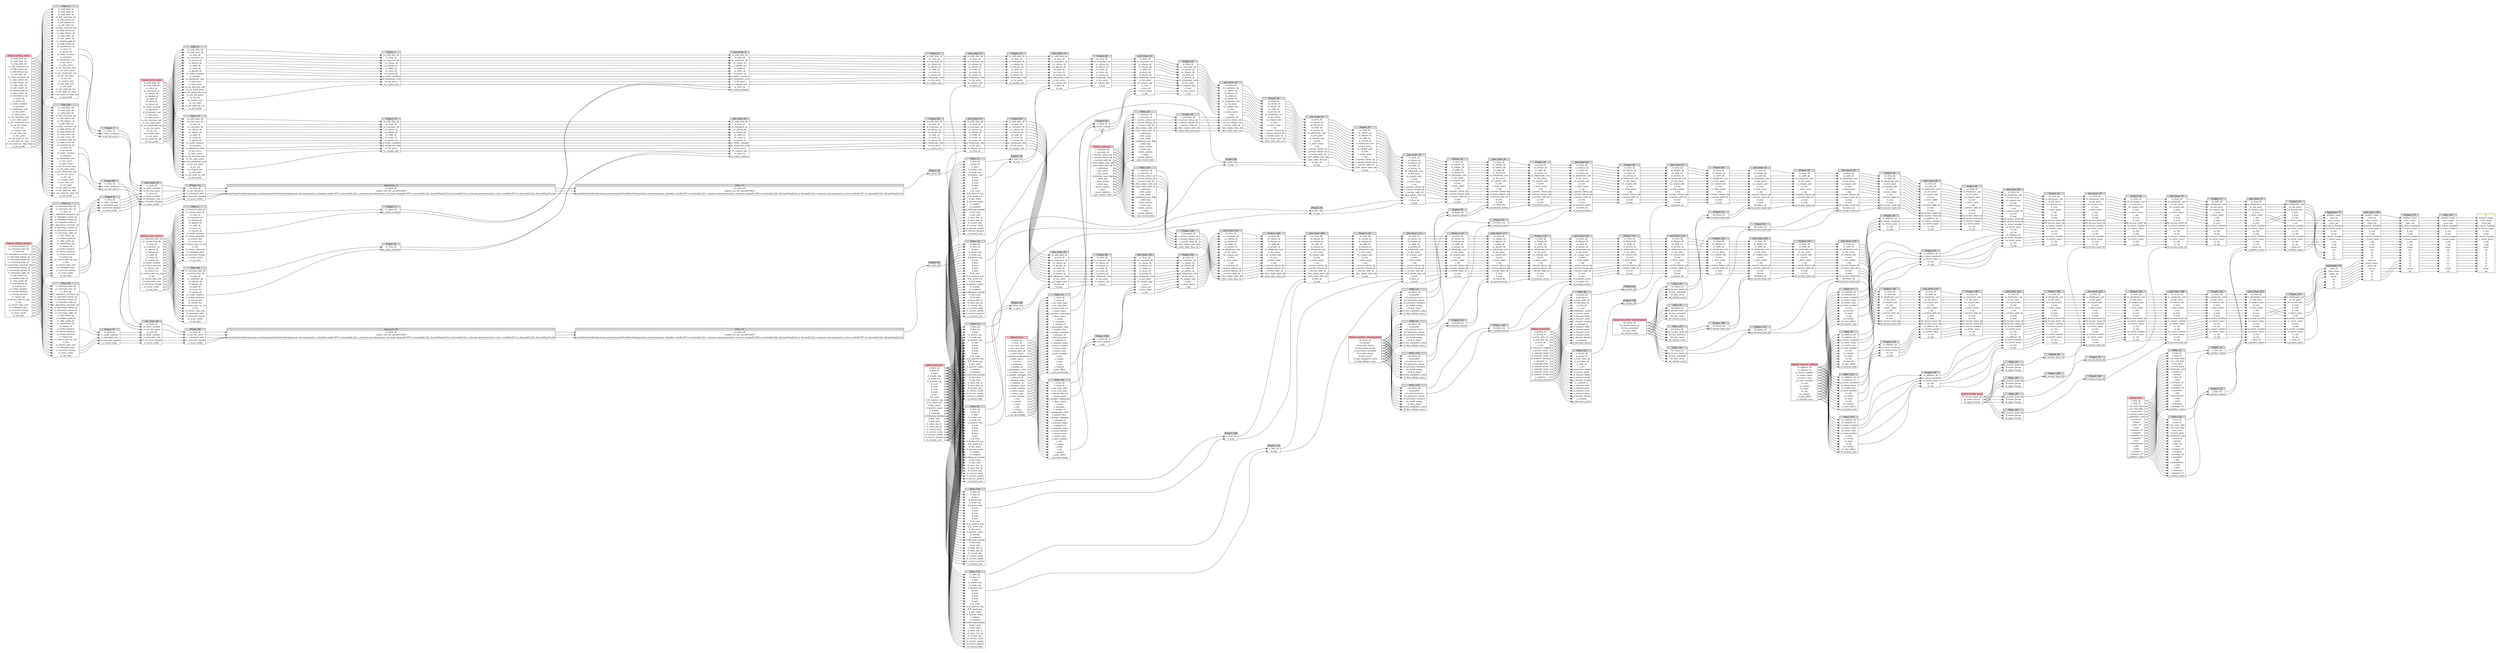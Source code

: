 // Automatically generated by TPCDSFlowTestSuite


digraph {
  graph [pad="0.5", nodesep="0.5", ranksep="2", fontname="Helvetica"];
  node [shape=plain]
  rankdir=LR;

  
"Aggregate_12" [label=<
<table border="1" cellborder="0" cellspacing="0">
  <tr><td bgcolor="lightgray" port="nodeName"><i>Aggregate_12</i></td></tr>
  <tr><td port="0">cs_item_sk</td></tr>
<tr><td port="1">sum(cs_ext_list_price#12943)</td></tr>
<tr><td port="2">sum(CheckOverflow((promote_precision(cast(CheckOverflow((promote_precision(cast(cr_refunded_cash#12975 as decimal(8,2))) + promote_precision(cast(cr_reversed_charge#12976 as decimal(8,2)))), DecimalType(8,2)) as decimal(9,2))) + promote_precision(cast(cr_store_credit#12977 as decimal(9,2)))), DecimalType(9,2)))</td></tr>
</table>>];
     

"Aggregate_155" [label=<
<table border="1" cellborder="0" cellspacing="0">
  <tr><td bgcolor="lightgray" port="nodeName"><i>Aggregate_155</i></td></tr>
  <tr><td port="0">item_sk</td></tr>
<tr><td port="1">store_name</td></tr>
<tr><td port="2">store_zip</td></tr>
<tr><td port="3">syear</td></tr>
<tr><td port="4">cnt</td></tr>
<tr><td port="5">s1</td></tr>
<tr><td port="6">s2</td></tr>
<tr><td port="7">s3</td></tr>
</table>>];
     

"Aggregate_77" [label=<
<table border="1" cellborder="0" cellspacing="0">
  <tr><td bgcolor="lightgray" port="nodeName"><i>Aggregate_77</i></td></tr>
  <tr><td port="0">product_name</td></tr>
<tr><td port="1">item_sk</td></tr>
<tr><td port="2">store_name</td></tr>
<tr><td port="3">store_zip</td></tr>
<tr><td port="4">b_street_number</td></tr>
<tr><td port="5">b_streen_name</td></tr>
<tr><td port="6">b_city</td></tr>
<tr><td port="7">b_zip</td></tr>
<tr><td port="8">c_street_number</td></tr>
<tr><td port="9">c_street_name</td></tr>
<tr><td port="10">c_city</td></tr>
<tr><td port="11">c_zip</td></tr>
<tr><td port="12">syear</td></tr>
<tr><td port="13">cnt</td></tr>
<tr><td port="14">s1</td></tr>
<tr><td port="15">s2</td></tr>
<tr><td port="16">s3</td></tr>
</table>>];
     

"Aggregate_90" [label=<
<table border="1" cellborder="0" cellspacing="0">
  <tr><td bgcolor="lightgray" port="nodeName"><i>Aggregate_90</i></td></tr>
  <tr><td port="0">cs_item_sk</td></tr>
<tr><td port="1">sum(cs_ext_list_price#12943)</td></tr>
<tr><td port="2">sum(CheckOverflow((promote_precision(cast(CheckOverflow((promote_precision(cast(cr_refunded_cash#12975 as decimal(8,2))) + promote_precision(cast(cr_reversed_charge#12976 as decimal(8,2)))), DecimalType(8,2)) as decimal(9,2))) + promote_precision(cast(cr_store_credit#12977 as decimal(9,2)))), DecimalType(9,2)))</td></tr>
</table>>];
     

"Filter_0" [label=<
<table border="1" cellborder="0" cellspacing="0">
  <tr><td bgcolor="lightgray" port="nodeName"><i>Filter_0</i></td></tr>
  <tr><td port="0">ss_sold_date_sk</td></tr>
<tr><td port="1">ss_sold_time_sk</td></tr>
<tr><td port="2">ss_item_sk</td></tr>
<tr><td port="3">ss_customer_sk</td></tr>
<tr><td port="4">ss_cdemo_sk</td></tr>
<tr><td port="5">ss_hdemo_sk</td></tr>
<tr><td port="6">ss_addr_sk</td></tr>
<tr><td port="7">ss_store_sk</td></tr>
<tr><td port="8">ss_promo_sk</td></tr>
<tr><td port="9">ss_ticket_number</td></tr>
<tr><td port="10">ss_quantity</td></tr>
<tr><td port="11">ss_wholesale_cost</td></tr>
<tr><td port="12">ss_list_price</td></tr>
<tr><td port="13">ss_sales_price</td></tr>
<tr><td port="14">ss_ext_discount_amt</td></tr>
<tr><td port="15">ss_ext_sales_price</td></tr>
<tr><td port="16">ss_ext_wholesale_cost</td></tr>
<tr><td port="17">ss_ext_list_price</td></tr>
<tr><td port="18">ss_ext_tax</td></tr>
<tr><td port="19">ss_coupon_amt</td></tr>
<tr><td port="20">ss_net_paid</td></tr>
<tr><td port="21">ss_net_paid_inc_tax</td></tr>
<tr><td port="22">ss_net_profit</td></tr>
</table>>];
     

"Filter_103" [label=<
<table border="1" cellborder="0" cellspacing="0">
  <tr><td bgcolor="lightgray" port="nodeName"><i>Filter_103</i></td></tr>
  <tr><td port="0">c_customer_sk</td></tr>
<tr><td port="1">c_customer_id</td></tr>
<tr><td port="2">c_current_cdemo_sk</td></tr>
<tr><td port="3">c_current_hdemo_sk</td></tr>
<tr><td port="4">c_current_addr_sk</td></tr>
<tr><td port="5">c_first_shipto_date_sk</td></tr>
<tr><td port="6">c_first_sales_date_sk</td></tr>
<tr><td port="7">c_salutation</td></tr>
<tr><td port="8">c_first_name</td></tr>
<tr><td port="9">c_last_name</td></tr>
<tr><td port="10">c_preferred_cust_flag</td></tr>
<tr><td port="11">c_birth_day</td></tr>
<tr><td port="12">c_birth_month</td></tr>
<tr><td port="13">c_birth_year</td></tr>
<tr><td port="14">c_birth_country</td></tr>
<tr><td port="15">c_login</td></tr>
<tr><td port="16">c_email_address</td></tr>
<tr><td port="17">c_last_review_date</td></tr>
</table>>];
     

"Filter_107" [label=<
<table border="1" cellborder="0" cellspacing="0">
  <tr><td bgcolor="lightgray" port="nodeName"><i>Filter_107</i></td></tr>
  <tr><td port="0">d_date_sk</td></tr>
<tr><td port="1">d_date_id</td></tr>
<tr><td port="2">d_date</td></tr>
<tr><td port="3">d_month_seq</td></tr>
<tr><td port="4">d_week_seq</td></tr>
<tr><td port="5">d_quarter_seq</td></tr>
<tr><td port="6">d_year</td></tr>
<tr><td port="7">d_dow</td></tr>
<tr><td port="8">d_moy</td></tr>
<tr><td port="9">d_dom</td></tr>
<tr><td port="10">d_qoy</td></tr>
<tr><td port="11">d_fy_year</td></tr>
<tr><td port="12">d_fy_quarter_seq</td></tr>
<tr><td port="13">d_fy_week_seq</td></tr>
<tr><td port="14">d_day_name</td></tr>
<tr><td port="15">d_quarter_name</td></tr>
<tr><td port="16">d_holiday</td></tr>
<tr><td port="17">d_weekend</td></tr>
<tr><td port="18">d_following_holiday</td></tr>
<tr><td port="19">d_first_dom</td></tr>
<tr><td port="20">d_last_dom</td></tr>
<tr><td port="21">d_same_day_ly</td></tr>
<tr><td port="22">d_same_day_lq</td></tr>
<tr><td port="23">d_current_day</td></tr>
<tr><td port="24">d_current_week</td></tr>
<tr><td port="25">d_current_month</td></tr>
<tr><td port="26">d_current_quarter</td></tr>
<tr><td port="27">d_current_year</td></tr>
</table>>];
     

"Filter_111" [label=<
<table border="1" cellborder="0" cellspacing="0">
  <tr><td bgcolor="lightgray" port="nodeName"><i>Filter_111</i></td></tr>
  <tr><td port="0">d_date_sk</td></tr>
<tr><td port="1">d_date_id</td></tr>
<tr><td port="2">d_date</td></tr>
<tr><td port="3">d_month_seq</td></tr>
<tr><td port="4">d_week_seq</td></tr>
<tr><td port="5">d_quarter_seq</td></tr>
<tr><td port="6">d_year</td></tr>
<tr><td port="7">d_dow</td></tr>
<tr><td port="8">d_moy</td></tr>
<tr><td port="9">d_dom</td></tr>
<tr><td port="10">d_qoy</td></tr>
<tr><td port="11">d_fy_year</td></tr>
<tr><td port="12">d_fy_quarter_seq</td></tr>
<tr><td port="13">d_fy_week_seq</td></tr>
<tr><td port="14">d_day_name</td></tr>
<tr><td port="15">d_quarter_name</td></tr>
<tr><td port="16">d_holiday</td></tr>
<tr><td port="17">d_weekend</td></tr>
<tr><td port="18">d_following_holiday</td></tr>
<tr><td port="19">d_first_dom</td></tr>
<tr><td port="20">d_last_dom</td></tr>
<tr><td port="21">d_same_day_ly</td></tr>
<tr><td port="22">d_same_day_lq</td></tr>
<tr><td port="23">d_current_day</td></tr>
<tr><td port="24">d_current_week</td></tr>
<tr><td port="25">d_current_month</td></tr>
<tr><td port="26">d_current_quarter</td></tr>
<tr><td port="27">d_current_year</td></tr>
</table>>];
     

"Filter_115" [label=<
<table border="1" cellborder="0" cellspacing="0">
  <tr><td bgcolor="lightgray" port="nodeName"><i>Filter_115</i></td></tr>
  <tr><td port="0">cd_demo_sk</td></tr>
<tr><td port="1">cd_gender</td></tr>
<tr><td port="2">cd_marital_status</td></tr>
<tr><td port="3">cd_education_status</td></tr>
<tr><td port="4">cd_purchase_estimate</td></tr>
<tr><td port="5">cd_credit_rating</td></tr>
<tr><td port="6">cd_dep_count</td></tr>
<tr><td port="7">cd_dep_employed_count</td></tr>
<tr><td port="8">cd_dep_college_count</td></tr>
</table>>];
     

"Filter_119" [label=<
<table border="1" cellborder="0" cellspacing="0">
  <tr><td bgcolor="lightgray" port="nodeName"><i>Filter_119</i></td></tr>
  <tr><td port="0">cd_demo_sk</td></tr>
<tr><td port="1">cd_gender</td></tr>
<tr><td port="2">cd_marital_status</td></tr>
<tr><td port="3">cd_education_status</td></tr>
<tr><td port="4">cd_purchase_estimate</td></tr>
<tr><td port="5">cd_credit_rating</td></tr>
<tr><td port="6">cd_dep_count</td></tr>
<tr><td port="7">cd_dep_employed_count</td></tr>
<tr><td port="8">cd_dep_college_count</td></tr>
</table>>];
     

"Filter_123" [label=<
<table border="1" cellborder="0" cellspacing="0">
  <tr><td bgcolor="lightgray" port="nodeName"><i>Filter_123</i></td></tr>
  <tr><td port="0">p_promo_sk</td></tr>
<tr><td port="1">p_promo_id</td></tr>
<tr><td port="2">p_start_date_sk</td></tr>
<tr><td port="3">p_end_date_sk</td></tr>
<tr><td port="4">p_item_sk</td></tr>
<tr><td port="5">p_cost</td></tr>
<tr><td port="6">p_response_target</td></tr>
<tr><td port="7">p_promo_name</td></tr>
<tr><td port="8">p_channel_dmail</td></tr>
<tr><td port="9">p_channel_email</td></tr>
<tr><td port="10">p_channel_catalog</td></tr>
<tr><td port="11">p_channel_tv</td></tr>
<tr><td port="12">p_channel_radio</td></tr>
<tr><td port="13">p_channel_press</td></tr>
<tr><td port="14">p_channel_event</td></tr>
<tr><td port="15">p_channel_demo</td></tr>
<tr><td port="16">p_channel_details</td></tr>
<tr><td port="17">p_purpose</td></tr>
<tr><td port="18">p_discount_active</td></tr>
</table>>];
     

"Filter_127" [label=<
<table border="1" cellborder="0" cellspacing="0">
  <tr><td bgcolor="lightgray" port="nodeName"><i>Filter_127</i></td></tr>
  <tr><td port="0">hd_demo_sk</td></tr>
<tr><td port="1">hd_income_band_sk</td></tr>
<tr><td port="2">hd_buy_potential</td></tr>
<tr><td port="3">hd_dep_count</td></tr>
<tr><td port="4">hd_vehicle_count</td></tr>
</table>>];
     

"Filter_13" [label=<
<table border="1" cellborder="0" cellspacing="0">
  <tr><td bgcolor="lightgray" port="nodeName"><i>Filter_13</i></td></tr>
  <tr><td port="0">cs_item_sk</td></tr>
<tr><td port="1">sum(cs_ext_list_price#12943)</td></tr>
<tr><td port="2">sum(CheckOverflow((promote_precision(cast(CheckOverflow((promote_precision(cast(cr_refunded_cash#12975 as decimal(8,2))) + promote_precision(cast(cr_reversed_charge#12976 as decimal(8,2)))), DecimalType(8,2)) as decimal(9,2))) + promote_precision(cast(cr_store_credit#12977 as decimal(9,2)))), DecimalType(9,2)))</td></tr>
</table>>];
     

"Filter_131" [label=<
<table border="1" cellborder="0" cellspacing="0">
  <tr><td bgcolor="lightgray" port="nodeName"><i>Filter_131</i></td></tr>
  <tr><td port="0">hd_demo_sk</td></tr>
<tr><td port="1">hd_income_band_sk</td></tr>
<tr><td port="2">hd_buy_potential</td></tr>
<tr><td port="3">hd_dep_count</td></tr>
<tr><td port="4">hd_vehicle_count</td></tr>
</table>>];
     

"Filter_135" [label=<
<table border="1" cellborder="0" cellspacing="0">
  <tr><td bgcolor="lightgray" port="nodeName"><i>Filter_135</i></td></tr>
  <tr><td port="0">ca_address_sk</td></tr>
<tr><td port="1">ca_address_id</td></tr>
<tr><td port="2">ca_street_number</td></tr>
<tr><td port="3">ca_street_name</td></tr>
<tr><td port="4">ca_street_type</td></tr>
<tr><td port="5">ca_suite_number</td></tr>
<tr><td port="6">ca_city</td></tr>
<tr><td port="7">ca_county</td></tr>
<tr><td port="8">ca_state</td></tr>
<tr><td port="9">ca_zip</td></tr>
<tr><td port="10">ca_country</td></tr>
<tr><td port="11">ca_gmt_offset</td></tr>
<tr><td port="12">ca_location_type</td></tr>
</table>>];
     

"Filter_139" [label=<
<table border="1" cellborder="0" cellspacing="0">
  <tr><td bgcolor="lightgray" port="nodeName"><i>Filter_139</i></td></tr>
  <tr><td port="0">ca_address_sk</td></tr>
<tr><td port="1">ca_address_id</td></tr>
<tr><td port="2">ca_street_number</td></tr>
<tr><td port="3">ca_street_name</td></tr>
<tr><td port="4">ca_street_type</td></tr>
<tr><td port="5">ca_suite_number</td></tr>
<tr><td port="6">ca_city</td></tr>
<tr><td port="7">ca_county</td></tr>
<tr><td port="8">ca_state</td></tr>
<tr><td port="9">ca_zip</td></tr>
<tr><td port="10">ca_country</td></tr>
<tr><td port="11">ca_gmt_offset</td></tr>
<tr><td port="12">ca_location_type</td></tr>
</table>>];
     

"Filter_143" [label=<
<table border="1" cellborder="0" cellspacing="0">
  <tr><td bgcolor="lightgray" port="nodeName"><i>Filter_143</i></td></tr>
  <tr><td port="0">ib_income_band_sk</td></tr>
<tr><td port="1">ib_lower_bound</td></tr>
<tr><td port="2">ib_upper_bound</td></tr>
</table>>];
     

"Filter_147" [label=<
<table border="1" cellborder="0" cellspacing="0">
  <tr><td bgcolor="lightgray" port="nodeName"><i>Filter_147</i></td></tr>
  <tr><td port="0">ib_income_band_sk</td></tr>
<tr><td port="1">ib_lower_bound</td></tr>
<tr><td port="2">ib_upper_bound</td></tr>
</table>>];
     

"Filter_151" [label=<
<table border="1" cellborder="0" cellspacing="0">
  <tr><td bgcolor="lightgray" port="nodeName"><i>Filter_151</i></td></tr>
  <tr><td port="0">i_item_sk</td></tr>
<tr><td port="1">i_item_id</td></tr>
<tr><td port="2">i_rec_start_date</td></tr>
<tr><td port="3">i_rec_end_date</td></tr>
<tr><td port="4">i_item_desc</td></tr>
<tr><td port="5">i_current_price</td></tr>
<tr><td port="6">i_wholesale_cost</td></tr>
<tr><td port="7">i_brand_id</td></tr>
<tr><td port="8">i_brand</td></tr>
<tr><td port="9">i_class_id</td></tr>
<tr><td port="10">i_class</td></tr>
<tr><td port="11">i_category_id</td></tr>
<tr><td port="12">i_category</td></tr>
<tr><td port="13">i_manufact_id</td></tr>
<tr><td port="14">i_manufact</td></tr>
<tr><td port="15">i_size</td></tr>
<tr><td port="16">i_formulation</td></tr>
<tr><td port="17">i_color</td></tr>
<tr><td port="18">i_units</td></tr>
<tr><td port="19">i_container</td></tr>
<tr><td port="20">i_manager_id</td></tr>
<tr><td port="21">i_product_name</td></tr>
</table>>];
     

"Filter_17" [label=<
<table border="1" cellborder="0" cellspacing="0">
  <tr><td bgcolor="lightgray" port="nodeName"><i>Filter_17</i></td></tr>
  <tr><td port="0">d_date_sk</td></tr>
<tr><td port="1">d_date_id</td></tr>
<tr><td port="2">d_date</td></tr>
<tr><td port="3">d_month_seq</td></tr>
<tr><td port="4">d_week_seq</td></tr>
<tr><td port="5">d_quarter_seq</td></tr>
<tr><td port="6">d_year</td></tr>
<tr><td port="7">d_dow</td></tr>
<tr><td port="8">d_moy</td></tr>
<tr><td port="9">d_dom</td></tr>
<tr><td port="10">d_qoy</td></tr>
<tr><td port="11">d_fy_year</td></tr>
<tr><td port="12">d_fy_quarter_seq</td></tr>
<tr><td port="13">d_fy_week_seq</td></tr>
<tr><td port="14">d_day_name</td></tr>
<tr><td port="15">d_quarter_name</td></tr>
<tr><td port="16">d_holiday</td></tr>
<tr><td port="17">d_weekend</td></tr>
<tr><td port="18">d_following_holiday</td></tr>
<tr><td port="19">d_first_dom</td></tr>
<tr><td port="20">d_last_dom</td></tr>
<tr><td port="21">d_same_day_ly</td></tr>
<tr><td port="22">d_same_day_lq</td></tr>
<tr><td port="23">d_current_day</td></tr>
<tr><td port="24">d_current_week</td></tr>
<tr><td port="25">d_current_month</td></tr>
<tr><td port="26">d_current_quarter</td></tr>
<tr><td port="27">d_current_year</td></tr>
</table>>];
     

"Filter_2" [label=<
<table border="1" cellborder="0" cellspacing="0">
  <tr><td bgcolor="lightgray" port="nodeName"><i>Filter_2</i></td></tr>
  <tr><td port="0">sr_returned_date_sk</td></tr>
<tr><td port="1">sr_return_time_sk</td></tr>
<tr><td port="2">sr_item_sk</td></tr>
<tr><td port="3">sr_customer_sk</td></tr>
<tr><td port="4">sr_cdemo_sk</td></tr>
<tr><td port="5">sr_hdemo_sk</td></tr>
<tr><td port="6">sr_addr_sk</td></tr>
<tr><td port="7">sr_store_sk</td></tr>
<tr><td port="8">sr_reason_sk</td></tr>
<tr><td port="9">sr_ticket_number</td></tr>
<tr><td port="10">sr_return_quantity</td></tr>
<tr><td port="11">sr_return_amt</td></tr>
<tr><td port="12">sr_return_tax</td></tr>
<tr><td port="13">sr_return_amt_inc_tax</td></tr>
<tr><td port="14">sr_fee</td></tr>
<tr><td port="15">sr_return_ship_cost</td></tr>
<tr><td port="16">sr_refunded_cash</td></tr>
<tr><td port="17">sr_reversed_charge</td></tr>
<tr><td port="18">sr_store_credit</td></tr>
<tr><td port="19">sr_net_loss</td></tr>
</table>>];
     

"Filter_21" [label=<
<table border="1" cellborder="0" cellspacing="0">
  <tr><td bgcolor="lightgray" port="nodeName"><i>Filter_21</i></td></tr>
  <tr><td port="0">s_store_sk</td></tr>
<tr><td port="1">s_store_id</td></tr>
<tr><td port="2">s_rec_start_date</td></tr>
<tr><td port="3">s_rec_end_date</td></tr>
<tr><td port="4">s_closed_date_sk</td></tr>
<tr><td port="5">s_store_name</td></tr>
<tr><td port="6">s_number_employees</td></tr>
<tr><td port="7">s_floor_space</td></tr>
<tr><td port="8">s_hours</td></tr>
<tr><td port="9">s_manager</td></tr>
<tr><td port="10">s_market_id</td></tr>
<tr><td port="11">s_geography_class</td></tr>
<tr><td port="12">s_market_desc</td></tr>
<tr><td port="13">s_market_manager</td></tr>
<tr><td port="14">s_division_id</td></tr>
<tr><td port="15">s_division_name</td></tr>
<tr><td port="16">s_company_id</td></tr>
<tr><td port="17">s_company_name</td></tr>
<tr><td port="18">s_street_number</td></tr>
<tr><td port="19">s_street_name</td></tr>
<tr><td port="20">s_street_type</td></tr>
<tr><td port="21">s_suite_number</td></tr>
<tr><td port="22">s_city</td></tr>
<tr><td port="23">s_county</td></tr>
<tr><td port="24">s_state</td></tr>
<tr><td port="25">s_zip</td></tr>
<tr><td port="26">s_country</td></tr>
<tr><td port="27">s_gmt_offset</td></tr>
<tr><td port="28">s_tax_percentage</td></tr>
</table>>];
     

"Filter_25" [label=<
<table border="1" cellborder="0" cellspacing="0">
  <tr><td bgcolor="lightgray" port="nodeName"><i>Filter_25</i></td></tr>
  <tr><td port="0">c_customer_sk</td></tr>
<tr><td port="1">c_customer_id</td></tr>
<tr><td port="2">c_current_cdemo_sk</td></tr>
<tr><td port="3">c_current_hdemo_sk</td></tr>
<tr><td port="4">c_current_addr_sk</td></tr>
<tr><td port="5">c_first_shipto_date_sk</td></tr>
<tr><td port="6">c_first_sales_date_sk</td></tr>
<tr><td port="7">c_salutation</td></tr>
<tr><td port="8">c_first_name</td></tr>
<tr><td port="9">c_last_name</td></tr>
<tr><td port="10">c_preferred_cust_flag</td></tr>
<tr><td port="11">c_birth_day</td></tr>
<tr><td port="12">c_birth_month</td></tr>
<tr><td port="13">c_birth_year</td></tr>
<tr><td port="14">c_birth_country</td></tr>
<tr><td port="15">c_login</td></tr>
<tr><td port="16">c_email_address</td></tr>
<tr><td port="17">c_last_review_date</td></tr>
</table>>];
     

"Filter_29" [label=<
<table border="1" cellborder="0" cellspacing="0">
  <tr><td bgcolor="lightgray" port="nodeName"><i>Filter_29</i></td></tr>
  <tr><td port="0">d_date_sk</td></tr>
<tr><td port="1">d_date_id</td></tr>
<tr><td port="2">d_date</td></tr>
<tr><td port="3">d_month_seq</td></tr>
<tr><td port="4">d_week_seq</td></tr>
<tr><td port="5">d_quarter_seq</td></tr>
<tr><td port="6">d_year</td></tr>
<tr><td port="7">d_dow</td></tr>
<tr><td port="8">d_moy</td></tr>
<tr><td port="9">d_dom</td></tr>
<tr><td port="10">d_qoy</td></tr>
<tr><td port="11">d_fy_year</td></tr>
<tr><td port="12">d_fy_quarter_seq</td></tr>
<tr><td port="13">d_fy_week_seq</td></tr>
<tr><td port="14">d_day_name</td></tr>
<tr><td port="15">d_quarter_name</td></tr>
<tr><td port="16">d_holiday</td></tr>
<tr><td port="17">d_weekend</td></tr>
<tr><td port="18">d_following_holiday</td></tr>
<tr><td port="19">d_first_dom</td></tr>
<tr><td port="20">d_last_dom</td></tr>
<tr><td port="21">d_same_day_ly</td></tr>
<tr><td port="22">d_same_day_lq</td></tr>
<tr><td port="23">d_current_day</td></tr>
<tr><td port="24">d_current_week</td></tr>
<tr><td port="25">d_current_month</td></tr>
<tr><td port="26">d_current_quarter</td></tr>
<tr><td port="27">d_current_year</td></tr>
</table>>];
     

"Filter_33" [label=<
<table border="1" cellborder="0" cellspacing="0">
  <tr><td bgcolor="lightgray" port="nodeName"><i>Filter_33</i></td></tr>
  <tr><td port="0">d_date_sk</td></tr>
<tr><td port="1">d_date_id</td></tr>
<tr><td port="2">d_date</td></tr>
<tr><td port="3">d_month_seq</td></tr>
<tr><td port="4">d_week_seq</td></tr>
<tr><td port="5">d_quarter_seq</td></tr>
<tr><td port="6">d_year</td></tr>
<tr><td port="7">d_dow</td></tr>
<tr><td port="8">d_moy</td></tr>
<tr><td port="9">d_dom</td></tr>
<tr><td port="10">d_qoy</td></tr>
<tr><td port="11">d_fy_year</td></tr>
<tr><td port="12">d_fy_quarter_seq</td></tr>
<tr><td port="13">d_fy_week_seq</td></tr>
<tr><td port="14">d_day_name</td></tr>
<tr><td port="15">d_quarter_name</td></tr>
<tr><td port="16">d_holiday</td></tr>
<tr><td port="17">d_weekend</td></tr>
<tr><td port="18">d_following_holiday</td></tr>
<tr><td port="19">d_first_dom</td></tr>
<tr><td port="20">d_last_dom</td></tr>
<tr><td port="21">d_same_day_ly</td></tr>
<tr><td port="22">d_same_day_lq</td></tr>
<tr><td port="23">d_current_day</td></tr>
<tr><td port="24">d_current_week</td></tr>
<tr><td port="25">d_current_month</td></tr>
<tr><td port="26">d_current_quarter</td></tr>
<tr><td port="27">d_current_year</td></tr>
</table>>];
     

"Filter_37" [label=<
<table border="1" cellborder="0" cellspacing="0">
  <tr><td bgcolor="lightgray" port="nodeName"><i>Filter_37</i></td></tr>
  <tr><td port="0">cd_demo_sk</td></tr>
<tr><td port="1">cd_gender</td></tr>
<tr><td port="2">cd_marital_status</td></tr>
<tr><td port="3">cd_education_status</td></tr>
<tr><td port="4">cd_purchase_estimate</td></tr>
<tr><td port="5">cd_credit_rating</td></tr>
<tr><td port="6">cd_dep_count</td></tr>
<tr><td port="7">cd_dep_employed_count</td></tr>
<tr><td port="8">cd_dep_college_count</td></tr>
</table>>];
     

"Filter_41" [label=<
<table border="1" cellborder="0" cellspacing="0">
  <tr><td bgcolor="lightgray" port="nodeName"><i>Filter_41</i></td></tr>
  <tr><td port="0">cd_demo_sk</td></tr>
<tr><td port="1">cd_gender</td></tr>
<tr><td port="2">cd_marital_status</td></tr>
<tr><td port="3">cd_education_status</td></tr>
<tr><td port="4">cd_purchase_estimate</td></tr>
<tr><td port="5">cd_credit_rating</td></tr>
<tr><td port="6">cd_dep_count</td></tr>
<tr><td port="7">cd_dep_employed_count</td></tr>
<tr><td port="8">cd_dep_college_count</td></tr>
</table>>];
     

"Filter_45" [label=<
<table border="1" cellborder="0" cellspacing="0">
  <tr><td bgcolor="lightgray" port="nodeName"><i>Filter_45</i></td></tr>
  <tr><td port="0">p_promo_sk</td></tr>
<tr><td port="1">p_promo_id</td></tr>
<tr><td port="2">p_start_date_sk</td></tr>
<tr><td port="3">p_end_date_sk</td></tr>
<tr><td port="4">p_item_sk</td></tr>
<tr><td port="5">p_cost</td></tr>
<tr><td port="6">p_response_target</td></tr>
<tr><td port="7">p_promo_name</td></tr>
<tr><td port="8">p_channel_dmail</td></tr>
<tr><td port="9">p_channel_email</td></tr>
<tr><td port="10">p_channel_catalog</td></tr>
<tr><td port="11">p_channel_tv</td></tr>
<tr><td port="12">p_channel_radio</td></tr>
<tr><td port="13">p_channel_press</td></tr>
<tr><td port="14">p_channel_event</td></tr>
<tr><td port="15">p_channel_demo</td></tr>
<tr><td port="16">p_channel_details</td></tr>
<tr><td port="17">p_purpose</td></tr>
<tr><td port="18">p_discount_active</td></tr>
</table>>];
     

"Filter_49" [label=<
<table border="1" cellborder="0" cellspacing="0">
  <tr><td bgcolor="lightgray" port="nodeName"><i>Filter_49</i></td></tr>
  <tr><td port="0">hd_demo_sk</td></tr>
<tr><td port="1">hd_income_band_sk</td></tr>
<tr><td port="2">hd_buy_potential</td></tr>
<tr><td port="3">hd_dep_count</td></tr>
<tr><td port="4">hd_vehicle_count</td></tr>
</table>>];
     

"Filter_53" [label=<
<table border="1" cellborder="0" cellspacing="0">
  <tr><td bgcolor="lightgray" port="nodeName"><i>Filter_53</i></td></tr>
  <tr><td port="0">hd_demo_sk</td></tr>
<tr><td port="1">hd_income_band_sk</td></tr>
<tr><td port="2">hd_buy_potential</td></tr>
<tr><td port="3">hd_dep_count</td></tr>
<tr><td port="4">hd_vehicle_count</td></tr>
</table>>];
     

"Filter_57" [label=<
<table border="1" cellborder="0" cellspacing="0">
  <tr><td bgcolor="lightgray" port="nodeName"><i>Filter_57</i></td></tr>
  <tr><td port="0">ca_address_sk</td></tr>
<tr><td port="1">ca_address_id</td></tr>
<tr><td port="2">ca_street_number</td></tr>
<tr><td port="3">ca_street_name</td></tr>
<tr><td port="4">ca_street_type</td></tr>
<tr><td port="5">ca_suite_number</td></tr>
<tr><td port="6">ca_city</td></tr>
<tr><td port="7">ca_county</td></tr>
<tr><td port="8">ca_state</td></tr>
<tr><td port="9">ca_zip</td></tr>
<tr><td port="10">ca_country</td></tr>
<tr><td port="11">ca_gmt_offset</td></tr>
<tr><td port="12">ca_location_type</td></tr>
</table>>];
     

"Filter_6" [label=<
<table border="1" cellborder="0" cellspacing="0">
  <tr><td bgcolor="lightgray" port="nodeName"><i>Filter_6</i></td></tr>
  <tr><td port="0">cs_sold_date_sk</td></tr>
<tr><td port="1">cs_sold_time_sk</td></tr>
<tr><td port="2">cs_ship_date_sk</td></tr>
<tr><td port="3">cs_bill_customer_sk</td></tr>
<tr><td port="4">cs_bill_cdemo_sk</td></tr>
<tr><td port="5">cs_bill_hdemo_sk</td></tr>
<tr><td port="6">cs_bill_addr_sk</td></tr>
<tr><td port="7">cs_ship_customer_sk</td></tr>
<tr><td port="8">cs_ship_cdemo_sk</td></tr>
<tr><td port="9">cs_ship_hdemo_sk</td></tr>
<tr><td port="10">cs_ship_addr_sk</td></tr>
<tr><td port="11">cs_call_center_sk</td></tr>
<tr><td port="12">cs_catalog_page_sk</td></tr>
<tr><td port="13">cs_ship_mode_sk</td></tr>
<tr><td port="14">cs_warehouse_sk</td></tr>
<tr><td port="15">cs_item_sk</td></tr>
<tr><td port="16">cs_promo_sk</td></tr>
<tr><td port="17">cs_order_number</td></tr>
<tr><td port="18">cs_quantity</td></tr>
<tr><td port="19">cs_wholesale_cost</td></tr>
<tr><td port="20">cs_list_price</td></tr>
<tr><td port="21">cs_sales_price</td></tr>
<tr><td port="22">cs_ext_discount_amt</td></tr>
<tr><td port="23">cs_ext_sales_price</td></tr>
<tr><td port="24">cs_ext_wholesale_cost</td></tr>
<tr><td port="25">cs_ext_list_price</td></tr>
<tr><td port="26">cs_ext_tax</td></tr>
<tr><td port="27">cs_coupon_amt</td></tr>
<tr><td port="28">cs_ext_ship_cost</td></tr>
<tr><td port="29">cs_net_paid</td></tr>
<tr><td port="30">cs_net_paid_inc_tax</td></tr>
<tr><td port="31">cs_net_paid_inc_ship</td></tr>
<tr><td port="32">cs_net_paid_inc_ship_tax</td></tr>
<tr><td port="33">cs_net_profit</td></tr>
</table>>];
     

"Filter_61" [label=<
<table border="1" cellborder="0" cellspacing="0">
  <tr><td bgcolor="lightgray" port="nodeName"><i>Filter_61</i></td></tr>
  <tr><td port="0">ca_address_sk</td></tr>
<tr><td port="1">ca_address_id</td></tr>
<tr><td port="2">ca_street_number</td></tr>
<tr><td port="3">ca_street_name</td></tr>
<tr><td port="4">ca_street_type</td></tr>
<tr><td port="5">ca_suite_number</td></tr>
<tr><td port="6">ca_city</td></tr>
<tr><td port="7">ca_county</td></tr>
<tr><td port="8">ca_state</td></tr>
<tr><td port="9">ca_zip</td></tr>
<tr><td port="10">ca_country</td></tr>
<tr><td port="11">ca_gmt_offset</td></tr>
<tr><td port="12">ca_location_type</td></tr>
</table>>];
     

"Filter_65" [label=<
<table border="1" cellborder="0" cellspacing="0">
  <tr><td bgcolor="lightgray" port="nodeName"><i>Filter_65</i></td></tr>
  <tr><td port="0">ib_income_band_sk</td></tr>
<tr><td port="1">ib_lower_bound</td></tr>
<tr><td port="2">ib_upper_bound</td></tr>
</table>>];
     

"Filter_69" [label=<
<table border="1" cellborder="0" cellspacing="0">
  <tr><td bgcolor="lightgray" port="nodeName"><i>Filter_69</i></td></tr>
  <tr><td port="0">ib_income_band_sk</td></tr>
<tr><td port="1">ib_lower_bound</td></tr>
<tr><td port="2">ib_upper_bound</td></tr>
</table>>];
     

"Filter_73" [label=<
<table border="1" cellborder="0" cellspacing="0">
  <tr><td bgcolor="lightgray" port="nodeName"><i>Filter_73</i></td></tr>
  <tr><td port="0">i_item_sk</td></tr>
<tr><td port="1">i_item_id</td></tr>
<tr><td port="2">i_rec_start_date</td></tr>
<tr><td port="3">i_rec_end_date</td></tr>
<tr><td port="4">i_item_desc</td></tr>
<tr><td port="5">i_current_price</td></tr>
<tr><td port="6">i_wholesale_cost</td></tr>
<tr><td port="7">i_brand_id</td></tr>
<tr><td port="8">i_brand</td></tr>
<tr><td port="9">i_class_id</td></tr>
<tr><td port="10">i_class</td></tr>
<tr><td port="11">i_category_id</td></tr>
<tr><td port="12">i_category</td></tr>
<tr><td port="13">i_manufact_id</td></tr>
<tr><td port="14">i_manufact</td></tr>
<tr><td port="15">i_size</td></tr>
<tr><td port="16">i_formulation</td></tr>
<tr><td port="17">i_color</td></tr>
<tr><td port="18">i_units</td></tr>
<tr><td port="19">i_container</td></tr>
<tr><td port="20">i_manager_id</td></tr>
<tr><td port="21">i_product_name</td></tr>
</table>>];
     

"Filter_78" [label=<
<table border="1" cellborder="0" cellspacing="0">
  <tr><td bgcolor="lightgray" port="nodeName"><i>Filter_78</i></td></tr>
  <tr><td port="0">ss_sold_date_sk</td></tr>
<tr><td port="1">ss_sold_time_sk</td></tr>
<tr><td port="2">ss_item_sk</td></tr>
<tr><td port="3">ss_customer_sk</td></tr>
<tr><td port="4">ss_cdemo_sk</td></tr>
<tr><td port="5">ss_hdemo_sk</td></tr>
<tr><td port="6">ss_addr_sk</td></tr>
<tr><td port="7">ss_store_sk</td></tr>
<tr><td port="8">ss_promo_sk</td></tr>
<tr><td port="9">ss_ticket_number</td></tr>
<tr><td port="10">ss_quantity</td></tr>
<tr><td port="11">ss_wholesale_cost</td></tr>
<tr><td port="12">ss_list_price</td></tr>
<tr><td port="13">ss_sales_price</td></tr>
<tr><td port="14">ss_ext_discount_amt</td></tr>
<tr><td port="15">ss_ext_sales_price</td></tr>
<tr><td port="16">ss_ext_wholesale_cost</td></tr>
<tr><td port="17">ss_ext_list_price</td></tr>
<tr><td port="18">ss_ext_tax</td></tr>
<tr><td port="19">ss_coupon_amt</td></tr>
<tr><td port="20">ss_net_paid</td></tr>
<tr><td port="21">ss_net_paid_inc_tax</td></tr>
<tr><td port="22">ss_net_profit</td></tr>
</table>>];
     

"Filter_8" [label=<
<table border="1" cellborder="0" cellspacing="0">
  <tr><td bgcolor="lightgray" port="nodeName"><i>Filter_8</i></td></tr>
  <tr><td port="0">cr_returned_date_sk</td></tr>
<tr><td port="1">cr_returned_time_sk</td></tr>
<tr><td port="2">cr_item_sk</td></tr>
<tr><td port="3">cr_refunded_customer_sk</td></tr>
<tr><td port="4">cr_refunded_cdemo_sk</td></tr>
<tr><td port="5">cr_refunded_hdemo_sk</td></tr>
<tr><td port="6">cr_refunded_addr_sk</td></tr>
<tr><td port="7">cr_returning_customer_sk</td></tr>
<tr><td port="8">cr_returning_cdemo_sk</td></tr>
<tr><td port="9">cr_returning_hdemo_sk</td></tr>
<tr><td port="10">cr_returning_addr_sk</td></tr>
<tr><td port="11">cr_call_center_sk</td></tr>
<tr><td port="12">cr_catalog_page_sk</td></tr>
<tr><td port="13">cr_ship_mode_sk</td></tr>
<tr><td port="14">cr_warehouse_sk</td></tr>
<tr><td port="15">cr_reason_sk</td></tr>
<tr><td port="16">cr_order_number</td></tr>
<tr><td port="17">cr_return_quantity</td></tr>
<tr><td port="18">cr_return_amount</td></tr>
<tr><td port="19">cr_return_tax</td></tr>
<tr><td port="20">cr_return_amt_inc_tax</td></tr>
<tr><td port="21">cr_fee</td></tr>
<tr><td port="22">cr_return_ship_cost</td></tr>
<tr><td port="23">cr_refunded_cash</td></tr>
<tr><td port="24">cr_reversed_charge</td></tr>
<tr><td port="25">cr_store_credit</td></tr>
<tr><td port="26">cr_net_loss</td></tr>
</table>>];
     

"Filter_80" [label=<
<table border="1" cellborder="0" cellspacing="0">
  <tr><td bgcolor="lightgray" port="nodeName"><i>Filter_80</i></td></tr>
  <tr><td port="0">sr_returned_date_sk</td></tr>
<tr><td port="1">sr_return_time_sk</td></tr>
<tr><td port="2">sr_item_sk</td></tr>
<tr><td port="3">sr_customer_sk</td></tr>
<tr><td port="4">sr_cdemo_sk</td></tr>
<tr><td port="5">sr_hdemo_sk</td></tr>
<tr><td port="6">sr_addr_sk</td></tr>
<tr><td port="7">sr_store_sk</td></tr>
<tr><td port="8">sr_reason_sk</td></tr>
<tr><td port="9">sr_ticket_number</td></tr>
<tr><td port="10">sr_return_quantity</td></tr>
<tr><td port="11">sr_return_amt</td></tr>
<tr><td port="12">sr_return_tax</td></tr>
<tr><td port="13">sr_return_amt_inc_tax</td></tr>
<tr><td port="14">sr_fee</td></tr>
<tr><td port="15">sr_return_ship_cost</td></tr>
<tr><td port="16">sr_refunded_cash</td></tr>
<tr><td port="17">sr_reversed_charge</td></tr>
<tr><td port="18">sr_store_credit</td></tr>
<tr><td port="19">sr_net_loss</td></tr>
</table>>];
     

"Filter_84" [label=<
<table border="1" cellborder="0" cellspacing="0">
  <tr><td bgcolor="lightgray" port="nodeName"><i>Filter_84</i></td></tr>
  <tr><td port="0">cs_sold_date_sk</td></tr>
<tr><td port="1">cs_sold_time_sk</td></tr>
<tr><td port="2">cs_ship_date_sk</td></tr>
<tr><td port="3">cs_bill_customer_sk</td></tr>
<tr><td port="4">cs_bill_cdemo_sk</td></tr>
<tr><td port="5">cs_bill_hdemo_sk</td></tr>
<tr><td port="6">cs_bill_addr_sk</td></tr>
<tr><td port="7">cs_ship_customer_sk</td></tr>
<tr><td port="8">cs_ship_cdemo_sk</td></tr>
<tr><td port="9">cs_ship_hdemo_sk</td></tr>
<tr><td port="10">cs_ship_addr_sk</td></tr>
<tr><td port="11">cs_call_center_sk</td></tr>
<tr><td port="12">cs_catalog_page_sk</td></tr>
<tr><td port="13">cs_ship_mode_sk</td></tr>
<tr><td port="14">cs_warehouse_sk</td></tr>
<tr><td port="15">cs_item_sk</td></tr>
<tr><td port="16">cs_promo_sk</td></tr>
<tr><td port="17">cs_order_number</td></tr>
<tr><td port="18">cs_quantity</td></tr>
<tr><td port="19">cs_wholesale_cost</td></tr>
<tr><td port="20">cs_list_price</td></tr>
<tr><td port="21">cs_sales_price</td></tr>
<tr><td port="22">cs_ext_discount_amt</td></tr>
<tr><td port="23">cs_ext_sales_price</td></tr>
<tr><td port="24">cs_ext_wholesale_cost</td></tr>
<tr><td port="25">cs_ext_list_price</td></tr>
<tr><td port="26">cs_ext_tax</td></tr>
<tr><td port="27">cs_coupon_amt</td></tr>
<tr><td port="28">cs_ext_ship_cost</td></tr>
<tr><td port="29">cs_net_paid</td></tr>
<tr><td port="30">cs_net_paid_inc_tax</td></tr>
<tr><td port="31">cs_net_paid_inc_ship</td></tr>
<tr><td port="32">cs_net_paid_inc_ship_tax</td></tr>
<tr><td port="33">cs_net_profit</td></tr>
</table>>];
     

"Filter_86" [label=<
<table border="1" cellborder="0" cellspacing="0">
  <tr><td bgcolor="lightgray" port="nodeName"><i>Filter_86</i></td></tr>
  <tr><td port="0">cr_returned_date_sk</td></tr>
<tr><td port="1">cr_returned_time_sk</td></tr>
<tr><td port="2">cr_item_sk</td></tr>
<tr><td port="3">cr_refunded_customer_sk</td></tr>
<tr><td port="4">cr_refunded_cdemo_sk</td></tr>
<tr><td port="5">cr_refunded_hdemo_sk</td></tr>
<tr><td port="6">cr_refunded_addr_sk</td></tr>
<tr><td port="7">cr_returning_customer_sk</td></tr>
<tr><td port="8">cr_returning_cdemo_sk</td></tr>
<tr><td port="9">cr_returning_hdemo_sk</td></tr>
<tr><td port="10">cr_returning_addr_sk</td></tr>
<tr><td port="11">cr_call_center_sk</td></tr>
<tr><td port="12">cr_catalog_page_sk</td></tr>
<tr><td port="13">cr_ship_mode_sk</td></tr>
<tr><td port="14">cr_warehouse_sk</td></tr>
<tr><td port="15">cr_reason_sk</td></tr>
<tr><td port="16">cr_order_number</td></tr>
<tr><td port="17">cr_return_quantity</td></tr>
<tr><td port="18">cr_return_amount</td></tr>
<tr><td port="19">cr_return_tax</td></tr>
<tr><td port="20">cr_return_amt_inc_tax</td></tr>
<tr><td port="21">cr_fee</td></tr>
<tr><td port="22">cr_return_ship_cost</td></tr>
<tr><td port="23">cr_refunded_cash</td></tr>
<tr><td port="24">cr_reversed_charge</td></tr>
<tr><td port="25">cr_store_credit</td></tr>
<tr><td port="26">cr_net_loss</td></tr>
</table>>];
     

"Filter_91" [label=<
<table border="1" cellborder="0" cellspacing="0">
  <tr><td bgcolor="lightgray" port="nodeName"><i>Filter_91</i></td></tr>
  <tr><td port="0">cs_item_sk</td></tr>
<tr><td port="1">sum(cs_ext_list_price#12943)</td></tr>
<tr><td port="2">sum(CheckOverflow((promote_precision(cast(CheckOverflow((promote_precision(cast(cr_refunded_cash#12975 as decimal(8,2))) + promote_precision(cast(cr_reversed_charge#12976 as decimal(8,2)))), DecimalType(8,2)) as decimal(9,2))) + promote_precision(cast(cr_store_credit#12977 as decimal(9,2)))), DecimalType(9,2)))</td></tr>
</table>>];
     

"Filter_95" [label=<
<table border="1" cellborder="0" cellspacing="0">
  <tr><td bgcolor="lightgray" port="nodeName"><i>Filter_95</i></td></tr>
  <tr><td port="0">d_date_sk</td></tr>
<tr><td port="1">d_date_id</td></tr>
<tr><td port="2">d_date</td></tr>
<tr><td port="3">d_month_seq</td></tr>
<tr><td port="4">d_week_seq</td></tr>
<tr><td port="5">d_quarter_seq</td></tr>
<tr><td port="6">d_year</td></tr>
<tr><td port="7">d_dow</td></tr>
<tr><td port="8">d_moy</td></tr>
<tr><td port="9">d_dom</td></tr>
<tr><td port="10">d_qoy</td></tr>
<tr><td port="11">d_fy_year</td></tr>
<tr><td port="12">d_fy_quarter_seq</td></tr>
<tr><td port="13">d_fy_week_seq</td></tr>
<tr><td port="14">d_day_name</td></tr>
<tr><td port="15">d_quarter_name</td></tr>
<tr><td port="16">d_holiday</td></tr>
<tr><td port="17">d_weekend</td></tr>
<tr><td port="18">d_following_holiday</td></tr>
<tr><td port="19">d_first_dom</td></tr>
<tr><td port="20">d_last_dom</td></tr>
<tr><td port="21">d_same_day_ly</td></tr>
<tr><td port="22">d_same_day_lq</td></tr>
<tr><td port="23">d_current_day</td></tr>
<tr><td port="24">d_current_week</td></tr>
<tr><td port="25">d_current_month</td></tr>
<tr><td port="26">d_current_quarter</td></tr>
<tr><td port="27">d_current_year</td></tr>
</table>>];
     

"Filter_99" [label=<
<table border="1" cellborder="0" cellspacing="0">
  <tr><td bgcolor="lightgray" port="nodeName"><i>Filter_99</i></td></tr>
  <tr><td port="0">s_store_sk</td></tr>
<tr><td port="1">s_store_id</td></tr>
<tr><td port="2">s_rec_start_date</td></tr>
<tr><td port="3">s_rec_end_date</td></tr>
<tr><td port="4">s_closed_date_sk</td></tr>
<tr><td port="5">s_store_name</td></tr>
<tr><td port="6">s_number_employees</td></tr>
<tr><td port="7">s_floor_space</td></tr>
<tr><td port="8">s_hours</td></tr>
<tr><td port="9">s_manager</td></tr>
<tr><td port="10">s_market_id</td></tr>
<tr><td port="11">s_geography_class</td></tr>
<tr><td port="12">s_market_desc</td></tr>
<tr><td port="13">s_market_manager</td></tr>
<tr><td port="14">s_division_id</td></tr>
<tr><td port="15">s_division_name</td></tr>
<tr><td port="16">s_company_id</td></tr>
<tr><td port="17">s_company_name</td></tr>
<tr><td port="18">s_street_number</td></tr>
<tr><td port="19">s_street_name</td></tr>
<tr><td port="20">s_street_type</td></tr>
<tr><td port="21">s_suite_number</td></tr>
<tr><td port="22">s_city</td></tr>
<tr><td port="23">s_county</td></tr>
<tr><td port="24">s_state</td></tr>
<tr><td port="25">s_zip</td></tr>
<tr><td port="26">s_country</td></tr>
<tr><td port="27">s_gmt_offset</td></tr>
<tr><td port="28">s_tax_percentage</td></tr>
</table>>];
     

"Join_Inner_10" [label=<
<table border="1" cellborder="0" cellspacing="0">
  <tr><td bgcolor="lightgray" port="nodeName"><i>Join_Inner_10</i></td></tr>
  <tr><td port="0">cs_item_sk</td></tr>
<tr><td port="1">cs_order_number</td></tr>
<tr><td port="2">cs_ext_list_price</td></tr>
<tr><td port="3">cr_item_sk</td></tr>
<tr><td port="4">cr_order_number</td></tr>
<tr><td port="5">cr_refunded_cash</td></tr>
<tr><td port="6">cr_reversed_charge</td></tr>
<tr><td port="7">cr_store_credit</td></tr>
</table>>];
     

"Join_Inner_101" [label=<
<table border="1" cellborder="0" cellspacing="0">
  <tr><td bgcolor="lightgray" port="nodeName"><i>Join_Inner_101</i></td></tr>
  <tr><td port="0">ss_item_sk</td></tr>
<tr><td port="1">ss_customer_sk</td></tr>
<tr><td port="2">ss_cdemo_sk</td></tr>
<tr><td port="3">ss_hdemo_sk</td></tr>
<tr><td port="4">ss_addr_sk</td></tr>
<tr><td port="5">ss_store_sk</td></tr>
<tr><td port="6">ss_promo_sk</td></tr>
<tr><td port="7">ss_wholesale_cost</td></tr>
<tr><td port="8">ss_list_price</td></tr>
<tr><td port="9">ss_coupon_amt</td></tr>
<tr><td port="10">d_year</td></tr>
<tr><td port="11">s_store_sk</td></tr>
<tr><td port="12">s_store_name</td></tr>
<tr><td port="13">s_zip</td></tr>
</table>>];
     

"Join_Inner_105" [label=<
<table border="1" cellborder="0" cellspacing="0">
  <tr><td bgcolor="lightgray" port="nodeName"><i>Join_Inner_105</i></td></tr>
  <tr><td port="0">ss_item_sk</td></tr>
<tr><td port="1">ss_customer_sk</td></tr>
<tr><td port="2">ss_cdemo_sk</td></tr>
<tr><td port="3">ss_hdemo_sk</td></tr>
<tr><td port="4">ss_addr_sk</td></tr>
<tr><td port="5">ss_promo_sk</td></tr>
<tr><td port="6">ss_wholesale_cost</td></tr>
<tr><td port="7">ss_list_price</td></tr>
<tr><td port="8">ss_coupon_amt</td></tr>
<tr><td port="9">d_year</td></tr>
<tr><td port="10">s_store_name</td></tr>
<tr><td port="11">s_zip</td></tr>
<tr><td port="12">c_customer_sk</td></tr>
<tr><td port="13">c_current_cdemo_sk</td></tr>
<tr><td port="14">c_current_hdemo_sk</td></tr>
<tr><td port="15">c_current_addr_sk</td></tr>
<tr><td port="16">c_first_shipto_date_sk</td></tr>
<tr><td port="17">c_first_sales_date_sk</td></tr>
</table>>];
     

"Join_Inner_109" [label=<
<table border="1" cellborder="0" cellspacing="0">
  <tr><td bgcolor="lightgray" port="nodeName"><i>Join_Inner_109</i></td></tr>
  <tr><td port="0">ss_item_sk</td></tr>
<tr><td port="1">ss_cdemo_sk</td></tr>
<tr><td port="2">ss_hdemo_sk</td></tr>
<tr><td port="3">ss_addr_sk</td></tr>
<tr><td port="4">ss_promo_sk</td></tr>
<tr><td port="5">ss_wholesale_cost</td></tr>
<tr><td port="6">ss_list_price</td></tr>
<tr><td port="7">ss_coupon_amt</td></tr>
<tr><td port="8">d_year</td></tr>
<tr><td port="9">s_store_name</td></tr>
<tr><td port="10">s_zip</td></tr>
<tr><td port="11">c_current_cdemo_sk</td></tr>
<tr><td port="12">c_current_hdemo_sk</td></tr>
<tr><td port="13">c_current_addr_sk</td></tr>
<tr><td port="14">c_first_shipto_date_sk</td></tr>
<tr><td port="15">c_first_sales_date_sk</td></tr>
<tr><td port="16">d_date_sk</td></tr>
<tr><td port="17">d_year</td></tr>
</table>>];
     

"Join_Inner_113" [label=<
<table border="1" cellborder="0" cellspacing="0">
  <tr><td bgcolor="lightgray" port="nodeName"><i>Join_Inner_113</i></td></tr>
  <tr><td port="0">ss_item_sk</td></tr>
<tr><td port="1">ss_cdemo_sk</td></tr>
<tr><td port="2">ss_hdemo_sk</td></tr>
<tr><td port="3">ss_addr_sk</td></tr>
<tr><td port="4">ss_promo_sk</td></tr>
<tr><td port="5">ss_wholesale_cost</td></tr>
<tr><td port="6">ss_list_price</td></tr>
<tr><td port="7">ss_coupon_amt</td></tr>
<tr><td port="8">d_year</td></tr>
<tr><td port="9">s_store_name</td></tr>
<tr><td port="10">s_zip</td></tr>
<tr><td port="11">c_current_cdemo_sk</td></tr>
<tr><td port="12">c_current_hdemo_sk</td></tr>
<tr><td port="13">c_current_addr_sk</td></tr>
<tr><td port="14">c_first_shipto_date_sk</td></tr>
<tr><td port="15">d_year</td></tr>
<tr><td port="16">d_date_sk</td></tr>
<tr><td port="17">d_year</td></tr>
</table>>];
     

"Join_Inner_117" [label=<
<table border="1" cellborder="0" cellspacing="0">
  <tr><td bgcolor="lightgray" port="nodeName"><i>Join_Inner_117</i></td></tr>
  <tr><td port="0">ss_item_sk</td></tr>
<tr><td port="1">ss_cdemo_sk</td></tr>
<tr><td port="2">ss_hdemo_sk</td></tr>
<tr><td port="3">ss_addr_sk</td></tr>
<tr><td port="4">ss_promo_sk</td></tr>
<tr><td port="5">ss_wholesale_cost</td></tr>
<tr><td port="6">ss_list_price</td></tr>
<tr><td port="7">ss_coupon_amt</td></tr>
<tr><td port="8">d_year</td></tr>
<tr><td port="9">s_store_name</td></tr>
<tr><td port="10">s_zip</td></tr>
<tr><td port="11">c_current_cdemo_sk</td></tr>
<tr><td port="12">c_current_hdemo_sk</td></tr>
<tr><td port="13">c_current_addr_sk</td></tr>
<tr><td port="14">d_year</td></tr>
<tr><td port="15">d_year</td></tr>
<tr><td port="16">cd_demo_sk</td></tr>
<tr><td port="17">cd_marital_status</td></tr>
</table>>];
     

"Join_Inner_121" [label=<
<table border="1" cellborder="0" cellspacing="0">
  <tr><td bgcolor="lightgray" port="nodeName"><i>Join_Inner_121</i></td></tr>
  <tr><td port="0">ss_item_sk</td></tr>
<tr><td port="1">ss_hdemo_sk</td></tr>
<tr><td port="2">ss_addr_sk</td></tr>
<tr><td port="3">ss_promo_sk</td></tr>
<tr><td port="4">ss_wholesale_cost</td></tr>
<tr><td port="5">ss_list_price</td></tr>
<tr><td port="6">ss_coupon_amt</td></tr>
<tr><td port="7">d_year</td></tr>
<tr><td port="8">s_store_name</td></tr>
<tr><td port="9">s_zip</td></tr>
<tr><td port="10">c_current_cdemo_sk</td></tr>
<tr><td port="11">c_current_hdemo_sk</td></tr>
<tr><td port="12">c_current_addr_sk</td></tr>
<tr><td port="13">d_year</td></tr>
<tr><td port="14">d_year</td></tr>
<tr><td port="15">cd_marital_status</td></tr>
<tr><td port="16">cd_demo_sk</td></tr>
<tr><td port="17">cd_marital_status</td></tr>
</table>>];
     

"Join_Inner_125" [label=<
<table border="1" cellborder="0" cellspacing="0">
  <tr><td bgcolor="lightgray" port="nodeName"><i>Join_Inner_125</i></td></tr>
  <tr><td port="0">ss_item_sk</td></tr>
<tr><td port="1">ss_hdemo_sk</td></tr>
<tr><td port="2">ss_addr_sk</td></tr>
<tr><td port="3">ss_promo_sk</td></tr>
<tr><td port="4">ss_wholesale_cost</td></tr>
<tr><td port="5">ss_list_price</td></tr>
<tr><td port="6">ss_coupon_amt</td></tr>
<tr><td port="7">d_year</td></tr>
<tr><td port="8">s_store_name</td></tr>
<tr><td port="9">s_zip</td></tr>
<tr><td port="10">c_current_hdemo_sk</td></tr>
<tr><td port="11">c_current_addr_sk</td></tr>
<tr><td port="12">d_year</td></tr>
<tr><td port="13">d_year</td></tr>
<tr><td port="14">p_promo_sk</td></tr>
</table>>];
     

"Join_Inner_129" [label=<
<table border="1" cellborder="0" cellspacing="0">
  <tr><td bgcolor="lightgray" port="nodeName"><i>Join_Inner_129</i></td></tr>
  <tr><td port="0">ss_item_sk</td></tr>
<tr><td port="1">ss_hdemo_sk</td></tr>
<tr><td port="2">ss_addr_sk</td></tr>
<tr><td port="3">ss_wholesale_cost</td></tr>
<tr><td port="4">ss_list_price</td></tr>
<tr><td port="5">ss_coupon_amt</td></tr>
<tr><td port="6">d_year</td></tr>
<tr><td port="7">s_store_name</td></tr>
<tr><td port="8">s_zip</td></tr>
<tr><td port="9">c_current_hdemo_sk</td></tr>
<tr><td port="10">c_current_addr_sk</td></tr>
<tr><td port="11">d_year</td></tr>
<tr><td port="12">d_year</td></tr>
<tr><td port="13">hd_demo_sk</td></tr>
<tr><td port="14">hd_income_band_sk</td></tr>
</table>>];
     

"Join_Inner_133" [label=<
<table border="1" cellborder="0" cellspacing="0">
  <tr><td bgcolor="lightgray" port="nodeName"><i>Join_Inner_133</i></td></tr>
  <tr><td port="0">ss_item_sk</td></tr>
<tr><td port="1">ss_addr_sk</td></tr>
<tr><td port="2">ss_wholesale_cost</td></tr>
<tr><td port="3">ss_list_price</td></tr>
<tr><td port="4">ss_coupon_amt</td></tr>
<tr><td port="5">d_year</td></tr>
<tr><td port="6">s_store_name</td></tr>
<tr><td port="7">s_zip</td></tr>
<tr><td port="8">c_current_hdemo_sk</td></tr>
<tr><td port="9">c_current_addr_sk</td></tr>
<tr><td port="10">d_year</td></tr>
<tr><td port="11">d_year</td></tr>
<tr><td port="12">hd_income_band_sk</td></tr>
<tr><td port="13">hd_demo_sk</td></tr>
<tr><td port="14">hd_income_band_sk</td></tr>
</table>>];
     

"Join_Inner_137" [label=<
<table border="1" cellborder="0" cellspacing="0">
  <tr><td bgcolor="lightgray" port="nodeName"><i>Join_Inner_137</i></td></tr>
  <tr><td port="0">ss_item_sk</td></tr>
<tr><td port="1">ss_addr_sk</td></tr>
<tr><td port="2">ss_wholesale_cost</td></tr>
<tr><td port="3">ss_list_price</td></tr>
<tr><td port="4">ss_coupon_amt</td></tr>
<tr><td port="5">d_year</td></tr>
<tr><td port="6">s_store_name</td></tr>
<tr><td port="7">s_zip</td></tr>
<tr><td port="8">c_current_addr_sk</td></tr>
<tr><td port="9">d_year</td></tr>
<tr><td port="10">d_year</td></tr>
<tr><td port="11">hd_income_band_sk</td></tr>
<tr><td port="12">hd_income_band_sk</td></tr>
<tr><td port="13">ca_address_sk</td></tr>
<tr><td port="14">ca_street_number</td></tr>
<tr><td port="15">ca_street_name</td></tr>
<tr><td port="16">ca_city</td></tr>
<tr><td port="17">ca_zip</td></tr>
</table>>];
     

"Join_Inner_141" [label=<
<table border="1" cellborder="0" cellspacing="0">
  <tr><td bgcolor="lightgray" port="nodeName"><i>Join_Inner_141</i></td></tr>
  <tr><td port="0">ss_item_sk</td></tr>
<tr><td port="1">ss_wholesale_cost</td></tr>
<tr><td port="2">ss_list_price</td></tr>
<tr><td port="3">ss_coupon_amt</td></tr>
<tr><td port="4">d_year</td></tr>
<tr><td port="5">s_store_name</td></tr>
<tr><td port="6">s_zip</td></tr>
<tr><td port="7">c_current_addr_sk</td></tr>
<tr><td port="8">d_year</td></tr>
<tr><td port="9">d_year</td></tr>
<tr><td port="10">hd_income_band_sk</td></tr>
<tr><td port="11">hd_income_band_sk</td></tr>
<tr><td port="12">ca_street_number</td></tr>
<tr><td port="13">ca_street_name</td></tr>
<tr><td port="14">ca_city</td></tr>
<tr><td port="15">ca_zip</td></tr>
<tr><td port="16">ca_address_sk</td></tr>
<tr><td port="17">ca_street_number</td></tr>
<tr><td port="18">ca_street_name</td></tr>
<tr><td port="19">ca_city</td></tr>
<tr><td port="20">ca_zip</td></tr>
</table>>];
     

"Join_Inner_145" [label=<
<table border="1" cellborder="0" cellspacing="0">
  <tr><td bgcolor="lightgray" port="nodeName"><i>Join_Inner_145</i></td></tr>
  <tr><td port="0">ss_item_sk</td></tr>
<tr><td port="1">ss_wholesale_cost</td></tr>
<tr><td port="2">ss_list_price</td></tr>
<tr><td port="3">ss_coupon_amt</td></tr>
<tr><td port="4">d_year</td></tr>
<tr><td port="5">s_store_name</td></tr>
<tr><td port="6">s_zip</td></tr>
<tr><td port="7">d_year</td></tr>
<tr><td port="8">d_year</td></tr>
<tr><td port="9">hd_income_band_sk</td></tr>
<tr><td port="10">hd_income_band_sk</td></tr>
<tr><td port="11">ca_street_number</td></tr>
<tr><td port="12">ca_street_name</td></tr>
<tr><td port="13">ca_city</td></tr>
<tr><td port="14">ca_zip</td></tr>
<tr><td port="15">ca_street_number</td></tr>
<tr><td port="16">ca_street_name</td></tr>
<tr><td port="17">ca_city</td></tr>
<tr><td port="18">ca_zip</td></tr>
<tr><td port="19">ib_income_band_sk</td></tr>
</table>>];
     

"Join_Inner_149" [label=<
<table border="1" cellborder="0" cellspacing="0">
  <tr><td bgcolor="lightgray" port="nodeName"><i>Join_Inner_149</i></td></tr>
  <tr><td port="0">ss_item_sk</td></tr>
<tr><td port="1">ss_wholesale_cost</td></tr>
<tr><td port="2">ss_list_price</td></tr>
<tr><td port="3">ss_coupon_amt</td></tr>
<tr><td port="4">d_year</td></tr>
<tr><td port="5">s_store_name</td></tr>
<tr><td port="6">s_zip</td></tr>
<tr><td port="7">d_year</td></tr>
<tr><td port="8">d_year</td></tr>
<tr><td port="9">hd_income_band_sk</td></tr>
<tr><td port="10">ca_street_number</td></tr>
<tr><td port="11">ca_street_name</td></tr>
<tr><td port="12">ca_city</td></tr>
<tr><td port="13">ca_zip</td></tr>
<tr><td port="14">ca_street_number</td></tr>
<tr><td port="15">ca_street_name</td></tr>
<tr><td port="16">ca_city</td></tr>
<tr><td port="17">ca_zip</td></tr>
<tr><td port="18">ib_income_band_sk</td></tr>
</table>>];
     

"Join_Inner_15" [label=<
<table border="1" cellborder="0" cellspacing="0">
  <tr><td bgcolor="lightgray" port="nodeName"><i>Join_Inner_15</i></td></tr>
  <tr><td port="0">ss_sold_date_sk</td></tr>
<tr><td port="1">ss_item_sk</td></tr>
<tr><td port="2">ss_customer_sk</td></tr>
<tr><td port="3">ss_cdemo_sk</td></tr>
<tr><td port="4">ss_hdemo_sk</td></tr>
<tr><td port="5">ss_addr_sk</td></tr>
<tr><td port="6">ss_store_sk</td></tr>
<tr><td port="7">ss_promo_sk</td></tr>
<tr><td port="8">ss_wholesale_cost</td></tr>
<tr><td port="9">ss_list_price</td></tr>
<tr><td port="10">ss_coupon_amt</td></tr>
<tr><td port="11">cs_item_sk</td></tr>
</table>>];
     

"Join_Inner_153" [label=<
<table border="1" cellborder="0" cellspacing="0">
  <tr><td bgcolor="lightgray" port="nodeName"><i>Join_Inner_153</i></td></tr>
  <tr><td port="0">ss_item_sk</td></tr>
<tr><td port="1">ss_wholesale_cost</td></tr>
<tr><td port="2">ss_list_price</td></tr>
<tr><td port="3">ss_coupon_amt</td></tr>
<tr><td port="4">d_year</td></tr>
<tr><td port="5">s_store_name</td></tr>
<tr><td port="6">s_zip</td></tr>
<tr><td port="7">d_year</td></tr>
<tr><td port="8">d_year</td></tr>
<tr><td port="9">ca_street_number</td></tr>
<tr><td port="10">ca_street_name</td></tr>
<tr><td port="11">ca_city</td></tr>
<tr><td port="12">ca_zip</td></tr>
<tr><td port="13">ca_street_number</td></tr>
<tr><td port="14">ca_street_name</td></tr>
<tr><td port="15">ca_city</td></tr>
<tr><td port="16">ca_zip</td></tr>
<tr><td port="17">i_item_sk</td></tr>
<tr><td port="18">i_product_name</td></tr>
</table>>];
     

"Join_Inner_156" [label=<
<table border="1" cellborder="0" cellspacing="0">
  <tr><td bgcolor="lightgray" port="nodeName"><i>Join_Inner_156</i></td></tr>
  <tr><td port="0">product_name</td></tr>
<tr><td port="1">item_sk</td></tr>
<tr><td port="2">store_name</td></tr>
<tr><td port="3">store_zip</td></tr>
<tr><td port="4">b_street_number</td></tr>
<tr><td port="5">b_streen_name</td></tr>
<tr><td port="6">b_city</td></tr>
<tr><td port="7">b_zip</td></tr>
<tr><td port="8">c_street_number</td></tr>
<tr><td port="9">c_street_name</td></tr>
<tr><td port="10">c_city</td></tr>
<tr><td port="11">c_zip</td></tr>
<tr><td port="12">syear</td></tr>
<tr><td port="13">cnt</td></tr>
<tr><td port="14">s1</td></tr>
<tr><td port="15">s2</td></tr>
<tr><td port="16">s3</td></tr>
<tr><td port="17">item_sk</td></tr>
<tr><td port="18">store_name</td></tr>
<tr><td port="19">store_zip</td></tr>
<tr><td port="20">syear</td></tr>
<tr><td port="21">cnt</td></tr>
<tr><td port="22">s1</td></tr>
<tr><td port="23">s2</td></tr>
<tr><td port="24">s3</td></tr>
</table>>];
     

"Join_Inner_19" [label=<
<table border="1" cellborder="0" cellspacing="0">
  <tr><td bgcolor="lightgray" port="nodeName"><i>Join_Inner_19</i></td></tr>
  <tr><td port="0">ss_sold_date_sk</td></tr>
<tr><td port="1">ss_item_sk</td></tr>
<tr><td port="2">ss_customer_sk</td></tr>
<tr><td port="3">ss_cdemo_sk</td></tr>
<tr><td port="4">ss_hdemo_sk</td></tr>
<tr><td port="5">ss_addr_sk</td></tr>
<tr><td port="6">ss_store_sk</td></tr>
<tr><td port="7">ss_promo_sk</td></tr>
<tr><td port="8">ss_wholesale_cost</td></tr>
<tr><td port="9">ss_list_price</td></tr>
<tr><td port="10">ss_coupon_amt</td></tr>
<tr><td port="11">d_date_sk</td></tr>
<tr><td port="12">d_year</td></tr>
</table>>];
     

"Join_Inner_23" [label=<
<table border="1" cellborder="0" cellspacing="0">
  <tr><td bgcolor="lightgray" port="nodeName"><i>Join_Inner_23</i></td></tr>
  <tr><td port="0">ss_item_sk</td></tr>
<tr><td port="1">ss_customer_sk</td></tr>
<tr><td port="2">ss_cdemo_sk</td></tr>
<tr><td port="3">ss_hdemo_sk</td></tr>
<tr><td port="4">ss_addr_sk</td></tr>
<tr><td port="5">ss_store_sk</td></tr>
<tr><td port="6">ss_promo_sk</td></tr>
<tr><td port="7">ss_wholesale_cost</td></tr>
<tr><td port="8">ss_list_price</td></tr>
<tr><td port="9">ss_coupon_amt</td></tr>
<tr><td port="10">d_year</td></tr>
<tr><td port="11">s_store_sk</td></tr>
<tr><td port="12">s_store_name</td></tr>
<tr><td port="13">s_zip</td></tr>
</table>>];
     

"Join_Inner_27" [label=<
<table border="1" cellborder="0" cellspacing="0">
  <tr><td bgcolor="lightgray" port="nodeName"><i>Join_Inner_27</i></td></tr>
  <tr><td port="0">ss_item_sk</td></tr>
<tr><td port="1">ss_customer_sk</td></tr>
<tr><td port="2">ss_cdemo_sk</td></tr>
<tr><td port="3">ss_hdemo_sk</td></tr>
<tr><td port="4">ss_addr_sk</td></tr>
<tr><td port="5">ss_promo_sk</td></tr>
<tr><td port="6">ss_wholesale_cost</td></tr>
<tr><td port="7">ss_list_price</td></tr>
<tr><td port="8">ss_coupon_amt</td></tr>
<tr><td port="9">d_year</td></tr>
<tr><td port="10">s_store_name</td></tr>
<tr><td port="11">s_zip</td></tr>
<tr><td port="12">c_customer_sk</td></tr>
<tr><td port="13">c_current_cdemo_sk</td></tr>
<tr><td port="14">c_current_hdemo_sk</td></tr>
<tr><td port="15">c_current_addr_sk</td></tr>
<tr><td port="16">c_first_shipto_date_sk</td></tr>
<tr><td port="17">c_first_sales_date_sk</td></tr>
</table>>];
     

"Join_Inner_31" [label=<
<table border="1" cellborder="0" cellspacing="0">
  <tr><td bgcolor="lightgray" port="nodeName"><i>Join_Inner_31</i></td></tr>
  <tr><td port="0">ss_item_sk</td></tr>
<tr><td port="1">ss_cdemo_sk</td></tr>
<tr><td port="2">ss_hdemo_sk</td></tr>
<tr><td port="3">ss_addr_sk</td></tr>
<tr><td port="4">ss_promo_sk</td></tr>
<tr><td port="5">ss_wholesale_cost</td></tr>
<tr><td port="6">ss_list_price</td></tr>
<tr><td port="7">ss_coupon_amt</td></tr>
<tr><td port="8">d_year</td></tr>
<tr><td port="9">s_store_name</td></tr>
<tr><td port="10">s_zip</td></tr>
<tr><td port="11">c_current_cdemo_sk</td></tr>
<tr><td port="12">c_current_hdemo_sk</td></tr>
<tr><td port="13">c_current_addr_sk</td></tr>
<tr><td port="14">c_first_shipto_date_sk</td></tr>
<tr><td port="15">c_first_sales_date_sk</td></tr>
<tr><td port="16">d_date_sk</td></tr>
<tr><td port="17">d_year</td></tr>
</table>>];
     

"Join_Inner_35" [label=<
<table border="1" cellborder="0" cellspacing="0">
  <tr><td bgcolor="lightgray" port="nodeName"><i>Join_Inner_35</i></td></tr>
  <tr><td port="0">ss_item_sk</td></tr>
<tr><td port="1">ss_cdemo_sk</td></tr>
<tr><td port="2">ss_hdemo_sk</td></tr>
<tr><td port="3">ss_addr_sk</td></tr>
<tr><td port="4">ss_promo_sk</td></tr>
<tr><td port="5">ss_wholesale_cost</td></tr>
<tr><td port="6">ss_list_price</td></tr>
<tr><td port="7">ss_coupon_amt</td></tr>
<tr><td port="8">d_year</td></tr>
<tr><td port="9">s_store_name</td></tr>
<tr><td port="10">s_zip</td></tr>
<tr><td port="11">c_current_cdemo_sk</td></tr>
<tr><td port="12">c_current_hdemo_sk</td></tr>
<tr><td port="13">c_current_addr_sk</td></tr>
<tr><td port="14">c_first_shipto_date_sk</td></tr>
<tr><td port="15">d_year</td></tr>
<tr><td port="16">d_date_sk</td></tr>
<tr><td port="17">d_year</td></tr>
</table>>];
     

"Join_Inner_39" [label=<
<table border="1" cellborder="0" cellspacing="0">
  <tr><td bgcolor="lightgray" port="nodeName"><i>Join_Inner_39</i></td></tr>
  <tr><td port="0">ss_item_sk</td></tr>
<tr><td port="1">ss_cdemo_sk</td></tr>
<tr><td port="2">ss_hdemo_sk</td></tr>
<tr><td port="3">ss_addr_sk</td></tr>
<tr><td port="4">ss_promo_sk</td></tr>
<tr><td port="5">ss_wholesale_cost</td></tr>
<tr><td port="6">ss_list_price</td></tr>
<tr><td port="7">ss_coupon_amt</td></tr>
<tr><td port="8">d_year</td></tr>
<tr><td port="9">s_store_name</td></tr>
<tr><td port="10">s_zip</td></tr>
<tr><td port="11">c_current_cdemo_sk</td></tr>
<tr><td port="12">c_current_hdemo_sk</td></tr>
<tr><td port="13">c_current_addr_sk</td></tr>
<tr><td port="14">d_year</td></tr>
<tr><td port="15">d_year</td></tr>
<tr><td port="16">cd_demo_sk</td></tr>
<tr><td port="17">cd_marital_status</td></tr>
</table>>];
     

"Join_Inner_4" [label=<
<table border="1" cellborder="0" cellspacing="0">
  <tr><td bgcolor="lightgray" port="nodeName"><i>Join_Inner_4</i></td></tr>
  <tr><td port="0">ss_sold_date_sk</td></tr>
<tr><td port="1">ss_item_sk</td></tr>
<tr><td port="2">ss_customer_sk</td></tr>
<tr><td port="3">ss_cdemo_sk</td></tr>
<tr><td port="4">ss_hdemo_sk</td></tr>
<tr><td port="5">ss_addr_sk</td></tr>
<tr><td port="6">ss_store_sk</td></tr>
<tr><td port="7">ss_promo_sk</td></tr>
<tr><td port="8">ss_ticket_number</td></tr>
<tr><td port="9">ss_wholesale_cost</td></tr>
<tr><td port="10">ss_list_price</td></tr>
<tr><td port="11">ss_coupon_amt</td></tr>
<tr><td port="12">sr_item_sk</td></tr>
<tr><td port="13">sr_ticket_number</td></tr>
</table>>];
     

"Join_Inner_43" [label=<
<table border="1" cellborder="0" cellspacing="0">
  <tr><td bgcolor="lightgray" port="nodeName"><i>Join_Inner_43</i></td></tr>
  <tr><td port="0">ss_item_sk</td></tr>
<tr><td port="1">ss_hdemo_sk</td></tr>
<tr><td port="2">ss_addr_sk</td></tr>
<tr><td port="3">ss_promo_sk</td></tr>
<tr><td port="4">ss_wholesale_cost</td></tr>
<tr><td port="5">ss_list_price</td></tr>
<tr><td port="6">ss_coupon_amt</td></tr>
<tr><td port="7">d_year</td></tr>
<tr><td port="8">s_store_name</td></tr>
<tr><td port="9">s_zip</td></tr>
<tr><td port="10">c_current_cdemo_sk</td></tr>
<tr><td port="11">c_current_hdemo_sk</td></tr>
<tr><td port="12">c_current_addr_sk</td></tr>
<tr><td port="13">d_year</td></tr>
<tr><td port="14">d_year</td></tr>
<tr><td port="15">cd_marital_status</td></tr>
<tr><td port="16">cd_demo_sk</td></tr>
<tr><td port="17">cd_marital_status</td></tr>
</table>>];
     

"Join_Inner_47" [label=<
<table border="1" cellborder="0" cellspacing="0">
  <tr><td bgcolor="lightgray" port="nodeName"><i>Join_Inner_47</i></td></tr>
  <tr><td port="0">ss_item_sk</td></tr>
<tr><td port="1">ss_hdemo_sk</td></tr>
<tr><td port="2">ss_addr_sk</td></tr>
<tr><td port="3">ss_promo_sk</td></tr>
<tr><td port="4">ss_wholesale_cost</td></tr>
<tr><td port="5">ss_list_price</td></tr>
<tr><td port="6">ss_coupon_amt</td></tr>
<tr><td port="7">d_year</td></tr>
<tr><td port="8">s_store_name</td></tr>
<tr><td port="9">s_zip</td></tr>
<tr><td port="10">c_current_hdemo_sk</td></tr>
<tr><td port="11">c_current_addr_sk</td></tr>
<tr><td port="12">d_year</td></tr>
<tr><td port="13">d_year</td></tr>
<tr><td port="14">p_promo_sk</td></tr>
</table>>];
     

"Join_Inner_51" [label=<
<table border="1" cellborder="0" cellspacing="0">
  <tr><td bgcolor="lightgray" port="nodeName"><i>Join_Inner_51</i></td></tr>
  <tr><td port="0">ss_item_sk</td></tr>
<tr><td port="1">ss_hdemo_sk</td></tr>
<tr><td port="2">ss_addr_sk</td></tr>
<tr><td port="3">ss_wholesale_cost</td></tr>
<tr><td port="4">ss_list_price</td></tr>
<tr><td port="5">ss_coupon_amt</td></tr>
<tr><td port="6">d_year</td></tr>
<tr><td port="7">s_store_name</td></tr>
<tr><td port="8">s_zip</td></tr>
<tr><td port="9">c_current_hdemo_sk</td></tr>
<tr><td port="10">c_current_addr_sk</td></tr>
<tr><td port="11">d_year</td></tr>
<tr><td port="12">d_year</td></tr>
<tr><td port="13">hd_demo_sk</td></tr>
<tr><td port="14">hd_income_band_sk</td></tr>
</table>>];
     

"Join_Inner_55" [label=<
<table border="1" cellborder="0" cellspacing="0">
  <tr><td bgcolor="lightgray" port="nodeName"><i>Join_Inner_55</i></td></tr>
  <tr><td port="0">ss_item_sk</td></tr>
<tr><td port="1">ss_addr_sk</td></tr>
<tr><td port="2">ss_wholesale_cost</td></tr>
<tr><td port="3">ss_list_price</td></tr>
<tr><td port="4">ss_coupon_amt</td></tr>
<tr><td port="5">d_year</td></tr>
<tr><td port="6">s_store_name</td></tr>
<tr><td port="7">s_zip</td></tr>
<tr><td port="8">c_current_hdemo_sk</td></tr>
<tr><td port="9">c_current_addr_sk</td></tr>
<tr><td port="10">d_year</td></tr>
<tr><td port="11">d_year</td></tr>
<tr><td port="12">hd_income_band_sk</td></tr>
<tr><td port="13">hd_demo_sk</td></tr>
<tr><td port="14">hd_income_band_sk</td></tr>
</table>>];
     

"Join_Inner_59" [label=<
<table border="1" cellborder="0" cellspacing="0">
  <tr><td bgcolor="lightgray" port="nodeName"><i>Join_Inner_59</i></td></tr>
  <tr><td port="0">ss_item_sk</td></tr>
<tr><td port="1">ss_addr_sk</td></tr>
<tr><td port="2">ss_wholesale_cost</td></tr>
<tr><td port="3">ss_list_price</td></tr>
<tr><td port="4">ss_coupon_amt</td></tr>
<tr><td port="5">d_year</td></tr>
<tr><td port="6">s_store_name</td></tr>
<tr><td port="7">s_zip</td></tr>
<tr><td port="8">c_current_addr_sk</td></tr>
<tr><td port="9">d_year</td></tr>
<tr><td port="10">d_year</td></tr>
<tr><td port="11">hd_income_band_sk</td></tr>
<tr><td port="12">hd_income_band_sk</td></tr>
<tr><td port="13">ca_address_sk</td></tr>
<tr><td port="14">ca_street_number</td></tr>
<tr><td port="15">ca_street_name</td></tr>
<tr><td port="16">ca_city</td></tr>
<tr><td port="17">ca_zip</td></tr>
</table>>];
     

"Join_Inner_63" [label=<
<table border="1" cellborder="0" cellspacing="0">
  <tr><td bgcolor="lightgray" port="nodeName"><i>Join_Inner_63</i></td></tr>
  <tr><td port="0">ss_item_sk</td></tr>
<tr><td port="1">ss_wholesale_cost</td></tr>
<tr><td port="2">ss_list_price</td></tr>
<tr><td port="3">ss_coupon_amt</td></tr>
<tr><td port="4">d_year</td></tr>
<tr><td port="5">s_store_name</td></tr>
<tr><td port="6">s_zip</td></tr>
<tr><td port="7">c_current_addr_sk</td></tr>
<tr><td port="8">d_year</td></tr>
<tr><td port="9">d_year</td></tr>
<tr><td port="10">hd_income_band_sk</td></tr>
<tr><td port="11">hd_income_band_sk</td></tr>
<tr><td port="12">ca_street_number</td></tr>
<tr><td port="13">ca_street_name</td></tr>
<tr><td port="14">ca_city</td></tr>
<tr><td port="15">ca_zip</td></tr>
<tr><td port="16">ca_address_sk</td></tr>
<tr><td port="17">ca_street_number</td></tr>
<tr><td port="18">ca_street_name</td></tr>
<tr><td port="19">ca_city</td></tr>
<tr><td port="20">ca_zip</td></tr>
</table>>];
     

"Join_Inner_67" [label=<
<table border="1" cellborder="0" cellspacing="0">
  <tr><td bgcolor="lightgray" port="nodeName"><i>Join_Inner_67</i></td></tr>
  <tr><td port="0">ss_item_sk</td></tr>
<tr><td port="1">ss_wholesale_cost</td></tr>
<tr><td port="2">ss_list_price</td></tr>
<tr><td port="3">ss_coupon_amt</td></tr>
<tr><td port="4">d_year</td></tr>
<tr><td port="5">s_store_name</td></tr>
<tr><td port="6">s_zip</td></tr>
<tr><td port="7">d_year</td></tr>
<tr><td port="8">d_year</td></tr>
<tr><td port="9">hd_income_band_sk</td></tr>
<tr><td port="10">hd_income_band_sk</td></tr>
<tr><td port="11">ca_street_number</td></tr>
<tr><td port="12">ca_street_name</td></tr>
<tr><td port="13">ca_city</td></tr>
<tr><td port="14">ca_zip</td></tr>
<tr><td port="15">ca_street_number</td></tr>
<tr><td port="16">ca_street_name</td></tr>
<tr><td port="17">ca_city</td></tr>
<tr><td port="18">ca_zip</td></tr>
<tr><td port="19">ib_income_band_sk</td></tr>
</table>>];
     

"Join_Inner_71" [label=<
<table border="1" cellborder="0" cellspacing="0">
  <tr><td bgcolor="lightgray" port="nodeName"><i>Join_Inner_71</i></td></tr>
  <tr><td port="0">ss_item_sk</td></tr>
<tr><td port="1">ss_wholesale_cost</td></tr>
<tr><td port="2">ss_list_price</td></tr>
<tr><td port="3">ss_coupon_amt</td></tr>
<tr><td port="4">d_year</td></tr>
<tr><td port="5">s_store_name</td></tr>
<tr><td port="6">s_zip</td></tr>
<tr><td port="7">d_year</td></tr>
<tr><td port="8">d_year</td></tr>
<tr><td port="9">hd_income_band_sk</td></tr>
<tr><td port="10">ca_street_number</td></tr>
<tr><td port="11">ca_street_name</td></tr>
<tr><td port="12">ca_city</td></tr>
<tr><td port="13">ca_zip</td></tr>
<tr><td port="14">ca_street_number</td></tr>
<tr><td port="15">ca_street_name</td></tr>
<tr><td port="16">ca_city</td></tr>
<tr><td port="17">ca_zip</td></tr>
<tr><td port="18">ib_income_band_sk</td></tr>
</table>>];
     

"Join_Inner_75" [label=<
<table border="1" cellborder="0" cellspacing="0">
  <tr><td bgcolor="lightgray" port="nodeName"><i>Join_Inner_75</i></td></tr>
  <tr><td port="0">ss_item_sk</td></tr>
<tr><td port="1">ss_wholesale_cost</td></tr>
<tr><td port="2">ss_list_price</td></tr>
<tr><td port="3">ss_coupon_amt</td></tr>
<tr><td port="4">d_year</td></tr>
<tr><td port="5">s_store_name</td></tr>
<tr><td port="6">s_zip</td></tr>
<tr><td port="7">d_year</td></tr>
<tr><td port="8">d_year</td></tr>
<tr><td port="9">ca_street_number</td></tr>
<tr><td port="10">ca_street_name</td></tr>
<tr><td port="11">ca_city</td></tr>
<tr><td port="12">ca_zip</td></tr>
<tr><td port="13">ca_street_number</td></tr>
<tr><td port="14">ca_street_name</td></tr>
<tr><td port="15">ca_city</td></tr>
<tr><td port="16">ca_zip</td></tr>
<tr><td port="17">i_item_sk</td></tr>
<tr><td port="18">i_product_name</td></tr>
</table>>];
     

"Join_Inner_82" [label=<
<table border="1" cellborder="0" cellspacing="0">
  <tr><td bgcolor="lightgray" port="nodeName"><i>Join_Inner_82</i></td></tr>
  <tr><td port="0">ss_sold_date_sk</td></tr>
<tr><td port="1">ss_item_sk</td></tr>
<tr><td port="2">ss_customer_sk</td></tr>
<tr><td port="3">ss_cdemo_sk</td></tr>
<tr><td port="4">ss_hdemo_sk</td></tr>
<tr><td port="5">ss_addr_sk</td></tr>
<tr><td port="6">ss_store_sk</td></tr>
<tr><td port="7">ss_promo_sk</td></tr>
<tr><td port="8">ss_ticket_number</td></tr>
<tr><td port="9">ss_wholesale_cost</td></tr>
<tr><td port="10">ss_list_price</td></tr>
<tr><td port="11">ss_coupon_amt</td></tr>
<tr><td port="12">sr_item_sk</td></tr>
<tr><td port="13">sr_ticket_number</td></tr>
</table>>];
     

"Join_Inner_88" [label=<
<table border="1" cellborder="0" cellspacing="0">
  <tr><td bgcolor="lightgray" port="nodeName"><i>Join_Inner_88</i></td></tr>
  <tr><td port="0">cs_item_sk</td></tr>
<tr><td port="1">cs_order_number</td></tr>
<tr><td port="2">cs_ext_list_price</td></tr>
<tr><td port="3">cr_item_sk</td></tr>
<tr><td port="4">cr_order_number</td></tr>
<tr><td port="5">cr_refunded_cash</td></tr>
<tr><td port="6">cr_reversed_charge</td></tr>
<tr><td port="7">cr_store_credit</td></tr>
</table>>];
     

"Join_Inner_93" [label=<
<table border="1" cellborder="0" cellspacing="0">
  <tr><td bgcolor="lightgray" port="nodeName"><i>Join_Inner_93</i></td></tr>
  <tr><td port="0">ss_sold_date_sk</td></tr>
<tr><td port="1">ss_item_sk</td></tr>
<tr><td port="2">ss_customer_sk</td></tr>
<tr><td port="3">ss_cdemo_sk</td></tr>
<tr><td port="4">ss_hdemo_sk</td></tr>
<tr><td port="5">ss_addr_sk</td></tr>
<tr><td port="6">ss_store_sk</td></tr>
<tr><td port="7">ss_promo_sk</td></tr>
<tr><td port="8">ss_wholesale_cost</td></tr>
<tr><td port="9">ss_list_price</td></tr>
<tr><td port="10">ss_coupon_amt</td></tr>
<tr><td port="11">cs_item_sk</td></tr>
</table>>];
     

"Join_Inner_97" [label=<
<table border="1" cellborder="0" cellspacing="0">
  <tr><td bgcolor="lightgray" port="nodeName"><i>Join_Inner_97</i></td></tr>
  <tr><td port="0">ss_sold_date_sk</td></tr>
<tr><td port="1">ss_item_sk</td></tr>
<tr><td port="2">ss_customer_sk</td></tr>
<tr><td port="3">ss_cdemo_sk</td></tr>
<tr><td port="4">ss_hdemo_sk</td></tr>
<tr><td port="5">ss_addr_sk</td></tr>
<tr><td port="6">ss_store_sk</td></tr>
<tr><td port="7">ss_promo_sk</td></tr>
<tr><td port="8">ss_wholesale_cost</td></tr>
<tr><td port="9">ss_list_price</td></tr>
<tr><td port="10">ss_coupon_amt</td></tr>
<tr><td port="11">d_date_sk</td></tr>
<tr><td port="12">d_year</td></tr>
</table>>];
     

"Project_1" [label=<
<table border="1" cellborder="0" cellspacing="0">
  <tr><td bgcolor="lightgray" port="nodeName"><i>Project_1</i></td></tr>
  <tr><td port="0">ss_sold_date_sk</td></tr>
<tr><td port="1">ss_item_sk</td></tr>
<tr><td port="2">ss_customer_sk</td></tr>
<tr><td port="3">ss_cdemo_sk</td></tr>
<tr><td port="4">ss_hdemo_sk</td></tr>
<tr><td port="5">ss_addr_sk</td></tr>
<tr><td port="6">ss_store_sk</td></tr>
<tr><td port="7">ss_promo_sk</td></tr>
<tr><td port="8">ss_ticket_number</td></tr>
<tr><td port="9">ss_wholesale_cost</td></tr>
<tr><td port="10">ss_list_price</td></tr>
<tr><td port="11">ss_coupon_amt</td></tr>
</table>>];
     

"Project_100" [label=<
<table border="1" cellborder="0" cellspacing="0">
  <tr><td bgcolor="lightgray" port="nodeName"><i>Project_100</i></td></tr>
  <tr><td port="0">s_store_sk</td></tr>
<tr><td port="1">s_store_name</td></tr>
<tr><td port="2">s_zip</td></tr>
</table>>];
     

"Project_102" [label=<
<table border="1" cellborder="0" cellspacing="0">
  <tr><td bgcolor="lightgray" port="nodeName"><i>Project_102</i></td></tr>
  <tr><td port="0">ss_item_sk</td></tr>
<tr><td port="1">ss_customer_sk</td></tr>
<tr><td port="2">ss_cdemo_sk</td></tr>
<tr><td port="3">ss_hdemo_sk</td></tr>
<tr><td port="4">ss_addr_sk</td></tr>
<tr><td port="5">ss_promo_sk</td></tr>
<tr><td port="6">ss_wholesale_cost</td></tr>
<tr><td port="7">ss_list_price</td></tr>
<tr><td port="8">ss_coupon_amt</td></tr>
<tr><td port="9">d_year</td></tr>
<tr><td port="10">s_store_name</td></tr>
<tr><td port="11">s_zip</td></tr>
</table>>];
     

"Project_104" [label=<
<table border="1" cellborder="0" cellspacing="0">
  <tr><td bgcolor="lightgray" port="nodeName"><i>Project_104</i></td></tr>
  <tr><td port="0">c_customer_sk</td></tr>
<tr><td port="1">c_current_cdemo_sk</td></tr>
<tr><td port="2">c_current_hdemo_sk</td></tr>
<tr><td port="3">c_current_addr_sk</td></tr>
<tr><td port="4">c_first_shipto_date_sk</td></tr>
<tr><td port="5">c_first_sales_date_sk</td></tr>
</table>>];
     

"Project_106" [label=<
<table border="1" cellborder="0" cellspacing="0">
  <tr><td bgcolor="lightgray" port="nodeName"><i>Project_106</i></td></tr>
  <tr><td port="0">ss_item_sk</td></tr>
<tr><td port="1">ss_cdemo_sk</td></tr>
<tr><td port="2">ss_hdemo_sk</td></tr>
<tr><td port="3">ss_addr_sk</td></tr>
<tr><td port="4">ss_promo_sk</td></tr>
<tr><td port="5">ss_wholesale_cost</td></tr>
<tr><td port="6">ss_list_price</td></tr>
<tr><td port="7">ss_coupon_amt</td></tr>
<tr><td port="8">d_year</td></tr>
<tr><td port="9">s_store_name</td></tr>
<tr><td port="10">s_zip</td></tr>
<tr><td port="11">c_current_cdemo_sk</td></tr>
<tr><td port="12">c_current_hdemo_sk</td></tr>
<tr><td port="13">c_current_addr_sk</td></tr>
<tr><td port="14">c_first_shipto_date_sk</td></tr>
<tr><td port="15">c_first_sales_date_sk</td></tr>
</table>>];
     

"Project_108" [label=<
<table border="1" cellborder="0" cellspacing="0">
  <tr><td bgcolor="lightgray" port="nodeName"><i>Project_108</i></td></tr>
  <tr><td port="0">d_date_sk</td></tr>
<tr><td port="1">d_year</td></tr>
</table>>];
     

"Project_11" [label=<
<table border="1" cellborder="0" cellspacing="0">
  <tr><td bgcolor="lightgray" port="nodeName"><i>Project_11</i></td></tr>
  <tr><td port="0">cs_item_sk</td></tr>
<tr><td port="1">cs_ext_list_price</td></tr>
<tr><td port="2">cr_refunded_cash</td></tr>
<tr><td port="3">cr_reversed_charge</td></tr>
<tr><td port="4">cr_store_credit</td></tr>
</table>>];
     

"Project_110" [label=<
<table border="1" cellborder="0" cellspacing="0">
  <tr><td bgcolor="lightgray" port="nodeName"><i>Project_110</i></td></tr>
  <tr><td port="0">ss_item_sk</td></tr>
<tr><td port="1">ss_cdemo_sk</td></tr>
<tr><td port="2">ss_hdemo_sk</td></tr>
<tr><td port="3">ss_addr_sk</td></tr>
<tr><td port="4">ss_promo_sk</td></tr>
<tr><td port="5">ss_wholesale_cost</td></tr>
<tr><td port="6">ss_list_price</td></tr>
<tr><td port="7">ss_coupon_amt</td></tr>
<tr><td port="8">d_year</td></tr>
<tr><td port="9">s_store_name</td></tr>
<tr><td port="10">s_zip</td></tr>
<tr><td port="11">c_current_cdemo_sk</td></tr>
<tr><td port="12">c_current_hdemo_sk</td></tr>
<tr><td port="13">c_current_addr_sk</td></tr>
<tr><td port="14">c_first_shipto_date_sk</td></tr>
<tr><td port="15">d_year</td></tr>
</table>>];
     

"Project_112" [label=<
<table border="1" cellborder="0" cellspacing="0">
  <tr><td bgcolor="lightgray" port="nodeName"><i>Project_112</i></td></tr>
  <tr><td port="0">d_date_sk</td></tr>
<tr><td port="1">d_year</td></tr>
</table>>];
     

"Project_114" [label=<
<table border="1" cellborder="0" cellspacing="0">
  <tr><td bgcolor="lightgray" port="nodeName"><i>Project_114</i></td></tr>
  <tr><td port="0">ss_item_sk</td></tr>
<tr><td port="1">ss_cdemo_sk</td></tr>
<tr><td port="2">ss_hdemo_sk</td></tr>
<tr><td port="3">ss_addr_sk</td></tr>
<tr><td port="4">ss_promo_sk</td></tr>
<tr><td port="5">ss_wholesale_cost</td></tr>
<tr><td port="6">ss_list_price</td></tr>
<tr><td port="7">ss_coupon_amt</td></tr>
<tr><td port="8">d_year</td></tr>
<tr><td port="9">s_store_name</td></tr>
<tr><td port="10">s_zip</td></tr>
<tr><td port="11">c_current_cdemo_sk</td></tr>
<tr><td port="12">c_current_hdemo_sk</td></tr>
<tr><td port="13">c_current_addr_sk</td></tr>
<tr><td port="14">d_year</td></tr>
<tr><td port="15">d_year</td></tr>
</table>>];
     

"Project_116" [label=<
<table border="1" cellborder="0" cellspacing="0">
  <tr><td bgcolor="lightgray" port="nodeName"><i>Project_116</i></td></tr>
  <tr><td port="0">cd_demo_sk</td></tr>
<tr><td port="1">cd_marital_status</td></tr>
</table>>];
     

"Project_118" [label=<
<table border="1" cellborder="0" cellspacing="0">
  <tr><td bgcolor="lightgray" port="nodeName"><i>Project_118</i></td></tr>
  <tr><td port="0">ss_item_sk</td></tr>
<tr><td port="1">ss_hdemo_sk</td></tr>
<tr><td port="2">ss_addr_sk</td></tr>
<tr><td port="3">ss_promo_sk</td></tr>
<tr><td port="4">ss_wholesale_cost</td></tr>
<tr><td port="5">ss_list_price</td></tr>
<tr><td port="6">ss_coupon_amt</td></tr>
<tr><td port="7">d_year</td></tr>
<tr><td port="8">s_store_name</td></tr>
<tr><td port="9">s_zip</td></tr>
<tr><td port="10">c_current_cdemo_sk</td></tr>
<tr><td port="11">c_current_hdemo_sk</td></tr>
<tr><td port="12">c_current_addr_sk</td></tr>
<tr><td port="13">d_year</td></tr>
<tr><td port="14">d_year</td></tr>
<tr><td port="15">cd_marital_status</td></tr>
</table>>];
     

"Project_120" [label=<
<table border="1" cellborder="0" cellspacing="0">
  <tr><td bgcolor="lightgray" port="nodeName"><i>Project_120</i></td></tr>
  <tr><td port="0">cd_demo_sk</td></tr>
<tr><td port="1">cd_marital_status</td></tr>
</table>>];
     

"Project_122" [label=<
<table border="1" cellborder="0" cellspacing="0">
  <tr><td bgcolor="lightgray" port="nodeName"><i>Project_122</i></td></tr>
  <tr><td port="0">ss_item_sk</td></tr>
<tr><td port="1">ss_hdemo_sk</td></tr>
<tr><td port="2">ss_addr_sk</td></tr>
<tr><td port="3">ss_promo_sk</td></tr>
<tr><td port="4">ss_wholesale_cost</td></tr>
<tr><td port="5">ss_list_price</td></tr>
<tr><td port="6">ss_coupon_amt</td></tr>
<tr><td port="7">d_year</td></tr>
<tr><td port="8">s_store_name</td></tr>
<tr><td port="9">s_zip</td></tr>
<tr><td port="10">c_current_hdemo_sk</td></tr>
<tr><td port="11">c_current_addr_sk</td></tr>
<tr><td port="12">d_year</td></tr>
<tr><td port="13">d_year</td></tr>
</table>>];
     

"Project_124" [label=<
<table border="1" cellborder="0" cellspacing="0">
  <tr><td bgcolor="lightgray" port="nodeName"><i>Project_124</i></td></tr>
  <tr><td port="0">p_promo_sk</td></tr>
</table>>];
     

"Project_126" [label=<
<table border="1" cellborder="0" cellspacing="0">
  <tr><td bgcolor="lightgray" port="nodeName"><i>Project_126</i></td></tr>
  <tr><td port="0">ss_item_sk</td></tr>
<tr><td port="1">ss_hdemo_sk</td></tr>
<tr><td port="2">ss_addr_sk</td></tr>
<tr><td port="3">ss_wholesale_cost</td></tr>
<tr><td port="4">ss_list_price</td></tr>
<tr><td port="5">ss_coupon_amt</td></tr>
<tr><td port="6">d_year</td></tr>
<tr><td port="7">s_store_name</td></tr>
<tr><td port="8">s_zip</td></tr>
<tr><td port="9">c_current_hdemo_sk</td></tr>
<tr><td port="10">c_current_addr_sk</td></tr>
<tr><td port="11">d_year</td></tr>
<tr><td port="12">d_year</td></tr>
</table>>];
     

"Project_128" [label=<
<table border="1" cellborder="0" cellspacing="0">
  <tr><td bgcolor="lightgray" port="nodeName"><i>Project_128</i></td></tr>
  <tr><td port="0">hd_demo_sk</td></tr>
<tr><td port="1">hd_income_band_sk</td></tr>
</table>>];
     

"Project_130" [label=<
<table border="1" cellborder="0" cellspacing="0">
  <tr><td bgcolor="lightgray" port="nodeName"><i>Project_130</i></td></tr>
  <tr><td port="0">ss_item_sk</td></tr>
<tr><td port="1">ss_addr_sk</td></tr>
<tr><td port="2">ss_wholesale_cost</td></tr>
<tr><td port="3">ss_list_price</td></tr>
<tr><td port="4">ss_coupon_amt</td></tr>
<tr><td port="5">d_year</td></tr>
<tr><td port="6">s_store_name</td></tr>
<tr><td port="7">s_zip</td></tr>
<tr><td port="8">c_current_hdemo_sk</td></tr>
<tr><td port="9">c_current_addr_sk</td></tr>
<tr><td port="10">d_year</td></tr>
<tr><td port="11">d_year</td></tr>
<tr><td port="12">hd_income_band_sk</td></tr>
</table>>];
     

"Project_132" [label=<
<table border="1" cellborder="0" cellspacing="0">
  <tr><td bgcolor="lightgray" port="nodeName"><i>Project_132</i></td></tr>
  <tr><td port="0">hd_demo_sk</td></tr>
<tr><td port="1">hd_income_band_sk</td></tr>
</table>>];
     

"Project_134" [label=<
<table border="1" cellborder="0" cellspacing="0">
  <tr><td bgcolor="lightgray" port="nodeName"><i>Project_134</i></td></tr>
  <tr><td port="0">ss_item_sk</td></tr>
<tr><td port="1">ss_addr_sk</td></tr>
<tr><td port="2">ss_wholesale_cost</td></tr>
<tr><td port="3">ss_list_price</td></tr>
<tr><td port="4">ss_coupon_amt</td></tr>
<tr><td port="5">d_year</td></tr>
<tr><td port="6">s_store_name</td></tr>
<tr><td port="7">s_zip</td></tr>
<tr><td port="8">c_current_addr_sk</td></tr>
<tr><td port="9">d_year</td></tr>
<tr><td port="10">d_year</td></tr>
<tr><td port="11">hd_income_band_sk</td></tr>
<tr><td port="12">hd_income_band_sk</td></tr>
</table>>];
     

"Project_136" [label=<
<table border="1" cellborder="0" cellspacing="0">
  <tr><td bgcolor="lightgray" port="nodeName"><i>Project_136</i></td></tr>
  <tr><td port="0">ca_address_sk</td></tr>
<tr><td port="1">ca_street_number</td></tr>
<tr><td port="2">ca_street_name</td></tr>
<tr><td port="3">ca_city</td></tr>
<tr><td port="4">ca_zip</td></tr>
</table>>];
     

"Project_138" [label=<
<table border="1" cellborder="0" cellspacing="0">
  <tr><td bgcolor="lightgray" port="nodeName"><i>Project_138</i></td></tr>
  <tr><td port="0">ss_item_sk</td></tr>
<tr><td port="1">ss_wholesale_cost</td></tr>
<tr><td port="2">ss_list_price</td></tr>
<tr><td port="3">ss_coupon_amt</td></tr>
<tr><td port="4">d_year</td></tr>
<tr><td port="5">s_store_name</td></tr>
<tr><td port="6">s_zip</td></tr>
<tr><td port="7">c_current_addr_sk</td></tr>
<tr><td port="8">d_year</td></tr>
<tr><td port="9">d_year</td></tr>
<tr><td port="10">hd_income_band_sk</td></tr>
<tr><td port="11">hd_income_band_sk</td></tr>
<tr><td port="12">ca_street_number</td></tr>
<tr><td port="13">ca_street_name</td></tr>
<tr><td port="14">ca_city</td></tr>
<tr><td port="15">ca_zip</td></tr>
</table>>];
     

"Project_14" [label=<
<table border="1" cellborder="0" cellspacing="0">
  <tr><td bgcolor="lightgray" port="nodeName"><i>Project_14</i></td></tr>
  <tr><td port="0">cs_item_sk</td></tr>
</table>>];
     

"Project_140" [label=<
<table border="1" cellborder="0" cellspacing="0">
  <tr><td bgcolor="lightgray" port="nodeName"><i>Project_140</i></td></tr>
  <tr><td port="0">ca_address_sk</td></tr>
<tr><td port="1">ca_street_number</td></tr>
<tr><td port="2">ca_street_name</td></tr>
<tr><td port="3">ca_city</td></tr>
<tr><td port="4">ca_zip</td></tr>
</table>>];
     

"Project_142" [label=<
<table border="1" cellborder="0" cellspacing="0">
  <tr><td bgcolor="lightgray" port="nodeName"><i>Project_142</i></td></tr>
  <tr><td port="0">ss_item_sk</td></tr>
<tr><td port="1">ss_wholesale_cost</td></tr>
<tr><td port="2">ss_list_price</td></tr>
<tr><td port="3">ss_coupon_amt</td></tr>
<tr><td port="4">d_year</td></tr>
<tr><td port="5">s_store_name</td></tr>
<tr><td port="6">s_zip</td></tr>
<tr><td port="7">d_year</td></tr>
<tr><td port="8">d_year</td></tr>
<tr><td port="9">hd_income_band_sk</td></tr>
<tr><td port="10">hd_income_band_sk</td></tr>
<tr><td port="11">ca_street_number</td></tr>
<tr><td port="12">ca_street_name</td></tr>
<tr><td port="13">ca_city</td></tr>
<tr><td port="14">ca_zip</td></tr>
<tr><td port="15">ca_street_number</td></tr>
<tr><td port="16">ca_street_name</td></tr>
<tr><td port="17">ca_city</td></tr>
<tr><td port="18">ca_zip</td></tr>
</table>>];
     

"Project_144" [label=<
<table border="1" cellborder="0" cellspacing="0">
  <tr><td bgcolor="lightgray" port="nodeName"><i>Project_144</i></td></tr>
  <tr><td port="0">ib_income_band_sk</td></tr>
</table>>];
     

"Project_146" [label=<
<table border="1" cellborder="0" cellspacing="0">
  <tr><td bgcolor="lightgray" port="nodeName"><i>Project_146</i></td></tr>
  <tr><td port="0">ss_item_sk</td></tr>
<tr><td port="1">ss_wholesale_cost</td></tr>
<tr><td port="2">ss_list_price</td></tr>
<tr><td port="3">ss_coupon_amt</td></tr>
<tr><td port="4">d_year</td></tr>
<tr><td port="5">s_store_name</td></tr>
<tr><td port="6">s_zip</td></tr>
<tr><td port="7">d_year</td></tr>
<tr><td port="8">d_year</td></tr>
<tr><td port="9">hd_income_band_sk</td></tr>
<tr><td port="10">ca_street_number</td></tr>
<tr><td port="11">ca_street_name</td></tr>
<tr><td port="12">ca_city</td></tr>
<tr><td port="13">ca_zip</td></tr>
<tr><td port="14">ca_street_number</td></tr>
<tr><td port="15">ca_street_name</td></tr>
<tr><td port="16">ca_city</td></tr>
<tr><td port="17">ca_zip</td></tr>
</table>>];
     

"Project_148" [label=<
<table border="1" cellborder="0" cellspacing="0">
  <tr><td bgcolor="lightgray" port="nodeName"><i>Project_148</i></td></tr>
  <tr><td port="0">ib_income_band_sk</td></tr>
</table>>];
     

"Project_150" [label=<
<table border="1" cellborder="0" cellspacing="0">
  <tr><td bgcolor="lightgray" port="nodeName"><i>Project_150</i></td></tr>
  <tr><td port="0">ss_item_sk</td></tr>
<tr><td port="1">ss_wholesale_cost</td></tr>
<tr><td port="2">ss_list_price</td></tr>
<tr><td port="3">ss_coupon_amt</td></tr>
<tr><td port="4">d_year</td></tr>
<tr><td port="5">s_store_name</td></tr>
<tr><td port="6">s_zip</td></tr>
<tr><td port="7">d_year</td></tr>
<tr><td port="8">d_year</td></tr>
<tr><td port="9">ca_street_number</td></tr>
<tr><td port="10">ca_street_name</td></tr>
<tr><td port="11">ca_city</td></tr>
<tr><td port="12">ca_zip</td></tr>
<tr><td port="13">ca_street_number</td></tr>
<tr><td port="14">ca_street_name</td></tr>
<tr><td port="15">ca_city</td></tr>
<tr><td port="16">ca_zip</td></tr>
</table>>];
     

"Project_152" [label=<
<table border="1" cellborder="0" cellspacing="0">
  <tr><td bgcolor="lightgray" port="nodeName"><i>Project_152</i></td></tr>
  <tr><td port="0">i_item_sk</td></tr>
<tr><td port="1">i_product_name</td></tr>
</table>>];
     

"Project_154" [label=<
<table border="1" cellborder="0" cellspacing="0">
  <tr><td bgcolor="lightgray" port="nodeName"><i>Project_154</i></td></tr>
  <tr><td port="0">ss_wholesale_cost</td></tr>
<tr><td port="1">ss_list_price</td></tr>
<tr><td port="2">ss_coupon_amt</td></tr>
<tr><td port="3">d_year</td></tr>
<tr><td port="4">d_year</td></tr>
<tr><td port="5">d_year</td></tr>
<tr><td port="6">s_store_name</td></tr>
<tr><td port="7">s_zip</td></tr>
<tr><td port="8">ca_street_number</td></tr>
<tr><td port="9">ca_street_name</td></tr>
<tr><td port="10">ca_city</td></tr>
<tr><td port="11">ca_zip</td></tr>
<tr><td port="12">ca_street_number</td></tr>
<tr><td port="13">ca_street_name</td></tr>
<tr><td port="14">ca_city</td></tr>
<tr><td port="15">ca_zip</td></tr>
<tr><td port="16">i_item_sk</td></tr>
<tr><td port="17">i_product_name</td></tr>
</table>>];
     

"Project_157" [label=<
<table border="1" cellborder="0" cellspacing="0">
  <tr><td bgcolor="lightgray" port="nodeName"><i>Project_157</i></td></tr>
  <tr><td port="0">product_name</td></tr>
<tr><td port="1">store_name</td></tr>
<tr><td port="2">store_zip</td></tr>
<tr><td port="3">b_street_number</td></tr>
<tr><td port="4">b_streen_name</td></tr>
<tr><td port="5">b_city</td></tr>
<tr><td port="6">b_zip</td></tr>
<tr><td port="7">c_street_number</td></tr>
<tr><td port="8">c_street_name</td></tr>
<tr><td port="9">c_city</td></tr>
<tr><td port="10">c_zip</td></tr>
<tr><td port="11">syear</td></tr>
<tr><td port="12">cnt</td></tr>
<tr><td port="13">s1</td></tr>
<tr><td port="14">s2</td></tr>
<tr><td port="15">s3</td></tr>
<tr><td port="16">s1</td></tr>
<tr><td port="17">s2</td></tr>
<tr><td port="18">s3</td></tr>
<tr><td port="19">syear</td></tr>
<tr><td port="20">cnt</td></tr>
</table>>];
     

"Project_16" [label=<
<table border="1" cellborder="0" cellspacing="0">
  <tr><td bgcolor="lightgray" port="nodeName"><i>Project_16</i></td></tr>
  <tr><td port="0">ss_sold_date_sk</td></tr>
<tr><td port="1">ss_item_sk</td></tr>
<tr><td port="2">ss_customer_sk</td></tr>
<tr><td port="3">ss_cdemo_sk</td></tr>
<tr><td port="4">ss_hdemo_sk</td></tr>
<tr><td port="5">ss_addr_sk</td></tr>
<tr><td port="6">ss_store_sk</td></tr>
<tr><td port="7">ss_promo_sk</td></tr>
<tr><td port="8">ss_wholesale_cost</td></tr>
<tr><td port="9">ss_list_price</td></tr>
<tr><td port="10">ss_coupon_amt</td></tr>
</table>>];
     

"Project_18" [label=<
<table border="1" cellborder="0" cellspacing="0">
  <tr><td bgcolor="lightgray" port="nodeName"><i>Project_18</i></td></tr>
  <tr><td port="0">d_date_sk</td></tr>
<tr><td port="1">d_year</td></tr>
</table>>];
     

"Project_20" [label=<
<table border="1" cellborder="0" cellspacing="0">
  <tr><td bgcolor="lightgray" port="nodeName"><i>Project_20</i></td></tr>
  <tr><td port="0">ss_item_sk</td></tr>
<tr><td port="1">ss_customer_sk</td></tr>
<tr><td port="2">ss_cdemo_sk</td></tr>
<tr><td port="3">ss_hdemo_sk</td></tr>
<tr><td port="4">ss_addr_sk</td></tr>
<tr><td port="5">ss_store_sk</td></tr>
<tr><td port="6">ss_promo_sk</td></tr>
<tr><td port="7">ss_wholesale_cost</td></tr>
<tr><td port="8">ss_list_price</td></tr>
<tr><td port="9">ss_coupon_amt</td></tr>
<tr><td port="10">d_year</td></tr>
</table>>];
     

"Project_22" [label=<
<table border="1" cellborder="0" cellspacing="0">
  <tr><td bgcolor="lightgray" port="nodeName"><i>Project_22</i></td></tr>
  <tr><td port="0">s_store_sk</td></tr>
<tr><td port="1">s_store_name</td></tr>
<tr><td port="2">s_zip</td></tr>
</table>>];
     

"Project_24" [label=<
<table border="1" cellborder="0" cellspacing="0">
  <tr><td bgcolor="lightgray" port="nodeName"><i>Project_24</i></td></tr>
  <tr><td port="0">ss_item_sk</td></tr>
<tr><td port="1">ss_customer_sk</td></tr>
<tr><td port="2">ss_cdemo_sk</td></tr>
<tr><td port="3">ss_hdemo_sk</td></tr>
<tr><td port="4">ss_addr_sk</td></tr>
<tr><td port="5">ss_promo_sk</td></tr>
<tr><td port="6">ss_wholesale_cost</td></tr>
<tr><td port="7">ss_list_price</td></tr>
<tr><td port="8">ss_coupon_amt</td></tr>
<tr><td port="9">d_year</td></tr>
<tr><td port="10">s_store_name</td></tr>
<tr><td port="11">s_zip</td></tr>
</table>>];
     

"Project_26" [label=<
<table border="1" cellborder="0" cellspacing="0">
  <tr><td bgcolor="lightgray" port="nodeName"><i>Project_26</i></td></tr>
  <tr><td port="0">c_customer_sk</td></tr>
<tr><td port="1">c_current_cdemo_sk</td></tr>
<tr><td port="2">c_current_hdemo_sk</td></tr>
<tr><td port="3">c_current_addr_sk</td></tr>
<tr><td port="4">c_first_shipto_date_sk</td></tr>
<tr><td port="5">c_first_sales_date_sk</td></tr>
</table>>];
     

"Project_28" [label=<
<table border="1" cellborder="0" cellspacing="0">
  <tr><td bgcolor="lightgray" port="nodeName"><i>Project_28</i></td></tr>
  <tr><td port="0">ss_item_sk</td></tr>
<tr><td port="1">ss_cdemo_sk</td></tr>
<tr><td port="2">ss_hdemo_sk</td></tr>
<tr><td port="3">ss_addr_sk</td></tr>
<tr><td port="4">ss_promo_sk</td></tr>
<tr><td port="5">ss_wholesale_cost</td></tr>
<tr><td port="6">ss_list_price</td></tr>
<tr><td port="7">ss_coupon_amt</td></tr>
<tr><td port="8">d_year</td></tr>
<tr><td port="9">s_store_name</td></tr>
<tr><td port="10">s_zip</td></tr>
<tr><td port="11">c_current_cdemo_sk</td></tr>
<tr><td port="12">c_current_hdemo_sk</td></tr>
<tr><td port="13">c_current_addr_sk</td></tr>
<tr><td port="14">c_first_shipto_date_sk</td></tr>
<tr><td port="15">c_first_sales_date_sk</td></tr>
</table>>];
     

"Project_3" [label=<
<table border="1" cellborder="0" cellspacing="0">
  <tr><td bgcolor="lightgray" port="nodeName"><i>Project_3</i></td></tr>
  <tr><td port="0">sr_item_sk</td></tr>
<tr><td port="1">sr_ticket_number</td></tr>
</table>>];
     

"Project_30" [label=<
<table border="1" cellborder="0" cellspacing="0">
  <tr><td bgcolor="lightgray" port="nodeName"><i>Project_30</i></td></tr>
  <tr><td port="0">d_date_sk</td></tr>
<tr><td port="1">d_year</td></tr>
</table>>];
     

"Project_32" [label=<
<table border="1" cellborder="0" cellspacing="0">
  <tr><td bgcolor="lightgray" port="nodeName"><i>Project_32</i></td></tr>
  <tr><td port="0">ss_item_sk</td></tr>
<tr><td port="1">ss_cdemo_sk</td></tr>
<tr><td port="2">ss_hdemo_sk</td></tr>
<tr><td port="3">ss_addr_sk</td></tr>
<tr><td port="4">ss_promo_sk</td></tr>
<tr><td port="5">ss_wholesale_cost</td></tr>
<tr><td port="6">ss_list_price</td></tr>
<tr><td port="7">ss_coupon_amt</td></tr>
<tr><td port="8">d_year</td></tr>
<tr><td port="9">s_store_name</td></tr>
<tr><td port="10">s_zip</td></tr>
<tr><td port="11">c_current_cdemo_sk</td></tr>
<tr><td port="12">c_current_hdemo_sk</td></tr>
<tr><td port="13">c_current_addr_sk</td></tr>
<tr><td port="14">c_first_shipto_date_sk</td></tr>
<tr><td port="15">d_year</td></tr>
</table>>];
     

"Project_34" [label=<
<table border="1" cellborder="0" cellspacing="0">
  <tr><td bgcolor="lightgray" port="nodeName"><i>Project_34</i></td></tr>
  <tr><td port="0">d_date_sk</td></tr>
<tr><td port="1">d_year</td></tr>
</table>>];
     

"Project_36" [label=<
<table border="1" cellborder="0" cellspacing="0">
  <tr><td bgcolor="lightgray" port="nodeName"><i>Project_36</i></td></tr>
  <tr><td port="0">ss_item_sk</td></tr>
<tr><td port="1">ss_cdemo_sk</td></tr>
<tr><td port="2">ss_hdemo_sk</td></tr>
<tr><td port="3">ss_addr_sk</td></tr>
<tr><td port="4">ss_promo_sk</td></tr>
<tr><td port="5">ss_wholesale_cost</td></tr>
<tr><td port="6">ss_list_price</td></tr>
<tr><td port="7">ss_coupon_amt</td></tr>
<tr><td port="8">d_year</td></tr>
<tr><td port="9">s_store_name</td></tr>
<tr><td port="10">s_zip</td></tr>
<tr><td port="11">c_current_cdemo_sk</td></tr>
<tr><td port="12">c_current_hdemo_sk</td></tr>
<tr><td port="13">c_current_addr_sk</td></tr>
<tr><td port="14">d_year</td></tr>
<tr><td port="15">d_year</td></tr>
</table>>];
     

"Project_38" [label=<
<table border="1" cellborder="0" cellspacing="0">
  <tr><td bgcolor="lightgray" port="nodeName"><i>Project_38</i></td></tr>
  <tr><td port="0">cd_demo_sk</td></tr>
<tr><td port="1">cd_marital_status</td></tr>
</table>>];
     

"Project_40" [label=<
<table border="1" cellborder="0" cellspacing="0">
  <tr><td bgcolor="lightgray" port="nodeName"><i>Project_40</i></td></tr>
  <tr><td port="0">ss_item_sk</td></tr>
<tr><td port="1">ss_hdemo_sk</td></tr>
<tr><td port="2">ss_addr_sk</td></tr>
<tr><td port="3">ss_promo_sk</td></tr>
<tr><td port="4">ss_wholesale_cost</td></tr>
<tr><td port="5">ss_list_price</td></tr>
<tr><td port="6">ss_coupon_amt</td></tr>
<tr><td port="7">d_year</td></tr>
<tr><td port="8">s_store_name</td></tr>
<tr><td port="9">s_zip</td></tr>
<tr><td port="10">c_current_cdemo_sk</td></tr>
<tr><td port="11">c_current_hdemo_sk</td></tr>
<tr><td port="12">c_current_addr_sk</td></tr>
<tr><td port="13">d_year</td></tr>
<tr><td port="14">d_year</td></tr>
<tr><td port="15">cd_marital_status</td></tr>
</table>>];
     

"Project_42" [label=<
<table border="1" cellborder="0" cellspacing="0">
  <tr><td bgcolor="lightgray" port="nodeName"><i>Project_42</i></td></tr>
  <tr><td port="0">cd_demo_sk</td></tr>
<tr><td port="1">cd_marital_status</td></tr>
</table>>];
     

"Project_44" [label=<
<table border="1" cellborder="0" cellspacing="0">
  <tr><td bgcolor="lightgray" port="nodeName"><i>Project_44</i></td></tr>
  <tr><td port="0">ss_item_sk</td></tr>
<tr><td port="1">ss_hdemo_sk</td></tr>
<tr><td port="2">ss_addr_sk</td></tr>
<tr><td port="3">ss_promo_sk</td></tr>
<tr><td port="4">ss_wholesale_cost</td></tr>
<tr><td port="5">ss_list_price</td></tr>
<tr><td port="6">ss_coupon_amt</td></tr>
<tr><td port="7">d_year</td></tr>
<tr><td port="8">s_store_name</td></tr>
<tr><td port="9">s_zip</td></tr>
<tr><td port="10">c_current_hdemo_sk</td></tr>
<tr><td port="11">c_current_addr_sk</td></tr>
<tr><td port="12">d_year</td></tr>
<tr><td port="13">d_year</td></tr>
</table>>];
     

"Project_46" [label=<
<table border="1" cellborder="0" cellspacing="0">
  <tr><td bgcolor="lightgray" port="nodeName"><i>Project_46</i></td></tr>
  <tr><td port="0">p_promo_sk</td></tr>
</table>>];
     

"Project_48" [label=<
<table border="1" cellborder="0" cellspacing="0">
  <tr><td bgcolor="lightgray" port="nodeName"><i>Project_48</i></td></tr>
  <tr><td port="0">ss_item_sk</td></tr>
<tr><td port="1">ss_hdemo_sk</td></tr>
<tr><td port="2">ss_addr_sk</td></tr>
<tr><td port="3">ss_wholesale_cost</td></tr>
<tr><td port="4">ss_list_price</td></tr>
<tr><td port="5">ss_coupon_amt</td></tr>
<tr><td port="6">d_year</td></tr>
<tr><td port="7">s_store_name</td></tr>
<tr><td port="8">s_zip</td></tr>
<tr><td port="9">c_current_hdemo_sk</td></tr>
<tr><td port="10">c_current_addr_sk</td></tr>
<tr><td port="11">d_year</td></tr>
<tr><td port="12">d_year</td></tr>
</table>>];
     

"Project_5" [label=<
<table border="1" cellborder="0" cellspacing="0">
  <tr><td bgcolor="lightgray" port="nodeName"><i>Project_5</i></td></tr>
  <tr><td port="0">ss_sold_date_sk</td></tr>
<tr><td port="1">ss_item_sk</td></tr>
<tr><td port="2">ss_customer_sk</td></tr>
<tr><td port="3">ss_cdemo_sk</td></tr>
<tr><td port="4">ss_hdemo_sk</td></tr>
<tr><td port="5">ss_addr_sk</td></tr>
<tr><td port="6">ss_store_sk</td></tr>
<tr><td port="7">ss_promo_sk</td></tr>
<tr><td port="8">ss_wholesale_cost</td></tr>
<tr><td port="9">ss_list_price</td></tr>
<tr><td port="10">ss_coupon_amt</td></tr>
</table>>];
     

"Project_50" [label=<
<table border="1" cellborder="0" cellspacing="0">
  <tr><td bgcolor="lightgray" port="nodeName"><i>Project_50</i></td></tr>
  <tr><td port="0">hd_demo_sk</td></tr>
<tr><td port="1">hd_income_band_sk</td></tr>
</table>>];
     

"Project_52" [label=<
<table border="1" cellborder="0" cellspacing="0">
  <tr><td bgcolor="lightgray" port="nodeName"><i>Project_52</i></td></tr>
  <tr><td port="0">ss_item_sk</td></tr>
<tr><td port="1">ss_addr_sk</td></tr>
<tr><td port="2">ss_wholesale_cost</td></tr>
<tr><td port="3">ss_list_price</td></tr>
<tr><td port="4">ss_coupon_amt</td></tr>
<tr><td port="5">d_year</td></tr>
<tr><td port="6">s_store_name</td></tr>
<tr><td port="7">s_zip</td></tr>
<tr><td port="8">c_current_hdemo_sk</td></tr>
<tr><td port="9">c_current_addr_sk</td></tr>
<tr><td port="10">d_year</td></tr>
<tr><td port="11">d_year</td></tr>
<tr><td port="12">hd_income_band_sk</td></tr>
</table>>];
     

"Project_54" [label=<
<table border="1" cellborder="0" cellspacing="0">
  <tr><td bgcolor="lightgray" port="nodeName"><i>Project_54</i></td></tr>
  <tr><td port="0">hd_demo_sk</td></tr>
<tr><td port="1">hd_income_band_sk</td></tr>
</table>>];
     

"Project_56" [label=<
<table border="1" cellborder="0" cellspacing="0">
  <tr><td bgcolor="lightgray" port="nodeName"><i>Project_56</i></td></tr>
  <tr><td port="0">ss_item_sk</td></tr>
<tr><td port="1">ss_addr_sk</td></tr>
<tr><td port="2">ss_wholesale_cost</td></tr>
<tr><td port="3">ss_list_price</td></tr>
<tr><td port="4">ss_coupon_amt</td></tr>
<tr><td port="5">d_year</td></tr>
<tr><td port="6">s_store_name</td></tr>
<tr><td port="7">s_zip</td></tr>
<tr><td port="8">c_current_addr_sk</td></tr>
<tr><td port="9">d_year</td></tr>
<tr><td port="10">d_year</td></tr>
<tr><td port="11">hd_income_band_sk</td></tr>
<tr><td port="12">hd_income_band_sk</td></tr>
</table>>];
     

"Project_58" [label=<
<table border="1" cellborder="0" cellspacing="0">
  <tr><td bgcolor="lightgray" port="nodeName"><i>Project_58</i></td></tr>
  <tr><td port="0">ca_address_sk</td></tr>
<tr><td port="1">ca_street_number</td></tr>
<tr><td port="2">ca_street_name</td></tr>
<tr><td port="3">ca_city</td></tr>
<tr><td port="4">ca_zip</td></tr>
</table>>];
     

"Project_60" [label=<
<table border="1" cellborder="0" cellspacing="0">
  <tr><td bgcolor="lightgray" port="nodeName"><i>Project_60</i></td></tr>
  <tr><td port="0">ss_item_sk</td></tr>
<tr><td port="1">ss_wholesale_cost</td></tr>
<tr><td port="2">ss_list_price</td></tr>
<tr><td port="3">ss_coupon_amt</td></tr>
<tr><td port="4">d_year</td></tr>
<tr><td port="5">s_store_name</td></tr>
<tr><td port="6">s_zip</td></tr>
<tr><td port="7">c_current_addr_sk</td></tr>
<tr><td port="8">d_year</td></tr>
<tr><td port="9">d_year</td></tr>
<tr><td port="10">hd_income_band_sk</td></tr>
<tr><td port="11">hd_income_band_sk</td></tr>
<tr><td port="12">ca_street_number</td></tr>
<tr><td port="13">ca_street_name</td></tr>
<tr><td port="14">ca_city</td></tr>
<tr><td port="15">ca_zip</td></tr>
</table>>];
     

"Project_62" [label=<
<table border="1" cellborder="0" cellspacing="0">
  <tr><td bgcolor="lightgray" port="nodeName"><i>Project_62</i></td></tr>
  <tr><td port="0">ca_address_sk</td></tr>
<tr><td port="1">ca_street_number</td></tr>
<tr><td port="2">ca_street_name</td></tr>
<tr><td port="3">ca_city</td></tr>
<tr><td port="4">ca_zip</td></tr>
</table>>];
     

"Project_64" [label=<
<table border="1" cellborder="0" cellspacing="0">
  <tr><td bgcolor="lightgray" port="nodeName"><i>Project_64</i></td></tr>
  <tr><td port="0">ss_item_sk</td></tr>
<tr><td port="1">ss_wholesale_cost</td></tr>
<tr><td port="2">ss_list_price</td></tr>
<tr><td port="3">ss_coupon_amt</td></tr>
<tr><td port="4">d_year</td></tr>
<tr><td port="5">s_store_name</td></tr>
<tr><td port="6">s_zip</td></tr>
<tr><td port="7">d_year</td></tr>
<tr><td port="8">d_year</td></tr>
<tr><td port="9">hd_income_band_sk</td></tr>
<tr><td port="10">hd_income_band_sk</td></tr>
<tr><td port="11">ca_street_number</td></tr>
<tr><td port="12">ca_street_name</td></tr>
<tr><td port="13">ca_city</td></tr>
<tr><td port="14">ca_zip</td></tr>
<tr><td port="15">ca_street_number</td></tr>
<tr><td port="16">ca_street_name</td></tr>
<tr><td port="17">ca_city</td></tr>
<tr><td port="18">ca_zip</td></tr>
</table>>];
     

"Project_66" [label=<
<table border="1" cellborder="0" cellspacing="0">
  <tr><td bgcolor="lightgray" port="nodeName"><i>Project_66</i></td></tr>
  <tr><td port="0">ib_income_band_sk</td></tr>
</table>>];
     

"Project_68" [label=<
<table border="1" cellborder="0" cellspacing="0">
  <tr><td bgcolor="lightgray" port="nodeName"><i>Project_68</i></td></tr>
  <tr><td port="0">ss_item_sk</td></tr>
<tr><td port="1">ss_wholesale_cost</td></tr>
<tr><td port="2">ss_list_price</td></tr>
<tr><td port="3">ss_coupon_amt</td></tr>
<tr><td port="4">d_year</td></tr>
<tr><td port="5">s_store_name</td></tr>
<tr><td port="6">s_zip</td></tr>
<tr><td port="7">d_year</td></tr>
<tr><td port="8">d_year</td></tr>
<tr><td port="9">hd_income_band_sk</td></tr>
<tr><td port="10">ca_street_number</td></tr>
<tr><td port="11">ca_street_name</td></tr>
<tr><td port="12">ca_city</td></tr>
<tr><td port="13">ca_zip</td></tr>
<tr><td port="14">ca_street_number</td></tr>
<tr><td port="15">ca_street_name</td></tr>
<tr><td port="16">ca_city</td></tr>
<tr><td port="17">ca_zip</td></tr>
</table>>];
     

"Project_7" [label=<
<table border="1" cellborder="0" cellspacing="0">
  <tr><td bgcolor="lightgray" port="nodeName"><i>Project_7</i></td></tr>
  <tr><td port="0">cs_item_sk</td></tr>
<tr><td port="1">cs_order_number</td></tr>
<tr><td port="2">cs_ext_list_price</td></tr>
</table>>];
     

"Project_70" [label=<
<table border="1" cellborder="0" cellspacing="0">
  <tr><td bgcolor="lightgray" port="nodeName"><i>Project_70</i></td></tr>
  <tr><td port="0">ib_income_band_sk</td></tr>
</table>>];
     

"Project_72" [label=<
<table border="1" cellborder="0" cellspacing="0">
  <tr><td bgcolor="lightgray" port="nodeName"><i>Project_72</i></td></tr>
  <tr><td port="0">ss_item_sk</td></tr>
<tr><td port="1">ss_wholesale_cost</td></tr>
<tr><td port="2">ss_list_price</td></tr>
<tr><td port="3">ss_coupon_amt</td></tr>
<tr><td port="4">d_year</td></tr>
<tr><td port="5">s_store_name</td></tr>
<tr><td port="6">s_zip</td></tr>
<tr><td port="7">d_year</td></tr>
<tr><td port="8">d_year</td></tr>
<tr><td port="9">ca_street_number</td></tr>
<tr><td port="10">ca_street_name</td></tr>
<tr><td port="11">ca_city</td></tr>
<tr><td port="12">ca_zip</td></tr>
<tr><td port="13">ca_street_number</td></tr>
<tr><td port="14">ca_street_name</td></tr>
<tr><td port="15">ca_city</td></tr>
<tr><td port="16">ca_zip</td></tr>
</table>>];
     

"Project_74" [label=<
<table border="1" cellborder="0" cellspacing="0">
  <tr><td bgcolor="lightgray" port="nodeName"><i>Project_74</i></td></tr>
  <tr><td port="0">i_item_sk</td></tr>
<tr><td port="1">i_product_name</td></tr>
</table>>];
     

"Project_76" [label=<
<table border="1" cellborder="0" cellspacing="0">
  <tr><td bgcolor="lightgray" port="nodeName"><i>Project_76</i></td></tr>
  <tr><td port="0">ss_wholesale_cost</td></tr>
<tr><td port="1">ss_list_price</td></tr>
<tr><td port="2">ss_coupon_amt</td></tr>
<tr><td port="3">d_year</td></tr>
<tr><td port="4">d_year</td></tr>
<tr><td port="5">d_year</td></tr>
<tr><td port="6">s_store_name</td></tr>
<tr><td port="7">s_zip</td></tr>
<tr><td port="8">ca_street_number</td></tr>
<tr><td port="9">ca_street_name</td></tr>
<tr><td port="10">ca_city</td></tr>
<tr><td port="11">ca_zip</td></tr>
<tr><td port="12">ca_street_number</td></tr>
<tr><td port="13">ca_street_name</td></tr>
<tr><td port="14">ca_city</td></tr>
<tr><td port="15">ca_zip</td></tr>
<tr><td port="16">i_item_sk</td></tr>
<tr><td port="17">i_product_name</td></tr>
</table>>];
     

"Project_79" [label=<
<table border="1" cellborder="0" cellspacing="0">
  <tr><td bgcolor="lightgray" port="nodeName"><i>Project_79</i></td></tr>
  <tr><td port="0">ss_sold_date_sk</td></tr>
<tr><td port="1">ss_item_sk</td></tr>
<tr><td port="2">ss_customer_sk</td></tr>
<tr><td port="3">ss_cdemo_sk</td></tr>
<tr><td port="4">ss_hdemo_sk</td></tr>
<tr><td port="5">ss_addr_sk</td></tr>
<tr><td port="6">ss_store_sk</td></tr>
<tr><td port="7">ss_promo_sk</td></tr>
<tr><td port="8">ss_ticket_number</td></tr>
<tr><td port="9">ss_wholesale_cost</td></tr>
<tr><td port="10">ss_list_price</td></tr>
<tr><td port="11">ss_coupon_amt</td></tr>
</table>>];
     

"Project_81" [label=<
<table border="1" cellborder="0" cellspacing="0">
  <tr><td bgcolor="lightgray" port="nodeName"><i>Project_81</i></td></tr>
  <tr><td port="0">sr_item_sk</td></tr>
<tr><td port="1">sr_ticket_number</td></tr>
</table>>];
     

"Project_83" [label=<
<table border="1" cellborder="0" cellspacing="0">
  <tr><td bgcolor="lightgray" port="nodeName"><i>Project_83</i></td></tr>
  <tr><td port="0">ss_sold_date_sk</td></tr>
<tr><td port="1">ss_item_sk</td></tr>
<tr><td port="2">ss_customer_sk</td></tr>
<tr><td port="3">ss_cdemo_sk</td></tr>
<tr><td port="4">ss_hdemo_sk</td></tr>
<tr><td port="5">ss_addr_sk</td></tr>
<tr><td port="6">ss_store_sk</td></tr>
<tr><td port="7">ss_promo_sk</td></tr>
<tr><td port="8">ss_wholesale_cost</td></tr>
<tr><td port="9">ss_list_price</td></tr>
<tr><td port="10">ss_coupon_amt</td></tr>
</table>>];
     

"Project_85" [label=<
<table border="1" cellborder="0" cellspacing="0">
  <tr><td bgcolor="lightgray" port="nodeName"><i>Project_85</i></td></tr>
  <tr><td port="0">cs_item_sk</td></tr>
<tr><td port="1">cs_order_number</td></tr>
<tr><td port="2">cs_ext_list_price</td></tr>
</table>>];
     

"Project_87" [label=<
<table border="1" cellborder="0" cellspacing="0">
  <tr><td bgcolor="lightgray" port="nodeName"><i>Project_87</i></td></tr>
  <tr><td port="0">cr_item_sk</td></tr>
<tr><td port="1">cr_order_number</td></tr>
<tr><td port="2">cr_refunded_cash</td></tr>
<tr><td port="3">cr_reversed_charge</td></tr>
<tr><td port="4">cr_store_credit</td></tr>
</table>>];
     

"Project_89" [label=<
<table border="1" cellborder="0" cellspacing="0">
  <tr><td bgcolor="lightgray" port="nodeName"><i>Project_89</i></td></tr>
  <tr><td port="0">cs_item_sk</td></tr>
<tr><td port="1">cs_ext_list_price</td></tr>
<tr><td port="2">cr_refunded_cash</td></tr>
<tr><td port="3">cr_reversed_charge</td></tr>
<tr><td port="4">cr_store_credit</td></tr>
</table>>];
     

"Project_9" [label=<
<table border="1" cellborder="0" cellspacing="0">
  <tr><td bgcolor="lightgray" port="nodeName"><i>Project_9</i></td></tr>
  <tr><td port="0">cr_item_sk</td></tr>
<tr><td port="1">cr_order_number</td></tr>
<tr><td port="2">cr_refunded_cash</td></tr>
<tr><td port="3">cr_reversed_charge</td></tr>
<tr><td port="4">cr_store_credit</td></tr>
</table>>];
     

"Project_92" [label=<
<table border="1" cellborder="0" cellspacing="0">
  <tr><td bgcolor="lightgray" port="nodeName"><i>Project_92</i></td></tr>
  <tr><td port="0">cs_item_sk</td></tr>
</table>>];
     

"Project_94" [label=<
<table border="1" cellborder="0" cellspacing="0">
  <tr><td bgcolor="lightgray" port="nodeName"><i>Project_94</i></td></tr>
  <tr><td port="0">ss_sold_date_sk</td></tr>
<tr><td port="1">ss_item_sk</td></tr>
<tr><td port="2">ss_customer_sk</td></tr>
<tr><td port="3">ss_cdemo_sk</td></tr>
<tr><td port="4">ss_hdemo_sk</td></tr>
<tr><td port="5">ss_addr_sk</td></tr>
<tr><td port="6">ss_store_sk</td></tr>
<tr><td port="7">ss_promo_sk</td></tr>
<tr><td port="8">ss_wholesale_cost</td></tr>
<tr><td port="9">ss_list_price</td></tr>
<tr><td port="10">ss_coupon_amt</td></tr>
</table>>];
     

"Project_96" [label=<
<table border="1" cellborder="0" cellspacing="0">
  <tr><td bgcolor="lightgray" port="nodeName"><i>Project_96</i></td></tr>
  <tr><td port="0">d_date_sk</td></tr>
<tr><td port="1">d_year</td></tr>
</table>>];
     

"Project_98" [label=<
<table border="1" cellborder="0" cellspacing="0">
  <tr><td bgcolor="lightgray" port="nodeName"><i>Project_98</i></td></tr>
  <tr><td port="0">ss_item_sk</td></tr>
<tr><td port="1">ss_customer_sk</td></tr>
<tr><td port="2">ss_cdemo_sk</td></tr>
<tr><td port="3">ss_hdemo_sk</td></tr>
<tr><td port="4">ss_addr_sk</td></tr>
<tr><td port="5">ss_store_sk</td></tr>
<tr><td port="6">ss_promo_sk</td></tr>
<tr><td port="7">ss_wholesale_cost</td></tr>
<tr><td port="8">ss_list_price</td></tr>
<tr><td port="9">ss_coupon_amt</td></tr>
<tr><td port="10">d_year</td></tr>
</table>>];
     

"Sort_158" [label=<
<table border="1" cellborder="0" cellspacing="0">
  <tr><td bgcolor="lightgray" port="nodeName"><i>Sort_158</i></td></tr>
  <tr><td port="0">product_name</td></tr>
<tr><td port="1">store_name</td></tr>
<tr><td port="2">store_zip</td></tr>
<tr><td port="3">b_street_number</td></tr>
<tr><td port="4">b_streen_name</td></tr>
<tr><td port="5">b_city</td></tr>
<tr><td port="6">b_zip</td></tr>
<tr><td port="7">c_street_number</td></tr>
<tr><td port="8">c_street_name</td></tr>
<tr><td port="9">c_city</td></tr>
<tr><td port="10">c_zip</td></tr>
<tr><td port="11">syear</td></tr>
<tr><td port="12">cnt</td></tr>
<tr><td port="13">s1</td></tr>
<tr><td port="14">s2</td></tr>
<tr><td port="15">s3</td></tr>
<tr><td port="16">s1</td></tr>
<tr><td port="17">s2</td></tr>
<tr><td port="18">s3</td></tr>
<tr><td port="19">syear</td></tr>
<tr><td port="20">cnt</td></tr>
</table>>];
     

"default.catalog_returns" [label=<
<table border="1" cellborder="0" cellspacing="0">
  <tr><td bgcolor="lightpink" port="nodeName"><i>default.catalog_returns</i></td></tr>
  <tr><td port="0">cr_returned_date_sk</td></tr>
<tr><td port="1">cr_returned_time_sk</td></tr>
<tr><td port="2">cr_item_sk</td></tr>
<tr><td port="3">cr_refunded_customer_sk</td></tr>
<tr><td port="4">cr_refunded_cdemo_sk</td></tr>
<tr><td port="5">cr_refunded_hdemo_sk</td></tr>
<tr><td port="6">cr_refunded_addr_sk</td></tr>
<tr><td port="7">cr_returning_customer_sk</td></tr>
<tr><td port="8">cr_returning_cdemo_sk</td></tr>
<tr><td port="9">cr_returning_hdemo_sk</td></tr>
<tr><td port="10">cr_returning_addr_sk</td></tr>
<tr><td port="11">cr_call_center_sk</td></tr>
<tr><td port="12">cr_catalog_page_sk</td></tr>
<tr><td port="13">cr_ship_mode_sk</td></tr>
<tr><td port="14">cr_warehouse_sk</td></tr>
<tr><td port="15">cr_reason_sk</td></tr>
<tr><td port="16">cr_order_number</td></tr>
<tr><td port="17">cr_return_quantity</td></tr>
<tr><td port="18">cr_return_amount</td></tr>
<tr><td port="19">cr_return_tax</td></tr>
<tr><td port="20">cr_return_amt_inc_tax</td></tr>
<tr><td port="21">cr_fee</td></tr>
<tr><td port="22">cr_return_ship_cost</td></tr>
<tr><td port="23">cr_refunded_cash</td></tr>
<tr><td port="24">cr_reversed_charge</td></tr>
<tr><td port="25">cr_store_credit</td></tr>
<tr><td port="26">cr_net_loss</td></tr>
</table>>];
     

"default.catalog_sales" [label=<
<table border="1" cellborder="0" cellspacing="0">
  <tr><td bgcolor="lightpink" port="nodeName"><i>default.catalog_sales</i></td></tr>
  <tr><td port="0">cs_sold_date_sk</td></tr>
<tr><td port="1">cs_sold_time_sk</td></tr>
<tr><td port="2">cs_ship_date_sk</td></tr>
<tr><td port="3">cs_bill_customer_sk</td></tr>
<tr><td port="4">cs_bill_cdemo_sk</td></tr>
<tr><td port="5">cs_bill_hdemo_sk</td></tr>
<tr><td port="6">cs_bill_addr_sk</td></tr>
<tr><td port="7">cs_ship_customer_sk</td></tr>
<tr><td port="8">cs_ship_cdemo_sk</td></tr>
<tr><td port="9">cs_ship_hdemo_sk</td></tr>
<tr><td port="10">cs_ship_addr_sk</td></tr>
<tr><td port="11">cs_call_center_sk</td></tr>
<tr><td port="12">cs_catalog_page_sk</td></tr>
<tr><td port="13">cs_ship_mode_sk</td></tr>
<tr><td port="14">cs_warehouse_sk</td></tr>
<tr><td port="15">cs_item_sk</td></tr>
<tr><td port="16">cs_promo_sk</td></tr>
<tr><td port="17">cs_order_number</td></tr>
<tr><td port="18">cs_quantity</td></tr>
<tr><td port="19">cs_wholesale_cost</td></tr>
<tr><td port="20">cs_list_price</td></tr>
<tr><td port="21">cs_sales_price</td></tr>
<tr><td port="22">cs_ext_discount_amt</td></tr>
<tr><td port="23">cs_ext_sales_price</td></tr>
<tr><td port="24">cs_ext_wholesale_cost</td></tr>
<tr><td port="25">cs_ext_list_price</td></tr>
<tr><td port="26">cs_ext_tax</td></tr>
<tr><td port="27">cs_coupon_amt</td></tr>
<tr><td port="28">cs_ext_ship_cost</td></tr>
<tr><td port="29">cs_net_paid</td></tr>
<tr><td port="30">cs_net_paid_inc_tax</td></tr>
<tr><td port="31">cs_net_paid_inc_ship</td></tr>
<tr><td port="32">cs_net_paid_inc_ship_tax</td></tr>
<tr><td port="33">cs_net_profit</td></tr>
</table>>];
     

"default.customer" [label=<
<table border="1" cellborder="0" cellspacing="0">
  <tr><td bgcolor="lightpink" port="nodeName"><i>default.customer</i></td></tr>
  <tr><td port="0">c_customer_sk</td></tr>
<tr><td port="1">c_customer_id</td></tr>
<tr><td port="2">c_current_cdemo_sk</td></tr>
<tr><td port="3">c_current_hdemo_sk</td></tr>
<tr><td port="4">c_current_addr_sk</td></tr>
<tr><td port="5">c_first_shipto_date_sk</td></tr>
<tr><td port="6">c_first_sales_date_sk</td></tr>
<tr><td port="7">c_salutation</td></tr>
<tr><td port="8">c_first_name</td></tr>
<tr><td port="9">c_last_name</td></tr>
<tr><td port="10">c_preferred_cust_flag</td></tr>
<tr><td port="11">c_birth_day</td></tr>
<tr><td port="12">c_birth_month</td></tr>
<tr><td port="13">c_birth_year</td></tr>
<tr><td port="14">c_birth_country</td></tr>
<tr><td port="15">c_login</td></tr>
<tr><td port="16">c_email_address</td></tr>
<tr><td port="17">c_last_review_date</td></tr>
</table>>];
     

"default.customer_address" [label=<
<table border="1" cellborder="0" cellspacing="0">
  <tr><td bgcolor="lightpink" port="nodeName"><i>default.customer_address</i></td></tr>
  <tr><td port="0">ca_address_sk</td></tr>
<tr><td port="1">ca_address_id</td></tr>
<tr><td port="2">ca_street_number</td></tr>
<tr><td port="3">ca_street_name</td></tr>
<tr><td port="4">ca_street_type</td></tr>
<tr><td port="5">ca_suite_number</td></tr>
<tr><td port="6">ca_city</td></tr>
<tr><td port="7">ca_county</td></tr>
<tr><td port="8">ca_state</td></tr>
<tr><td port="9">ca_zip</td></tr>
<tr><td port="10">ca_country</td></tr>
<tr><td port="11">ca_gmt_offset</td></tr>
<tr><td port="12">ca_location_type</td></tr>
</table>>];
     

"default.customer_demographics" [label=<
<table border="1" cellborder="0" cellspacing="0">
  <tr><td bgcolor="lightpink" port="nodeName"><i>default.customer_demographics</i></td></tr>
  <tr><td port="0">cd_demo_sk</td></tr>
<tr><td port="1">cd_gender</td></tr>
<tr><td port="2">cd_marital_status</td></tr>
<tr><td port="3">cd_education_status</td></tr>
<tr><td port="4">cd_purchase_estimate</td></tr>
<tr><td port="5">cd_credit_rating</td></tr>
<tr><td port="6">cd_dep_count</td></tr>
<tr><td port="7">cd_dep_employed_count</td></tr>
<tr><td port="8">cd_dep_college_count</td></tr>
</table>>];
     

"default.date_dim" [label=<
<table border="1" cellborder="0" cellspacing="0">
  <tr><td bgcolor="lightpink" port="nodeName"><i>default.date_dim</i></td></tr>
  <tr><td port="0">d_date_sk</td></tr>
<tr><td port="1">d_date_id</td></tr>
<tr><td port="2">d_date</td></tr>
<tr><td port="3">d_month_seq</td></tr>
<tr><td port="4">d_week_seq</td></tr>
<tr><td port="5">d_quarter_seq</td></tr>
<tr><td port="6">d_year</td></tr>
<tr><td port="7">d_dow</td></tr>
<tr><td port="8">d_moy</td></tr>
<tr><td port="9">d_dom</td></tr>
<tr><td port="10">d_qoy</td></tr>
<tr><td port="11">d_fy_year</td></tr>
<tr><td port="12">d_fy_quarter_seq</td></tr>
<tr><td port="13">d_fy_week_seq</td></tr>
<tr><td port="14">d_day_name</td></tr>
<tr><td port="15">d_quarter_name</td></tr>
<tr><td port="16">d_holiday</td></tr>
<tr><td port="17">d_weekend</td></tr>
<tr><td port="18">d_following_holiday</td></tr>
<tr><td port="19">d_first_dom</td></tr>
<tr><td port="20">d_last_dom</td></tr>
<tr><td port="21">d_same_day_ly</td></tr>
<tr><td port="22">d_same_day_lq</td></tr>
<tr><td port="23">d_current_day</td></tr>
<tr><td port="24">d_current_week</td></tr>
<tr><td port="25">d_current_month</td></tr>
<tr><td port="26">d_current_quarter</td></tr>
<tr><td port="27">d_current_year</td></tr>
</table>>];
     

"default.household_demographics" [label=<
<table border="1" cellborder="0" cellspacing="0">
  <tr><td bgcolor="lightpink" port="nodeName"><i>default.household_demographics</i></td></tr>
  <tr><td port="0">hd_demo_sk</td></tr>
<tr><td port="1">hd_income_band_sk</td></tr>
<tr><td port="2">hd_buy_potential</td></tr>
<tr><td port="3">hd_dep_count</td></tr>
<tr><td port="4">hd_vehicle_count</td></tr>
</table>>];
     

"default.income_band" [label=<
<table border="1" cellborder="0" cellspacing="0">
  <tr><td bgcolor="lightpink" port="nodeName"><i>default.income_band</i></td></tr>
  <tr><td port="0">ib_income_band_sk</td></tr>
<tr><td port="1">ib_lower_bound</td></tr>
<tr><td port="2">ib_upper_bound</td></tr>
</table>>];
     

"default.item" [label=<
<table border="1" cellborder="0" cellspacing="0">
  <tr><td bgcolor="lightpink" port="nodeName"><i>default.item</i></td></tr>
  <tr><td port="0">i_item_sk</td></tr>
<tr><td port="1">i_item_id</td></tr>
<tr><td port="2">i_rec_start_date</td></tr>
<tr><td port="3">i_rec_end_date</td></tr>
<tr><td port="4">i_item_desc</td></tr>
<tr><td port="5">i_current_price</td></tr>
<tr><td port="6">i_wholesale_cost</td></tr>
<tr><td port="7">i_brand_id</td></tr>
<tr><td port="8">i_brand</td></tr>
<tr><td port="9">i_class_id</td></tr>
<tr><td port="10">i_class</td></tr>
<tr><td port="11">i_category_id</td></tr>
<tr><td port="12">i_category</td></tr>
<tr><td port="13">i_manufact_id</td></tr>
<tr><td port="14">i_manufact</td></tr>
<tr><td port="15">i_size</td></tr>
<tr><td port="16">i_formulation</td></tr>
<tr><td port="17">i_color</td></tr>
<tr><td port="18">i_units</td></tr>
<tr><td port="19">i_container</td></tr>
<tr><td port="20">i_manager_id</td></tr>
<tr><td port="21">i_product_name</td></tr>
</table>>];
     

"default.promotion" [label=<
<table border="1" cellborder="0" cellspacing="0">
  <tr><td bgcolor="lightpink" port="nodeName"><i>default.promotion</i></td></tr>
  <tr><td port="0">p_promo_sk</td></tr>
<tr><td port="1">p_promo_id</td></tr>
<tr><td port="2">p_start_date_sk</td></tr>
<tr><td port="3">p_end_date_sk</td></tr>
<tr><td port="4">p_item_sk</td></tr>
<tr><td port="5">p_cost</td></tr>
<tr><td port="6">p_response_target</td></tr>
<tr><td port="7">p_promo_name</td></tr>
<tr><td port="8">p_channel_dmail</td></tr>
<tr><td port="9">p_channel_email</td></tr>
<tr><td port="10">p_channel_catalog</td></tr>
<tr><td port="11">p_channel_tv</td></tr>
<tr><td port="12">p_channel_radio</td></tr>
<tr><td port="13">p_channel_press</td></tr>
<tr><td port="14">p_channel_event</td></tr>
<tr><td port="15">p_channel_demo</td></tr>
<tr><td port="16">p_channel_details</td></tr>
<tr><td port="17">p_purpose</td></tr>
<tr><td port="18">p_discount_active</td></tr>
</table>>];
     

"default.store" [label=<
<table border="1" cellborder="0" cellspacing="0">
  <tr><td bgcolor="lightpink" port="nodeName"><i>default.store</i></td></tr>
  <tr><td port="0">s_store_sk</td></tr>
<tr><td port="1">s_store_id</td></tr>
<tr><td port="2">s_rec_start_date</td></tr>
<tr><td port="3">s_rec_end_date</td></tr>
<tr><td port="4">s_closed_date_sk</td></tr>
<tr><td port="5">s_store_name</td></tr>
<tr><td port="6">s_number_employees</td></tr>
<tr><td port="7">s_floor_space</td></tr>
<tr><td port="8">s_hours</td></tr>
<tr><td port="9">s_manager</td></tr>
<tr><td port="10">s_market_id</td></tr>
<tr><td port="11">s_geography_class</td></tr>
<tr><td port="12">s_market_desc</td></tr>
<tr><td port="13">s_market_manager</td></tr>
<tr><td port="14">s_division_id</td></tr>
<tr><td port="15">s_division_name</td></tr>
<tr><td port="16">s_company_id</td></tr>
<tr><td port="17">s_company_name</td></tr>
<tr><td port="18">s_street_number</td></tr>
<tr><td port="19">s_street_name</td></tr>
<tr><td port="20">s_street_type</td></tr>
<tr><td port="21">s_suite_number</td></tr>
<tr><td port="22">s_city</td></tr>
<tr><td port="23">s_county</td></tr>
<tr><td port="24">s_state</td></tr>
<tr><td port="25">s_zip</td></tr>
<tr><td port="26">s_country</td></tr>
<tr><td port="27">s_gmt_offset</td></tr>
<tr><td port="28">s_tax_percentage</td></tr>
</table>>];
     

"default.store_returns" [label=<
<table border="1" cellborder="0" cellspacing="0">
  <tr><td bgcolor="lightpink" port="nodeName"><i>default.store_returns</i></td></tr>
  <tr><td port="0">sr_returned_date_sk</td></tr>
<tr><td port="1">sr_return_time_sk</td></tr>
<tr><td port="2">sr_item_sk</td></tr>
<tr><td port="3">sr_customer_sk</td></tr>
<tr><td port="4">sr_cdemo_sk</td></tr>
<tr><td port="5">sr_hdemo_sk</td></tr>
<tr><td port="6">sr_addr_sk</td></tr>
<tr><td port="7">sr_store_sk</td></tr>
<tr><td port="8">sr_reason_sk</td></tr>
<tr><td port="9">sr_ticket_number</td></tr>
<tr><td port="10">sr_return_quantity</td></tr>
<tr><td port="11">sr_return_amt</td></tr>
<tr><td port="12">sr_return_tax</td></tr>
<tr><td port="13">sr_return_amt_inc_tax</td></tr>
<tr><td port="14">sr_fee</td></tr>
<tr><td port="15">sr_return_ship_cost</td></tr>
<tr><td port="16">sr_refunded_cash</td></tr>
<tr><td port="17">sr_reversed_charge</td></tr>
<tr><td port="18">sr_store_credit</td></tr>
<tr><td port="19">sr_net_loss</td></tr>
</table>>];
     

"default.store_sales" [label=<
<table border="1" cellborder="0" cellspacing="0">
  <tr><td bgcolor="lightpink" port="nodeName"><i>default.store_sales</i></td></tr>
  <tr><td port="0">ss_sold_date_sk</td></tr>
<tr><td port="1">ss_sold_time_sk</td></tr>
<tr><td port="2">ss_item_sk</td></tr>
<tr><td port="3">ss_customer_sk</td></tr>
<tr><td port="4">ss_cdemo_sk</td></tr>
<tr><td port="5">ss_hdemo_sk</td></tr>
<tr><td port="6">ss_addr_sk</td></tr>
<tr><td port="7">ss_store_sk</td></tr>
<tr><td port="8">ss_promo_sk</td></tr>
<tr><td port="9">ss_ticket_number</td></tr>
<tr><td port="10">ss_quantity</td></tr>
<tr><td port="11">ss_wholesale_cost</td></tr>
<tr><td port="12">ss_list_price</td></tr>
<tr><td port="13">ss_sales_price</td></tr>
<tr><td port="14">ss_ext_discount_amt</td></tr>
<tr><td port="15">ss_ext_sales_price</td></tr>
<tr><td port="16">ss_ext_wholesale_cost</td></tr>
<tr><td port="17">ss_ext_list_price</td></tr>
<tr><td port="18">ss_ext_tax</td></tr>
<tr><td port="19">ss_coupon_amt</td></tr>
<tr><td port="20">ss_net_paid</td></tr>
<tr><td port="21">ss_net_paid_inc_tax</td></tr>
<tr><td port="22">ss_net_profit</td></tr>
</table>>];
     

"v" [label=<
<table border="1" cellborder="0" cellspacing="0">
  <tr><td bgcolor="lightyellow" port="nodeName"><i>v</i></td></tr>
  <tr><td port="0">product_name</td></tr>
<tr><td port="1">store_name</td></tr>
<tr><td port="2">store_zip</td></tr>
<tr><td port="3">b_street_number</td></tr>
<tr><td port="4">b_streen_name</td></tr>
<tr><td port="5">b_city</td></tr>
<tr><td port="6">b_zip</td></tr>
<tr><td port="7">c_street_number</td></tr>
<tr><td port="8">c_street_name</td></tr>
<tr><td port="9">c_city</td></tr>
<tr><td port="10">c_zip</td></tr>
<tr><td port="11">syear</td></tr>
<tr><td port="12">cnt</td></tr>
<tr><td port="13">s1</td></tr>
<tr><td port="14">s2</td></tr>
<tr><td port="15">s3</td></tr>
<tr><td port="16">s1</td></tr>
<tr><td port="17">s2</td></tr>
<tr><td port="18">s3</td></tr>
<tr><td port="19">syear</td></tr>
<tr><td port="20">cnt</td></tr>
</table>>];
     
  "Aggregate_12":0 -> "Filter_13":0;
"Aggregate_12":1 -> "Filter_13":1;
"Aggregate_12":2 -> "Filter_13":2;
"Aggregate_155":0 -> "Join_Inner_156":17;
"Aggregate_155":1 -> "Join_Inner_156":18;
"Aggregate_155":2 -> "Join_Inner_156":19;
"Aggregate_155":3 -> "Join_Inner_156":20;
"Aggregate_155":4 -> "Join_Inner_156":21;
"Aggregate_155":5 -> "Join_Inner_156":22;
"Aggregate_155":6 -> "Join_Inner_156":23;
"Aggregate_155":7 -> "Join_Inner_156":24;
"Aggregate_77":0 -> "Join_Inner_156":0;
"Aggregate_77":1 -> "Join_Inner_156":1;
"Aggregate_77":10 -> "Join_Inner_156":10;
"Aggregate_77":11 -> "Join_Inner_156":11;
"Aggregate_77":12 -> "Join_Inner_156":12;
"Aggregate_77":13 -> "Join_Inner_156":13;
"Aggregate_77":14 -> "Join_Inner_156":14;
"Aggregate_77":15 -> "Join_Inner_156":15;
"Aggregate_77":16 -> "Join_Inner_156":16;
"Aggregate_77":2 -> "Join_Inner_156":2;
"Aggregate_77":3 -> "Join_Inner_156":3;
"Aggregate_77":4 -> "Join_Inner_156":4;
"Aggregate_77":5 -> "Join_Inner_156":5;
"Aggregate_77":6 -> "Join_Inner_156":6;
"Aggregate_77":7 -> "Join_Inner_156":7;
"Aggregate_77":8 -> "Join_Inner_156":8;
"Aggregate_77":9 -> "Join_Inner_156":9;
"Aggregate_90":0 -> "Filter_91":0;
"Aggregate_90":1 -> "Filter_91":1;
"Aggregate_90":2 -> "Filter_91":2;
"Filter_0":0 -> "Project_1":0;
"Filter_0":11 -> "Project_1":9;
"Filter_0":12 -> "Project_1":10;
"Filter_0":19 -> "Project_1":11;
"Filter_0":2 -> "Project_1":1;
"Filter_0":3 -> "Project_1":2;
"Filter_0":4 -> "Project_1":3;
"Filter_0":5 -> "Project_1":4;
"Filter_0":6 -> "Project_1":5;
"Filter_0":7 -> "Project_1":6;
"Filter_0":8 -> "Project_1":7;
"Filter_0":9 -> "Project_1":8;
"Filter_103":0 -> "Project_104":0;
"Filter_103":2 -> "Project_104":1;
"Filter_103":3 -> "Project_104":2;
"Filter_103":4 -> "Project_104":3;
"Filter_103":5 -> "Project_104":4;
"Filter_103":6 -> "Project_104":5;
"Filter_107":0 -> "Project_108":0;
"Filter_107":6 -> "Project_108":1;
"Filter_111":0 -> "Project_112":0;
"Filter_111":6 -> "Project_112":1;
"Filter_115":0 -> "Project_116":0;
"Filter_115":2 -> "Project_116":1;
"Filter_119":0 -> "Project_120":0;
"Filter_119":2 -> "Project_120":1;
"Filter_123":0 -> "Project_124":0;
"Filter_127":0 -> "Project_128":0;
"Filter_127":1 -> "Project_128":1;
"Filter_13":0 -> "Project_14":0;
"Filter_131":0 -> "Project_132":0;
"Filter_131":1 -> "Project_132":1;
"Filter_135":0 -> "Project_136":0;
"Filter_135":2 -> "Project_136":1;
"Filter_135":3 -> "Project_136":2;
"Filter_135":6 -> "Project_136":3;
"Filter_135":9 -> "Project_136":4;
"Filter_139":0 -> "Project_140":0;
"Filter_139":2 -> "Project_140":1;
"Filter_139":3 -> "Project_140":2;
"Filter_139":6 -> "Project_140":3;
"Filter_139":9 -> "Project_140":4;
"Filter_143":0 -> "Project_144":0;
"Filter_147":0 -> "Project_148":0;
"Filter_151":0 -> "Project_152":0;
"Filter_151":21 -> "Project_152":1;
"Filter_17":0 -> "Project_18":0;
"Filter_17":6 -> "Project_18":1;
"Filter_2":2 -> "Project_3":0;
"Filter_2":9 -> "Project_3":1;
"Filter_21":0 -> "Project_22":0;
"Filter_21":25 -> "Project_22":2;
"Filter_21":5 -> "Project_22":1;
"Filter_25":0 -> "Project_26":0;
"Filter_25":2 -> "Project_26":1;
"Filter_25":3 -> "Project_26":2;
"Filter_25":4 -> "Project_26":3;
"Filter_25":5 -> "Project_26":4;
"Filter_25":6 -> "Project_26":5;
"Filter_29":0 -> "Project_30":0;
"Filter_29":6 -> "Project_30":1;
"Filter_33":0 -> "Project_34":0;
"Filter_33":6 -> "Project_34":1;
"Filter_37":0 -> "Project_38":0;
"Filter_37":2 -> "Project_38":1;
"Filter_41":0 -> "Project_42":0;
"Filter_41":2 -> "Project_42":1;
"Filter_45":0 -> "Project_46":0;
"Filter_49":0 -> "Project_50":0;
"Filter_49":1 -> "Project_50":1;
"Filter_53":0 -> "Project_54":0;
"Filter_53":1 -> "Project_54":1;
"Filter_57":0 -> "Project_58":0;
"Filter_57":2 -> "Project_58":1;
"Filter_57":3 -> "Project_58":2;
"Filter_57":6 -> "Project_58":3;
"Filter_57":9 -> "Project_58":4;
"Filter_6":15 -> "Project_7":0;
"Filter_6":17 -> "Project_7":1;
"Filter_6":25 -> "Project_7":2;
"Filter_61":0 -> "Project_62":0;
"Filter_61":2 -> "Project_62":1;
"Filter_61":3 -> "Project_62":2;
"Filter_61":6 -> "Project_62":3;
"Filter_61":9 -> "Project_62":4;
"Filter_65":0 -> "Project_66":0;
"Filter_69":0 -> "Project_70":0;
"Filter_73":0 -> "Project_74":0;
"Filter_73":21 -> "Project_74":1;
"Filter_78":0 -> "Project_79":0;
"Filter_78":11 -> "Project_79":9;
"Filter_78":12 -> "Project_79":10;
"Filter_78":19 -> "Project_79":11;
"Filter_78":2 -> "Project_79":1;
"Filter_78":3 -> "Project_79":2;
"Filter_78":4 -> "Project_79":3;
"Filter_78":5 -> "Project_79":4;
"Filter_78":6 -> "Project_79":5;
"Filter_78":7 -> "Project_79":6;
"Filter_78":8 -> "Project_79":7;
"Filter_78":9 -> "Project_79":8;
"Filter_8":16 -> "Project_9":1;
"Filter_8":2 -> "Project_9":0;
"Filter_8":23 -> "Project_9":2;
"Filter_8":24 -> "Project_9":3;
"Filter_8":25 -> "Project_9":4;
"Filter_80":2 -> "Project_81":0;
"Filter_80":9 -> "Project_81":1;
"Filter_84":15 -> "Project_85":0;
"Filter_84":17 -> "Project_85":1;
"Filter_84":25 -> "Project_85":2;
"Filter_86":16 -> "Project_87":1;
"Filter_86":2 -> "Project_87":0;
"Filter_86":23 -> "Project_87":2;
"Filter_86":24 -> "Project_87":3;
"Filter_86":25 -> "Project_87":4;
"Filter_91":0 -> "Project_92":0;
"Filter_95":0 -> "Project_96":0;
"Filter_95":6 -> "Project_96":1;
"Filter_99":0 -> "Project_100":0;
"Filter_99":25 -> "Project_100":2;
"Filter_99":5 -> "Project_100":1;
"Join_Inner_10":0 -> "Project_11":0;
"Join_Inner_10":2 -> "Project_11":1;
"Join_Inner_10":5 -> "Project_11":2;
"Join_Inner_10":6 -> "Project_11":3;
"Join_Inner_10":7 -> "Project_11":4;
"Join_Inner_101":0 -> "Project_102":0;
"Join_Inner_101":1 -> "Project_102":1;
"Join_Inner_101":10 -> "Project_102":9;
"Join_Inner_101":12 -> "Project_102":10;
"Join_Inner_101":13 -> "Project_102":11;
"Join_Inner_101":2 -> "Project_102":2;
"Join_Inner_101":3 -> "Project_102":3;
"Join_Inner_101":4 -> "Project_102":4;
"Join_Inner_101":6 -> "Project_102":5;
"Join_Inner_101":7 -> "Project_102":6;
"Join_Inner_101":8 -> "Project_102":7;
"Join_Inner_101":9 -> "Project_102":8;
"Join_Inner_105":0 -> "Project_106":0;
"Join_Inner_105":10 -> "Project_106":9;
"Join_Inner_105":11 -> "Project_106":10;
"Join_Inner_105":13 -> "Project_106":11;
"Join_Inner_105":14 -> "Project_106":12;
"Join_Inner_105":15 -> "Project_106":13;
"Join_Inner_105":16 -> "Project_106":14;
"Join_Inner_105":17 -> "Project_106":15;
"Join_Inner_105":2 -> "Project_106":1;
"Join_Inner_105":3 -> "Project_106":2;
"Join_Inner_105":4 -> "Project_106":3;
"Join_Inner_105":5 -> "Project_106":4;
"Join_Inner_105":6 -> "Project_106":5;
"Join_Inner_105":7 -> "Project_106":6;
"Join_Inner_105":8 -> "Project_106":7;
"Join_Inner_105":9 -> "Project_106":8;
"Join_Inner_109":0 -> "Project_110":0;
"Join_Inner_109":1 -> "Project_110":1;
"Join_Inner_109":10 -> "Project_110":10;
"Join_Inner_109":11 -> "Project_110":11;
"Join_Inner_109":12 -> "Project_110":12;
"Join_Inner_109":13 -> "Project_110":13;
"Join_Inner_109":14 -> "Project_110":14;
"Join_Inner_109":17 -> "Project_110":15;
"Join_Inner_109":2 -> "Project_110":2;
"Join_Inner_109":3 -> "Project_110":3;
"Join_Inner_109":4 -> "Project_110":4;
"Join_Inner_109":5 -> "Project_110":5;
"Join_Inner_109":6 -> "Project_110":6;
"Join_Inner_109":7 -> "Project_110":7;
"Join_Inner_109":8 -> "Project_110":8;
"Join_Inner_109":9 -> "Project_110":9;
"Join_Inner_113":0 -> "Project_114":0;
"Join_Inner_113":1 -> "Project_114":1;
"Join_Inner_113":10 -> "Project_114":10;
"Join_Inner_113":11 -> "Project_114":11;
"Join_Inner_113":12 -> "Project_114":12;
"Join_Inner_113":13 -> "Project_114":13;
"Join_Inner_113":15 -> "Project_114":14;
"Join_Inner_113":17 -> "Project_114":15;
"Join_Inner_113":2 -> "Project_114":2;
"Join_Inner_113":3 -> "Project_114":3;
"Join_Inner_113":4 -> "Project_114":4;
"Join_Inner_113":5 -> "Project_114":5;
"Join_Inner_113":6 -> "Project_114":6;
"Join_Inner_113":7 -> "Project_114":7;
"Join_Inner_113":8 -> "Project_114":8;
"Join_Inner_113":9 -> "Project_114":9;
"Join_Inner_117":0 -> "Project_118":0;
"Join_Inner_117":10 -> "Project_118":9;
"Join_Inner_117":11 -> "Project_118":10;
"Join_Inner_117":12 -> "Project_118":11;
"Join_Inner_117":13 -> "Project_118":12;
"Join_Inner_117":14 -> "Project_118":13;
"Join_Inner_117":15 -> "Project_118":14;
"Join_Inner_117":17 -> "Project_118":15;
"Join_Inner_117":2 -> "Project_118":1;
"Join_Inner_117":3 -> "Project_118":2;
"Join_Inner_117":4 -> "Project_118":3;
"Join_Inner_117":5 -> "Project_118":4;
"Join_Inner_117":6 -> "Project_118":5;
"Join_Inner_117":7 -> "Project_118":6;
"Join_Inner_117":8 -> "Project_118":7;
"Join_Inner_117":9 -> "Project_118":8;
"Join_Inner_121":0 -> "Project_122":0;
"Join_Inner_121":1 -> "Project_122":1;
"Join_Inner_121":11 -> "Project_122":10;
"Join_Inner_121":12 -> "Project_122":11;
"Join_Inner_121":13 -> "Project_122":12;
"Join_Inner_121":14 -> "Project_122":13;
"Join_Inner_121":2 -> "Project_122":2;
"Join_Inner_121":3 -> "Project_122":3;
"Join_Inner_121":4 -> "Project_122":4;
"Join_Inner_121":5 -> "Project_122":5;
"Join_Inner_121":6 -> "Project_122":6;
"Join_Inner_121":7 -> "Project_122":7;
"Join_Inner_121":8 -> "Project_122":8;
"Join_Inner_121":9 -> "Project_122":9;
"Join_Inner_125":0 -> "Project_126":0;
"Join_Inner_125":1 -> "Project_126":1;
"Join_Inner_125":10 -> "Project_126":9;
"Join_Inner_125":11 -> "Project_126":10;
"Join_Inner_125":12 -> "Project_126":11;
"Join_Inner_125":13 -> "Project_126":12;
"Join_Inner_125":2 -> "Project_126":2;
"Join_Inner_125":4 -> "Project_126":3;
"Join_Inner_125":5 -> "Project_126":4;
"Join_Inner_125":6 -> "Project_126":5;
"Join_Inner_125":7 -> "Project_126":6;
"Join_Inner_125":8 -> "Project_126":7;
"Join_Inner_125":9 -> "Project_126":8;
"Join_Inner_129":0 -> "Project_130":0;
"Join_Inner_129":10 -> "Project_130":9;
"Join_Inner_129":11 -> "Project_130":10;
"Join_Inner_129":12 -> "Project_130":11;
"Join_Inner_129":14 -> "Project_130":12;
"Join_Inner_129":2 -> "Project_130":1;
"Join_Inner_129":3 -> "Project_130":2;
"Join_Inner_129":4 -> "Project_130":3;
"Join_Inner_129":5 -> "Project_130":4;
"Join_Inner_129":6 -> "Project_130":5;
"Join_Inner_129":7 -> "Project_130":6;
"Join_Inner_129":8 -> "Project_130":7;
"Join_Inner_129":9 -> "Project_130":8;
"Join_Inner_133":0 -> "Project_134":0;
"Join_Inner_133":1 -> "Project_134":1;
"Join_Inner_133":10 -> "Project_134":9;
"Join_Inner_133":11 -> "Project_134":10;
"Join_Inner_133":12 -> "Project_134":11;
"Join_Inner_133":14 -> "Project_134":12;
"Join_Inner_133":2 -> "Project_134":2;
"Join_Inner_133":3 -> "Project_134":3;
"Join_Inner_133":4 -> "Project_134":4;
"Join_Inner_133":5 -> "Project_134":5;
"Join_Inner_133":6 -> "Project_134":6;
"Join_Inner_133":7 -> "Project_134":7;
"Join_Inner_133":9 -> "Project_134":8;
"Join_Inner_137":0 -> "Project_138":0;
"Join_Inner_137":10 -> "Project_138":9;
"Join_Inner_137":11 -> "Project_138":10;
"Join_Inner_137":12 -> "Project_138":11;
"Join_Inner_137":14 -> "Project_138":12;
"Join_Inner_137":15 -> "Project_138":13;
"Join_Inner_137":16 -> "Project_138":14;
"Join_Inner_137":17 -> "Project_138":15;
"Join_Inner_137":2 -> "Project_138":1;
"Join_Inner_137":3 -> "Project_138":2;
"Join_Inner_137":4 -> "Project_138":3;
"Join_Inner_137":5 -> "Project_138":4;
"Join_Inner_137":6 -> "Project_138":5;
"Join_Inner_137":7 -> "Project_138":6;
"Join_Inner_137":8 -> "Project_138":7;
"Join_Inner_137":9 -> "Project_138":8;
"Join_Inner_141":0 -> "Project_142":0;
"Join_Inner_141":1 -> "Project_142":1;
"Join_Inner_141":10 -> "Project_142":9;
"Join_Inner_141":11 -> "Project_142":10;
"Join_Inner_141":12 -> "Project_142":11;
"Join_Inner_141":13 -> "Project_142":12;
"Join_Inner_141":14 -> "Project_142":13;
"Join_Inner_141":15 -> "Project_142":14;
"Join_Inner_141":17 -> "Project_142":15;
"Join_Inner_141":18 -> "Project_142":16;
"Join_Inner_141":19 -> "Project_142":17;
"Join_Inner_141":2 -> "Project_142":2;
"Join_Inner_141":20 -> "Project_142":18;
"Join_Inner_141":3 -> "Project_142":3;
"Join_Inner_141":4 -> "Project_142":4;
"Join_Inner_141":5 -> "Project_142":5;
"Join_Inner_141":6 -> "Project_142":6;
"Join_Inner_141":8 -> "Project_142":7;
"Join_Inner_141":9 -> "Project_142":8;
"Join_Inner_145":0 -> "Project_146":0;
"Join_Inner_145":1 -> "Project_146":1;
"Join_Inner_145":10 -> "Project_146":9;
"Join_Inner_145":11 -> "Project_146":10;
"Join_Inner_145":12 -> "Project_146":11;
"Join_Inner_145":13 -> "Project_146":12;
"Join_Inner_145":14 -> "Project_146":13;
"Join_Inner_145":15 -> "Project_146":14;
"Join_Inner_145":16 -> "Project_146":15;
"Join_Inner_145":17 -> "Project_146":16;
"Join_Inner_145":18 -> "Project_146":17;
"Join_Inner_145":2 -> "Project_146":2;
"Join_Inner_145":3 -> "Project_146":3;
"Join_Inner_145":4 -> "Project_146":4;
"Join_Inner_145":5 -> "Project_146":5;
"Join_Inner_145":6 -> "Project_146":6;
"Join_Inner_145":7 -> "Project_146":7;
"Join_Inner_145":8 -> "Project_146":8;
"Join_Inner_149":0 -> "Project_150":0;
"Join_Inner_149":1 -> "Project_150":1;
"Join_Inner_149":10 -> "Project_150":9;
"Join_Inner_149":11 -> "Project_150":10;
"Join_Inner_149":12 -> "Project_150":11;
"Join_Inner_149":13 -> "Project_150":12;
"Join_Inner_149":14 -> "Project_150":13;
"Join_Inner_149":15 -> "Project_150":14;
"Join_Inner_149":16 -> "Project_150":15;
"Join_Inner_149":17 -> "Project_150":16;
"Join_Inner_149":2 -> "Project_150":2;
"Join_Inner_149":3 -> "Project_150":3;
"Join_Inner_149":4 -> "Project_150":4;
"Join_Inner_149":5 -> "Project_150":5;
"Join_Inner_149":6 -> "Project_150":6;
"Join_Inner_149":7 -> "Project_150":7;
"Join_Inner_149":8 -> "Project_150":8;
"Join_Inner_15":0 -> "Project_16":0;
"Join_Inner_15":1 -> "Project_16":1;
"Join_Inner_15":10 -> "Project_16":10;
"Join_Inner_15":2 -> "Project_16":2;
"Join_Inner_15":3 -> "Project_16":3;
"Join_Inner_15":4 -> "Project_16":4;
"Join_Inner_15":5 -> "Project_16":5;
"Join_Inner_15":6 -> "Project_16":6;
"Join_Inner_15":7 -> "Project_16":7;
"Join_Inner_15":8 -> "Project_16":8;
"Join_Inner_15":9 -> "Project_16":9;
"Join_Inner_153":1 -> "Project_154":0;
"Join_Inner_153":10 -> "Project_154":9;
"Join_Inner_153":11 -> "Project_154":10;
"Join_Inner_153":12 -> "Project_154":11;
"Join_Inner_153":13 -> "Project_154":12;
"Join_Inner_153":14 -> "Project_154":13;
"Join_Inner_153":15 -> "Project_154":14;
"Join_Inner_153":16 -> "Project_154":15;
"Join_Inner_153":17 -> "Project_154":16;
"Join_Inner_153":18 -> "Project_154":17;
"Join_Inner_153":2 -> "Project_154":1;
"Join_Inner_153":3 -> "Project_154":2;
"Join_Inner_153":4 -> "Project_154":3;
"Join_Inner_153":5 -> "Project_154":6;
"Join_Inner_153":6 -> "Project_154":7;
"Join_Inner_153":7 -> "Project_154":4;
"Join_Inner_153":8 -> "Project_154":5;
"Join_Inner_153":9 -> "Project_154":8;
"Join_Inner_156":0 -> "Project_157":0;
"Join_Inner_156":10 -> "Project_157":9;
"Join_Inner_156":11 -> "Project_157":10;
"Join_Inner_156":12 -> "Project_157":11;
"Join_Inner_156":13 -> "Project_157":12;
"Join_Inner_156":14 -> "Project_157":13;
"Join_Inner_156":15 -> "Project_157":14;
"Join_Inner_156":16 -> "Project_157":15;
"Join_Inner_156":2 -> "Project_157":1;
"Join_Inner_156":20 -> "Project_157":19;
"Join_Inner_156":21 -> "Project_157":20;
"Join_Inner_156":22 -> "Project_157":16;
"Join_Inner_156":23 -> "Project_157":17;
"Join_Inner_156":24 -> "Project_157":18;
"Join_Inner_156":3 -> "Project_157":2;
"Join_Inner_156":4 -> "Project_157":3;
"Join_Inner_156":5 -> "Project_157":4;
"Join_Inner_156":6 -> "Project_157":5;
"Join_Inner_156":7 -> "Project_157":6;
"Join_Inner_156":8 -> "Project_157":7;
"Join_Inner_156":9 -> "Project_157":8;
"Join_Inner_19":1 -> "Project_20":0;
"Join_Inner_19":10 -> "Project_20":9;
"Join_Inner_19":12 -> "Project_20":10;
"Join_Inner_19":2 -> "Project_20":1;
"Join_Inner_19":3 -> "Project_20":2;
"Join_Inner_19":4 -> "Project_20":3;
"Join_Inner_19":5 -> "Project_20":4;
"Join_Inner_19":6 -> "Project_20":5;
"Join_Inner_19":7 -> "Project_20":6;
"Join_Inner_19":8 -> "Project_20":7;
"Join_Inner_19":9 -> "Project_20":8;
"Join_Inner_23":0 -> "Project_24":0;
"Join_Inner_23":1 -> "Project_24":1;
"Join_Inner_23":10 -> "Project_24":9;
"Join_Inner_23":12 -> "Project_24":10;
"Join_Inner_23":13 -> "Project_24":11;
"Join_Inner_23":2 -> "Project_24":2;
"Join_Inner_23":3 -> "Project_24":3;
"Join_Inner_23":4 -> "Project_24":4;
"Join_Inner_23":6 -> "Project_24":5;
"Join_Inner_23":7 -> "Project_24":6;
"Join_Inner_23":8 -> "Project_24":7;
"Join_Inner_23":9 -> "Project_24":8;
"Join_Inner_27":0 -> "Project_28":0;
"Join_Inner_27":10 -> "Project_28":9;
"Join_Inner_27":11 -> "Project_28":10;
"Join_Inner_27":13 -> "Project_28":11;
"Join_Inner_27":14 -> "Project_28":12;
"Join_Inner_27":15 -> "Project_28":13;
"Join_Inner_27":16 -> "Project_28":14;
"Join_Inner_27":17 -> "Project_28":15;
"Join_Inner_27":2 -> "Project_28":1;
"Join_Inner_27":3 -> "Project_28":2;
"Join_Inner_27":4 -> "Project_28":3;
"Join_Inner_27":5 -> "Project_28":4;
"Join_Inner_27":6 -> "Project_28":5;
"Join_Inner_27":7 -> "Project_28":6;
"Join_Inner_27":8 -> "Project_28":7;
"Join_Inner_27":9 -> "Project_28":8;
"Join_Inner_31":0 -> "Project_32":0;
"Join_Inner_31":1 -> "Project_32":1;
"Join_Inner_31":10 -> "Project_32":10;
"Join_Inner_31":11 -> "Project_32":11;
"Join_Inner_31":12 -> "Project_32":12;
"Join_Inner_31":13 -> "Project_32":13;
"Join_Inner_31":14 -> "Project_32":14;
"Join_Inner_31":17 -> "Project_32":15;
"Join_Inner_31":2 -> "Project_32":2;
"Join_Inner_31":3 -> "Project_32":3;
"Join_Inner_31":4 -> "Project_32":4;
"Join_Inner_31":5 -> "Project_32":5;
"Join_Inner_31":6 -> "Project_32":6;
"Join_Inner_31":7 -> "Project_32":7;
"Join_Inner_31":8 -> "Project_32":8;
"Join_Inner_31":9 -> "Project_32":9;
"Join_Inner_35":0 -> "Project_36":0;
"Join_Inner_35":1 -> "Project_36":1;
"Join_Inner_35":10 -> "Project_36":10;
"Join_Inner_35":11 -> "Project_36":11;
"Join_Inner_35":12 -> "Project_36":12;
"Join_Inner_35":13 -> "Project_36":13;
"Join_Inner_35":15 -> "Project_36":14;
"Join_Inner_35":17 -> "Project_36":15;
"Join_Inner_35":2 -> "Project_36":2;
"Join_Inner_35":3 -> "Project_36":3;
"Join_Inner_35":4 -> "Project_36":4;
"Join_Inner_35":5 -> "Project_36":5;
"Join_Inner_35":6 -> "Project_36":6;
"Join_Inner_35":7 -> "Project_36":7;
"Join_Inner_35":8 -> "Project_36":8;
"Join_Inner_35":9 -> "Project_36":9;
"Join_Inner_39":0 -> "Project_40":0;
"Join_Inner_39":10 -> "Project_40":9;
"Join_Inner_39":11 -> "Project_40":10;
"Join_Inner_39":12 -> "Project_40":11;
"Join_Inner_39":13 -> "Project_40":12;
"Join_Inner_39":14 -> "Project_40":13;
"Join_Inner_39":15 -> "Project_40":14;
"Join_Inner_39":17 -> "Project_40":15;
"Join_Inner_39":2 -> "Project_40":1;
"Join_Inner_39":3 -> "Project_40":2;
"Join_Inner_39":4 -> "Project_40":3;
"Join_Inner_39":5 -> "Project_40":4;
"Join_Inner_39":6 -> "Project_40":5;
"Join_Inner_39":7 -> "Project_40":6;
"Join_Inner_39":8 -> "Project_40":7;
"Join_Inner_39":9 -> "Project_40":8;
"Join_Inner_4":0 -> "Project_5":0;
"Join_Inner_4":1 -> "Project_5":1;
"Join_Inner_4":10 -> "Project_5":9;
"Join_Inner_4":11 -> "Project_5":10;
"Join_Inner_4":2 -> "Project_5":2;
"Join_Inner_4":3 -> "Project_5":3;
"Join_Inner_4":4 -> "Project_5":4;
"Join_Inner_4":5 -> "Project_5":5;
"Join_Inner_4":6 -> "Project_5":6;
"Join_Inner_4":7 -> "Project_5":7;
"Join_Inner_4":9 -> "Project_5":8;
"Join_Inner_43":0 -> "Project_44":0;
"Join_Inner_43":1 -> "Project_44":1;
"Join_Inner_43":11 -> "Project_44":10;
"Join_Inner_43":12 -> "Project_44":11;
"Join_Inner_43":13 -> "Project_44":12;
"Join_Inner_43":14 -> "Project_44":13;
"Join_Inner_43":2 -> "Project_44":2;
"Join_Inner_43":3 -> "Project_44":3;
"Join_Inner_43":4 -> "Project_44":4;
"Join_Inner_43":5 -> "Project_44":5;
"Join_Inner_43":6 -> "Project_44":6;
"Join_Inner_43":7 -> "Project_44":7;
"Join_Inner_43":8 -> "Project_44":8;
"Join_Inner_43":9 -> "Project_44":9;
"Join_Inner_47":0 -> "Project_48":0;
"Join_Inner_47":1 -> "Project_48":1;
"Join_Inner_47":10 -> "Project_48":9;
"Join_Inner_47":11 -> "Project_48":10;
"Join_Inner_47":12 -> "Project_48":11;
"Join_Inner_47":13 -> "Project_48":12;
"Join_Inner_47":2 -> "Project_48":2;
"Join_Inner_47":4 -> "Project_48":3;
"Join_Inner_47":5 -> "Project_48":4;
"Join_Inner_47":6 -> "Project_48":5;
"Join_Inner_47":7 -> "Project_48":6;
"Join_Inner_47":8 -> "Project_48":7;
"Join_Inner_47":9 -> "Project_48":8;
"Join_Inner_51":0 -> "Project_52":0;
"Join_Inner_51":10 -> "Project_52":9;
"Join_Inner_51":11 -> "Project_52":10;
"Join_Inner_51":12 -> "Project_52":11;
"Join_Inner_51":14 -> "Project_52":12;
"Join_Inner_51":2 -> "Project_52":1;
"Join_Inner_51":3 -> "Project_52":2;
"Join_Inner_51":4 -> "Project_52":3;
"Join_Inner_51":5 -> "Project_52":4;
"Join_Inner_51":6 -> "Project_52":5;
"Join_Inner_51":7 -> "Project_52":6;
"Join_Inner_51":8 -> "Project_52":7;
"Join_Inner_51":9 -> "Project_52":8;
"Join_Inner_55":0 -> "Project_56":0;
"Join_Inner_55":1 -> "Project_56":1;
"Join_Inner_55":10 -> "Project_56":9;
"Join_Inner_55":11 -> "Project_56":10;
"Join_Inner_55":12 -> "Project_56":11;
"Join_Inner_55":14 -> "Project_56":12;
"Join_Inner_55":2 -> "Project_56":2;
"Join_Inner_55":3 -> "Project_56":3;
"Join_Inner_55":4 -> "Project_56":4;
"Join_Inner_55":5 -> "Project_56":5;
"Join_Inner_55":6 -> "Project_56":6;
"Join_Inner_55":7 -> "Project_56":7;
"Join_Inner_55":9 -> "Project_56":8;
"Join_Inner_59":0 -> "Project_60":0;
"Join_Inner_59":10 -> "Project_60":9;
"Join_Inner_59":11 -> "Project_60":10;
"Join_Inner_59":12 -> "Project_60":11;
"Join_Inner_59":14 -> "Project_60":12;
"Join_Inner_59":15 -> "Project_60":13;
"Join_Inner_59":16 -> "Project_60":14;
"Join_Inner_59":17 -> "Project_60":15;
"Join_Inner_59":2 -> "Project_60":1;
"Join_Inner_59":3 -> "Project_60":2;
"Join_Inner_59":4 -> "Project_60":3;
"Join_Inner_59":5 -> "Project_60":4;
"Join_Inner_59":6 -> "Project_60":5;
"Join_Inner_59":7 -> "Project_60":6;
"Join_Inner_59":8 -> "Project_60":7;
"Join_Inner_59":9 -> "Project_60":8;
"Join_Inner_63":0 -> "Project_64":0;
"Join_Inner_63":1 -> "Project_64":1;
"Join_Inner_63":10 -> "Project_64":9;
"Join_Inner_63":11 -> "Project_64":10;
"Join_Inner_63":12 -> "Project_64":11;
"Join_Inner_63":13 -> "Project_64":12;
"Join_Inner_63":14 -> "Project_64":13;
"Join_Inner_63":15 -> "Project_64":14;
"Join_Inner_63":17 -> "Project_64":15;
"Join_Inner_63":18 -> "Project_64":16;
"Join_Inner_63":19 -> "Project_64":17;
"Join_Inner_63":2 -> "Project_64":2;
"Join_Inner_63":20 -> "Project_64":18;
"Join_Inner_63":3 -> "Project_64":3;
"Join_Inner_63":4 -> "Project_64":4;
"Join_Inner_63":5 -> "Project_64":5;
"Join_Inner_63":6 -> "Project_64":6;
"Join_Inner_63":8 -> "Project_64":7;
"Join_Inner_63":9 -> "Project_64":8;
"Join_Inner_67":0 -> "Project_68":0;
"Join_Inner_67":1 -> "Project_68":1;
"Join_Inner_67":10 -> "Project_68":9;
"Join_Inner_67":11 -> "Project_68":10;
"Join_Inner_67":12 -> "Project_68":11;
"Join_Inner_67":13 -> "Project_68":12;
"Join_Inner_67":14 -> "Project_68":13;
"Join_Inner_67":15 -> "Project_68":14;
"Join_Inner_67":16 -> "Project_68":15;
"Join_Inner_67":17 -> "Project_68":16;
"Join_Inner_67":18 -> "Project_68":17;
"Join_Inner_67":2 -> "Project_68":2;
"Join_Inner_67":3 -> "Project_68":3;
"Join_Inner_67":4 -> "Project_68":4;
"Join_Inner_67":5 -> "Project_68":5;
"Join_Inner_67":6 -> "Project_68":6;
"Join_Inner_67":7 -> "Project_68":7;
"Join_Inner_67":8 -> "Project_68":8;
"Join_Inner_71":0 -> "Project_72":0;
"Join_Inner_71":1 -> "Project_72":1;
"Join_Inner_71":10 -> "Project_72":9;
"Join_Inner_71":11 -> "Project_72":10;
"Join_Inner_71":12 -> "Project_72":11;
"Join_Inner_71":13 -> "Project_72":12;
"Join_Inner_71":14 -> "Project_72":13;
"Join_Inner_71":15 -> "Project_72":14;
"Join_Inner_71":16 -> "Project_72":15;
"Join_Inner_71":17 -> "Project_72":16;
"Join_Inner_71":2 -> "Project_72":2;
"Join_Inner_71":3 -> "Project_72":3;
"Join_Inner_71":4 -> "Project_72":4;
"Join_Inner_71":5 -> "Project_72":5;
"Join_Inner_71":6 -> "Project_72":6;
"Join_Inner_71":7 -> "Project_72":7;
"Join_Inner_71":8 -> "Project_72":8;
"Join_Inner_75":1 -> "Project_76":0;
"Join_Inner_75":10 -> "Project_76":9;
"Join_Inner_75":11 -> "Project_76":10;
"Join_Inner_75":12 -> "Project_76":11;
"Join_Inner_75":13 -> "Project_76":12;
"Join_Inner_75":14 -> "Project_76":13;
"Join_Inner_75":15 -> "Project_76":14;
"Join_Inner_75":16 -> "Project_76":15;
"Join_Inner_75":17 -> "Project_76":16;
"Join_Inner_75":18 -> "Project_76":17;
"Join_Inner_75":2 -> "Project_76":1;
"Join_Inner_75":3 -> "Project_76":2;
"Join_Inner_75":4 -> "Project_76":3;
"Join_Inner_75":5 -> "Project_76":6;
"Join_Inner_75":6 -> "Project_76":7;
"Join_Inner_75":7 -> "Project_76":4;
"Join_Inner_75":8 -> "Project_76":5;
"Join_Inner_75":9 -> "Project_76":8;
"Join_Inner_82":0 -> "Project_83":0;
"Join_Inner_82":1 -> "Project_83":1;
"Join_Inner_82":10 -> "Project_83":9;
"Join_Inner_82":11 -> "Project_83":10;
"Join_Inner_82":2 -> "Project_83":2;
"Join_Inner_82":3 -> "Project_83":3;
"Join_Inner_82":4 -> "Project_83":4;
"Join_Inner_82":5 -> "Project_83":5;
"Join_Inner_82":6 -> "Project_83":6;
"Join_Inner_82":7 -> "Project_83":7;
"Join_Inner_82":9 -> "Project_83":8;
"Join_Inner_88":0 -> "Project_89":0;
"Join_Inner_88":2 -> "Project_89":1;
"Join_Inner_88":5 -> "Project_89":2;
"Join_Inner_88":6 -> "Project_89":3;
"Join_Inner_88":7 -> "Project_89":4;
"Join_Inner_93":0 -> "Project_94":0;
"Join_Inner_93":1 -> "Project_94":1;
"Join_Inner_93":10 -> "Project_94":10;
"Join_Inner_93":2 -> "Project_94":2;
"Join_Inner_93":3 -> "Project_94":3;
"Join_Inner_93":4 -> "Project_94":4;
"Join_Inner_93":5 -> "Project_94":5;
"Join_Inner_93":6 -> "Project_94":6;
"Join_Inner_93":7 -> "Project_94":7;
"Join_Inner_93":8 -> "Project_94":8;
"Join_Inner_93":9 -> "Project_94":9;
"Join_Inner_97":1 -> "Project_98":0;
"Join_Inner_97":10 -> "Project_98":9;
"Join_Inner_97":12 -> "Project_98":10;
"Join_Inner_97":2 -> "Project_98":1;
"Join_Inner_97":3 -> "Project_98":2;
"Join_Inner_97":4 -> "Project_98":3;
"Join_Inner_97":5 -> "Project_98":4;
"Join_Inner_97":6 -> "Project_98":5;
"Join_Inner_97":7 -> "Project_98":6;
"Join_Inner_97":8 -> "Project_98":7;
"Join_Inner_97":9 -> "Project_98":8;
"Project_1":0 -> "Join_Inner_4":0;
"Project_1":1 -> "Join_Inner_4":1;
"Project_1":10 -> "Join_Inner_4":10;
"Project_1":11 -> "Join_Inner_4":11;
"Project_1":2 -> "Join_Inner_4":2;
"Project_1":3 -> "Join_Inner_4":3;
"Project_1":4 -> "Join_Inner_4":4;
"Project_1":5 -> "Join_Inner_4":5;
"Project_1":6 -> "Join_Inner_4":6;
"Project_1":7 -> "Join_Inner_4":7;
"Project_1":8 -> "Join_Inner_4":8;
"Project_1":9 -> "Join_Inner_4":9;
"Project_100":0 -> "Join_Inner_101":11;
"Project_100":1 -> "Join_Inner_101":12;
"Project_100":2 -> "Join_Inner_101":13;
"Project_102":0 -> "Join_Inner_105":0;
"Project_102":1 -> "Join_Inner_105":1;
"Project_102":10 -> "Join_Inner_105":10;
"Project_102":11 -> "Join_Inner_105":11;
"Project_102":2 -> "Join_Inner_105":2;
"Project_102":3 -> "Join_Inner_105":3;
"Project_102":4 -> "Join_Inner_105":4;
"Project_102":5 -> "Join_Inner_105":5;
"Project_102":6 -> "Join_Inner_105":6;
"Project_102":7 -> "Join_Inner_105":7;
"Project_102":8 -> "Join_Inner_105":8;
"Project_102":9 -> "Join_Inner_105":9;
"Project_104":0 -> "Join_Inner_105":12;
"Project_104":1 -> "Join_Inner_105":13;
"Project_104":2 -> "Join_Inner_105":14;
"Project_104":3 -> "Join_Inner_105":15;
"Project_104":4 -> "Join_Inner_105":16;
"Project_104":5 -> "Join_Inner_105":17;
"Project_106":0 -> "Join_Inner_109":0;
"Project_106":1 -> "Join_Inner_109":1;
"Project_106":10 -> "Join_Inner_109":10;
"Project_106":11 -> "Join_Inner_109":11;
"Project_106":12 -> "Join_Inner_109":12;
"Project_106":13 -> "Join_Inner_109":13;
"Project_106":14 -> "Join_Inner_109":14;
"Project_106":15 -> "Join_Inner_109":15;
"Project_106":2 -> "Join_Inner_109":2;
"Project_106":3 -> "Join_Inner_109":3;
"Project_106":4 -> "Join_Inner_109":4;
"Project_106":5 -> "Join_Inner_109":5;
"Project_106":6 -> "Join_Inner_109":6;
"Project_106":7 -> "Join_Inner_109":7;
"Project_106":8 -> "Join_Inner_109":8;
"Project_106":9 -> "Join_Inner_109":9;
"Project_108":0 -> "Join_Inner_109":16;
"Project_108":1 -> "Join_Inner_109":17;
"Project_11":0 -> "Aggregate_12":0;
"Project_11":1 -> "Aggregate_12":1;
"Project_11":2 -> "Aggregate_12":2;
"Project_11":3 -> "Aggregate_12":2;
"Project_11":4 -> "Aggregate_12":2;
"Project_110":0 -> "Join_Inner_113":0;
"Project_110":1 -> "Join_Inner_113":1;
"Project_110":10 -> "Join_Inner_113":10;
"Project_110":11 -> "Join_Inner_113":11;
"Project_110":12 -> "Join_Inner_113":12;
"Project_110":13 -> "Join_Inner_113":13;
"Project_110":14 -> "Join_Inner_113":14;
"Project_110":15 -> "Join_Inner_113":15;
"Project_110":2 -> "Join_Inner_113":2;
"Project_110":3 -> "Join_Inner_113":3;
"Project_110":4 -> "Join_Inner_113":4;
"Project_110":5 -> "Join_Inner_113":5;
"Project_110":6 -> "Join_Inner_113":6;
"Project_110":7 -> "Join_Inner_113":7;
"Project_110":8 -> "Join_Inner_113":8;
"Project_110":9 -> "Join_Inner_113":9;
"Project_112":0 -> "Join_Inner_113":16;
"Project_112":1 -> "Join_Inner_113":17;
"Project_114":0 -> "Join_Inner_117":0;
"Project_114":1 -> "Join_Inner_117":1;
"Project_114":10 -> "Join_Inner_117":10;
"Project_114":11 -> "Join_Inner_117":11;
"Project_114":12 -> "Join_Inner_117":12;
"Project_114":13 -> "Join_Inner_117":13;
"Project_114":14 -> "Join_Inner_117":14;
"Project_114":15 -> "Join_Inner_117":15;
"Project_114":2 -> "Join_Inner_117":2;
"Project_114":3 -> "Join_Inner_117":3;
"Project_114":4 -> "Join_Inner_117":4;
"Project_114":5 -> "Join_Inner_117":5;
"Project_114":6 -> "Join_Inner_117":6;
"Project_114":7 -> "Join_Inner_117":7;
"Project_114":8 -> "Join_Inner_117":8;
"Project_114":9 -> "Join_Inner_117":9;
"Project_116":0 -> "Join_Inner_117":16;
"Project_116":1 -> "Join_Inner_117":17;
"Project_118":0 -> "Join_Inner_121":0;
"Project_118":1 -> "Join_Inner_121":1;
"Project_118":10 -> "Join_Inner_121":10;
"Project_118":11 -> "Join_Inner_121":11;
"Project_118":12 -> "Join_Inner_121":12;
"Project_118":13 -> "Join_Inner_121":13;
"Project_118":14 -> "Join_Inner_121":14;
"Project_118":15 -> "Join_Inner_121":15;
"Project_118":2 -> "Join_Inner_121":2;
"Project_118":3 -> "Join_Inner_121":3;
"Project_118":4 -> "Join_Inner_121":4;
"Project_118":5 -> "Join_Inner_121":5;
"Project_118":6 -> "Join_Inner_121":6;
"Project_118":7 -> "Join_Inner_121":7;
"Project_118":8 -> "Join_Inner_121":8;
"Project_118":9 -> "Join_Inner_121":9;
"Project_120":0 -> "Join_Inner_121":16;
"Project_120":1 -> "Join_Inner_121":17;
"Project_122":0 -> "Join_Inner_125":0;
"Project_122":1 -> "Join_Inner_125":1;
"Project_122":10 -> "Join_Inner_125":10;
"Project_122":11 -> "Join_Inner_125":11;
"Project_122":12 -> "Join_Inner_125":12;
"Project_122":13 -> "Join_Inner_125":13;
"Project_122":2 -> "Join_Inner_125":2;
"Project_122":3 -> "Join_Inner_125":3;
"Project_122":4 -> "Join_Inner_125":4;
"Project_122":5 -> "Join_Inner_125":5;
"Project_122":6 -> "Join_Inner_125":6;
"Project_122":7 -> "Join_Inner_125":7;
"Project_122":8 -> "Join_Inner_125":8;
"Project_122":9 -> "Join_Inner_125":9;
"Project_124":0 -> "Join_Inner_125":14;
"Project_126":0 -> "Join_Inner_129":0;
"Project_126":1 -> "Join_Inner_129":1;
"Project_126":10 -> "Join_Inner_129":10;
"Project_126":11 -> "Join_Inner_129":11;
"Project_126":12 -> "Join_Inner_129":12;
"Project_126":2 -> "Join_Inner_129":2;
"Project_126":3 -> "Join_Inner_129":3;
"Project_126":4 -> "Join_Inner_129":4;
"Project_126":5 -> "Join_Inner_129":5;
"Project_126":6 -> "Join_Inner_129":6;
"Project_126":7 -> "Join_Inner_129":7;
"Project_126":8 -> "Join_Inner_129":8;
"Project_126":9 -> "Join_Inner_129":9;
"Project_128":0 -> "Join_Inner_129":13;
"Project_128":1 -> "Join_Inner_129":14;
"Project_130":0 -> "Join_Inner_133":0;
"Project_130":1 -> "Join_Inner_133":1;
"Project_130":10 -> "Join_Inner_133":10;
"Project_130":11 -> "Join_Inner_133":11;
"Project_130":12 -> "Join_Inner_133":12;
"Project_130":2 -> "Join_Inner_133":2;
"Project_130":3 -> "Join_Inner_133":3;
"Project_130":4 -> "Join_Inner_133":4;
"Project_130":5 -> "Join_Inner_133":5;
"Project_130":6 -> "Join_Inner_133":6;
"Project_130":7 -> "Join_Inner_133":7;
"Project_130":8 -> "Join_Inner_133":8;
"Project_130":9 -> "Join_Inner_133":9;
"Project_132":0 -> "Join_Inner_133":13;
"Project_132":1 -> "Join_Inner_133":14;
"Project_134":0 -> "Join_Inner_137":0;
"Project_134":1 -> "Join_Inner_137":1;
"Project_134":10 -> "Join_Inner_137":10;
"Project_134":11 -> "Join_Inner_137":11;
"Project_134":12 -> "Join_Inner_137":12;
"Project_134":2 -> "Join_Inner_137":2;
"Project_134":3 -> "Join_Inner_137":3;
"Project_134":4 -> "Join_Inner_137":4;
"Project_134":5 -> "Join_Inner_137":5;
"Project_134":6 -> "Join_Inner_137":6;
"Project_134":7 -> "Join_Inner_137":7;
"Project_134":8 -> "Join_Inner_137":8;
"Project_134":9 -> "Join_Inner_137":9;
"Project_136":0 -> "Join_Inner_137":13;
"Project_136":1 -> "Join_Inner_137":14;
"Project_136":2 -> "Join_Inner_137":15;
"Project_136":3 -> "Join_Inner_137":16;
"Project_136":4 -> "Join_Inner_137":17;
"Project_138":0 -> "Join_Inner_141":0;
"Project_138":1 -> "Join_Inner_141":1;
"Project_138":10 -> "Join_Inner_141":10;
"Project_138":11 -> "Join_Inner_141":11;
"Project_138":12 -> "Join_Inner_141":12;
"Project_138":13 -> "Join_Inner_141":13;
"Project_138":14 -> "Join_Inner_141":14;
"Project_138":15 -> "Join_Inner_141":15;
"Project_138":2 -> "Join_Inner_141":2;
"Project_138":3 -> "Join_Inner_141":3;
"Project_138":4 -> "Join_Inner_141":4;
"Project_138":5 -> "Join_Inner_141":5;
"Project_138":6 -> "Join_Inner_141":6;
"Project_138":7 -> "Join_Inner_141":7;
"Project_138":8 -> "Join_Inner_141":8;
"Project_138":9 -> "Join_Inner_141":9;
"Project_14":0 -> "Join_Inner_15":11;
"Project_140":0 -> "Join_Inner_141":16;
"Project_140":1 -> "Join_Inner_141":17;
"Project_140":2 -> "Join_Inner_141":18;
"Project_140":3 -> "Join_Inner_141":19;
"Project_140":4 -> "Join_Inner_141":20;
"Project_142":0 -> "Join_Inner_145":0;
"Project_142":1 -> "Join_Inner_145":1;
"Project_142":10 -> "Join_Inner_145":10;
"Project_142":11 -> "Join_Inner_145":11;
"Project_142":12 -> "Join_Inner_145":12;
"Project_142":13 -> "Join_Inner_145":13;
"Project_142":14 -> "Join_Inner_145":14;
"Project_142":15 -> "Join_Inner_145":15;
"Project_142":16 -> "Join_Inner_145":16;
"Project_142":17 -> "Join_Inner_145":17;
"Project_142":18 -> "Join_Inner_145":18;
"Project_142":2 -> "Join_Inner_145":2;
"Project_142":3 -> "Join_Inner_145":3;
"Project_142":4 -> "Join_Inner_145":4;
"Project_142":5 -> "Join_Inner_145":5;
"Project_142":6 -> "Join_Inner_145":6;
"Project_142":7 -> "Join_Inner_145":7;
"Project_142":8 -> "Join_Inner_145":8;
"Project_142":9 -> "Join_Inner_145":9;
"Project_144":0 -> "Join_Inner_145":19;
"Project_146":0 -> "Join_Inner_149":0;
"Project_146":1 -> "Join_Inner_149":1;
"Project_146":10 -> "Join_Inner_149":10;
"Project_146":11 -> "Join_Inner_149":11;
"Project_146":12 -> "Join_Inner_149":12;
"Project_146":13 -> "Join_Inner_149":13;
"Project_146":14 -> "Join_Inner_149":14;
"Project_146":15 -> "Join_Inner_149":15;
"Project_146":16 -> "Join_Inner_149":16;
"Project_146":17 -> "Join_Inner_149":17;
"Project_146":2 -> "Join_Inner_149":2;
"Project_146":3 -> "Join_Inner_149":3;
"Project_146":4 -> "Join_Inner_149":4;
"Project_146":5 -> "Join_Inner_149":5;
"Project_146":6 -> "Join_Inner_149":6;
"Project_146":7 -> "Join_Inner_149":7;
"Project_146":8 -> "Join_Inner_149":8;
"Project_146":9 -> "Join_Inner_149":9;
"Project_148":0 -> "Join_Inner_149":18;
"Project_150":0 -> "Join_Inner_153":0;
"Project_150":1 -> "Join_Inner_153":1;
"Project_150":10 -> "Join_Inner_153":10;
"Project_150":11 -> "Join_Inner_153":11;
"Project_150":12 -> "Join_Inner_153":12;
"Project_150":13 -> "Join_Inner_153":13;
"Project_150":14 -> "Join_Inner_153":14;
"Project_150":15 -> "Join_Inner_153":15;
"Project_150":16 -> "Join_Inner_153":16;
"Project_150":2 -> "Join_Inner_153":2;
"Project_150":3 -> "Join_Inner_153":3;
"Project_150":4 -> "Join_Inner_153":4;
"Project_150":5 -> "Join_Inner_153":5;
"Project_150":6 -> "Join_Inner_153":6;
"Project_150":7 -> "Join_Inner_153":7;
"Project_150":8 -> "Join_Inner_153":8;
"Project_150":9 -> "Join_Inner_153":9;
"Project_152":0 -> "Join_Inner_153":17;
"Project_152":1 -> "Join_Inner_153":18;
"Project_154":0 -> "Aggregate_155":5;
"Project_154":1 -> "Aggregate_155":6;
"Project_154":16 -> "Aggregate_155":0;
"Project_154":2 -> "Aggregate_155":7;
"Project_154":3 -> "Aggregate_155":3;
"Project_154":6 -> "Aggregate_155":1;
"Project_154":7 -> "Aggregate_155":2;
"Project_157":0 -> "Sort_158":0;
"Project_157":1 -> "Sort_158":1;
"Project_157":10 -> "Sort_158":10;
"Project_157":11 -> "Sort_158":11;
"Project_157":12 -> "Sort_158":12;
"Project_157":13 -> "Sort_158":13;
"Project_157":14 -> "Sort_158":14;
"Project_157":15 -> "Sort_158":15;
"Project_157":16 -> "Sort_158":16;
"Project_157":17 -> "Sort_158":17;
"Project_157":18 -> "Sort_158":18;
"Project_157":19 -> "Sort_158":19;
"Project_157":2 -> "Sort_158":2;
"Project_157":20 -> "Sort_158":20;
"Project_157":3 -> "Sort_158":3;
"Project_157":4 -> "Sort_158":4;
"Project_157":5 -> "Sort_158":5;
"Project_157":6 -> "Sort_158":6;
"Project_157":7 -> "Sort_158":7;
"Project_157":8 -> "Sort_158":8;
"Project_157":9 -> "Sort_158":9;
"Project_16":0 -> "Join_Inner_19":0;
"Project_16":1 -> "Join_Inner_19":1;
"Project_16":10 -> "Join_Inner_19":10;
"Project_16":2 -> "Join_Inner_19":2;
"Project_16":3 -> "Join_Inner_19":3;
"Project_16":4 -> "Join_Inner_19":4;
"Project_16":5 -> "Join_Inner_19":5;
"Project_16":6 -> "Join_Inner_19":6;
"Project_16":7 -> "Join_Inner_19":7;
"Project_16":8 -> "Join_Inner_19":8;
"Project_16":9 -> "Join_Inner_19":9;
"Project_18":0 -> "Join_Inner_19":11;
"Project_18":1 -> "Join_Inner_19":12;
"Project_20":0 -> "Join_Inner_23":0;
"Project_20":1 -> "Join_Inner_23":1;
"Project_20":10 -> "Join_Inner_23":10;
"Project_20":2 -> "Join_Inner_23":2;
"Project_20":3 -> "Join_Inner_23":3;
"Project_20":4 -> "Join_Inner_23":4;
"Project_20":5 -> "Join_Inner_23":5;
"Project_20":6 -> "Join_Inner_23":6;
"Project_20":7 -> "Join_Inner_23":7;
"Project_20":8 -> "Join_Inner_23":8;
"Project_20":9 -> "Join_Inner_23":9;
"Project_22":0 -> "Join_Inner_23":11;
"Project_22":1 -> "Join_Inner_23":12;
"Project_22":2 -> "Join_Inner_23":13;
"Project_24":0 -> "Join_Inner_27":0;
"Project_24":1 -> "Join_Inner_27":1;
"Project_24":10 -> "Join_Inner_27":10;
"Project_24":11 -> "Join_Inner_27":11;
"Project_24":2 -> "Join_Inner_27":2;
"Project_24":3 -> "Join_Inner_27":3;
"Project_24":4 -> "Join_Inner_27":4;
"Project_24":5 -> "Join_Inner_27":5;
"Project_24":6 -> "Join_Inner_27":6;
"Project_24":7 -> "Join_Inner_27":7;
"Project_24":8 -> "Join_Inner_27":8;
"Project_24":9 -> "Join_Inner_27":9;
"Project_26":0 -> "Join_Inner_27":12;
"Project_26":1 -> "Join_Inner_27":13;
"Project_26":2 -> "Join_Inner_27":14;
"Project_26":3 -> "Join_Inner_27":15;
"Project_26":4 -> "Join_Inner_27":16;
"Project_26":5 -> "Join_Inner_27":17;
"Project_28":0 -> "Join_Inner_31":0;
"Project_28":1 -> "Join_Inner_31":1;
"Project_28":10 -> "Join_Inner_31":10;
"Project_28":11 -> "Join_Inner_31":11;
"Project_28":12 -> "Join_Inner_31":12;
"Project_28":13 -> "Join_Inner_31":13;
"Project_28":14 -> "Join_Inner_31":14;
"Project_28":15 -> "Join_Inner_31":15;
"Project_28":2 -> "Join_Inner_31":2;
"Project_28":3 -> "Join_Inner_31":3;
"Project_28":4 -> "Join_Inner_31":4;
"Project_28":5 -> "Join_Inner_31":5;
"Project_28":6 -> "Join_Inner_31":6;
"Project_28":7 -> "Join_Inner_31":7;
"Project_28":8 -> "Join_Inner_31":8;
"Project_28":9 -> "Join_Inner_31":9;
"Project_3":0 -> "Join_Inner_4":12;
"Project_3":1 -> "Join_Inner_4":13;
"Project_30":0 -> "Join_Inner_31":16;
"Project_30":1 -> "Join_Inner_31":17;
"Project_32":0 -> "Join_Inner_35":0;
"Project_32":1 -> "Join_Inner_35":1;
"Project_32":10 -> "Join_Inner_35":10;
"Project_32":11 -> "Join_Inner_35":11;
"Project_32":12 -> "Join_Inner_35":12;
"Project_32":13 -> "Join_Inner_35":13;
"Project_32":14 -> "Join_Inner_35":14;
"Project_32":15 -> "Join_Inner_35":15;
"Project_32":2 -> "Join_Inner_35":2;
"Project_32":3 -> "Join_Inner_35":3;
"Project_32":4 -> "Join_Inner_35":4;
"Project_32":5 -> "Join_Inner_35":5;
"Project_32":6 -> "Join_Inner_35":6;
"Project_32":7 -> "Join_Inner_35":7;
"Project_32":8 -> "Join_Inner_35":8;
"Project_32":9 -> "Join_Inner_35":9;
"Project_34":0 -> "Join_Inner_35":16;
"Project_34":1 -> "Join_Inner_35":17;
"Project_36":0 -> "Join_Inner_39":0;
"Project_36":1 -> "Join_Inner_39":1;
"Project_36":10 -> "Join_Inner_39":10;
"Project_36":11 -> "Join_Inner_39":11;
"Project_36":12 -> "Join_Inner_39":12;
"Project_36":13 -> "Join_Inner_39":13;
"Project_36":14 -> "Join_Inner_39":14;
"Project_36":15 -> "Join_Inner_39":15;
"Project_36":2 -> "Join_Inner_39":2;
"Project_36":3 -> "Join_Inner_39":3;
"Project_36":4 -> "Join_Inner_39":4;
"Project_36":5 -> "Join_Inner_39":5;
"Project_36":6 -> "Join_Inner_39":6;
"Project_36":7 -> "Join_Inner_39":7;
"Project_36":8 -> "Join_Inner_39":8;
"Project_36":9 -> "Join_Inner_39":9;
"Project_38":0 -> "Join_Inner_39":16;
"Project_38":1 -> "Join_Inner_39":17;
"Project_40":0 -> "Join_Inner_43":0;
"Project_40":1 -> "Join_Inner_43":1;
"Project_40":10 -> "Join_Inner_43":10;
"Project_40":11 -> "Join_Inner_43":11;
"Project_40":12 -> "Join_Inner_43":12;
"Project_40":13 -> "Join_Inner_43":13;
"Project_40":14 -> "Join_Inner_43":14;
"Project_40":15 -> "Join_Inner_43":15;
"Project_40":2 -> "Join_Inner_43":2;
"Project_40":3 -> "Join_Inner_43":3;
"Project_40":4 -> "Join_Inner_43":4;
"Project_40":5 -> "Join_Inner_43":5;
"Project_40":6 -> "Join_Inner_43":6;
"Project_40":7 -> "Join_Inner_43":7;
"Project_40":8 -> "Join_Inner_43":8;
"Project_40":9 -> "Join_Inner_43":9;
"Project_42":0 -> "Join_Inner_43":16;
"Project_42":1 -> "Join_Inner_43":17;
"Project_44":0 -> "Join_Inner_47":0;
"Project_44":1 -> "Join_Inner_47":1;
"Project_44":10 -> "Join_Inner_47":10;
"Project_44":11 -> "Join_Inner_47":11;
"Project_44":12 -> "Join_Inner_47":12;
"Project_44":13 -> "Join_Inner_47":13;
"Project_44":2 -> "Join_Inner_47":2;
"Project_44":3 -> "Join_Inner_47":3;
"Project_44":4 -> "Join_Inner_47":4;
"Project_44":5 -> "Join_Inner_47":5;
"Project_44":6 -> "Join_Inner_47":6;
"Project_44":7 -> "Join_Inner_47":7;
"Project_44":8 -> "Join_Inner_47":8;
"Project_44":9 -> "Join_Inner_47":9;
"Project_46":0 -> "Join_Inner_47":14;
"Project_48":0 -> "Join_Inner_51":0;
"Project_48":1 -> "Join_Inner_51":1;
"Project_48":10 -> "Join_Inner_51":10;
"Project_48":11 -> "Join_Inner_51":11;
"Project_48":12 -> "Join_Inner_51":12;
"Project_48":2 -> "Join_Inner_51":2;
"Project_48":3 -> "Join_Inner_51":3;
"Project_48":4 -> "Join_Inner_51":4;
"Project_48":5 -> "Join_Inner_51":5;
"Project_48":6 -> "Join_Inner_51":6;
"Project_48":7 -> "Join_Inner_51":7;
"Project_48":8 -> "Join_Inner_51":8;
"Project_48":9 -> "Join_Inner_51":9;
"Project_5":0 -> "Join_Inner_15":0;
"Project_5":1 -> "Join_Inner_15":1;
"Project_5":10 -> "Join_Inner_15":10;
"Project_5":2 -> "Join_Inner_15":2;
"Project_5":3 -> "Join_Inner_15":3;
"Project_5":4 -> "Join_Inner_15":4;
"Project_5":5 -> "Join_Inner_15":5;
"Project_5":6 -> "Join_Inner_15":6;
"Project_5":7 -> "Join_Inner_15":7;
"Project_5":8 -> "Join_Inner_15":8;
"Project_5":9 -> "Join_Inner_15":9;
"Project_50":0 -> "Join_Inner_51":13;
"Project_50":1 -> "Join_Inner_51":14;
"Project_52":0 -> "Join_Inner_55":0;
"Project_52":1 -> "Join_Inner_55":1;
"Project_52":10 -> "Join_Inner_55":10;
"Project_52":11 -> "Join_Inner_55":11;
"Project_52":12 -> "Join_Inner_55":12;
"Project_52":2 -> "Join_Inner_55":2;
"Project_52":3 -> "Join_Inner_55":3;
"Project_52":4 -> "Join_Inner_55":4;
"Project_52":5 -> "Join_Inner_55":5;
"Project_52":6 -> "Join_Inner_55":6;
"Project_52":7 -> "Join_Inner_55":7;
"Project_52":8 -> "Join_Inner_55":8;
"Project_52":9 -> "Join_Inner_55":9;
"Project_54":0 -> "Join_Inner_55":13;
"Project_54":1 -> "Join_Inner_55":14;
"Project_56":0 -> "Join_Inner_59":0;
"Project_56":1 -> "Join_Inner_59":1;
"Project_56":10 -> "Join_Inner_59":10;
"Project_56":11 -> "Join_Inner_59":11;
"Project_56":12 -> "Join_Inner_59":12;
"Project_56":2 -> "Join_Inner_59":2;
"Project_56":3 -> "Join_Inner_59":3;
"Project_56":4 -> "Join_Inner_59":4;
"Project_56":5 -> "Join_Inner_59":5;
"Project_56":6 -> "Join_Inner_59":6;
"Project_56":7 -> "Join_Inner_59":7;
"Project_56":8 -> "Join_Inner_59":8;
"Project_56":9 -> "Join_Inner_59":9;
"Project_58":0 -> "Join_Inner_59":13;
"Project_58":1 -> "Join_Inner_59":14;
"Project_58":2 -> "Join_Inner_59":15;
"Project_58":3 -> "Join_Inner_59":16;
"Project_58":4 -> "Join_Inner_59":17;
"Project_60":0 -> "Join_Inner_63":0;
"Project_60":1 -> "Join_Inner_63":1;
"Project_60":10 -> "Join_Inner_63":10;
"Project_60":11 -> "Join_Inner_63":11;
"Project_60":12 -> "Join_Inner_63":12;
"Project_60":13 -> "Join_Inner_63":13;
"Project_60":14 -> "Join_Inner_63":14;
"Project_60":15 -> "Join_Inner_63":15;
"Project_60":2 -> "Join_Inner_63":2;
"Project_60":3 -> "Join_Inner_63":3;
"Project_60":4 -> "Join_Inner_63":4;
"Project_60":5 -> "Join_Inner_63":5;
"Project_60":6 -> "Join_Inner_63":6;
"Project_60":7 -> "Join_Inner_63":7;
"Project_60":8 -> "Join_Inner_63":8;
"Project_60":9 -> "Join_Inner_63":9;
"Project_62":0 -> "Join_Inner_63":16;
"Project_62":1 -> "Join_Inner_63":17;
"Project_62":2 -> "Join_Inner_63":18;
"Project_62":3 -> "Join_Inner_63":19;
"Project_62":4 -> "Join_Inner_63":20;
"Project_64":0 -> "Join_Inner_67":0;
"Project_64":1 -> "Join_Inner_67":1;
"Project_64":10 -> "Join_Inner_67":10;
"Project_64":11 -> "Join_Inner_67":11;
"Project_64":12 -> "Join_Inner_67":12;
"Project_64":13 -> "Join_Inner_67":13;
"Project_64":14 -> "Join_Inner_67":14;
"Project_64":15 -> "Join_Inner_67":15;
"Project_64":16 -> "Join_Inner_67":16;
"Project_64":17 -> "Join_Inner_67":17;
"Project_64":18 -> "Join_Inner_67":18;
"Project_64":2 -> "Join_Inner_67":2;
"Project_64":3 -> "Join_Inner_67":3;
"Project_64":4 -> "Join_Inner_67":4;
"Project_64":5 -> "Join_Inner_67":5;
"Project_64":6 -> "Join_Inner_67":6;
"Project_64":7 -> "Join_Inner_67":7;
"Project_64":8 -> "Join_Inner_67":8;
"Project_64":9 -> "Join_Inner_67":9;
"Project_66":0 -> "Join_Inner_67":19;
"Project_68":0 -> "Join_Inner_71":0;
"Project_68":1 -> "Join_Inner_71":1;
"Project_68":10 -> "Join_Inner_71":10;
"Project_68":11 -> "Join_Inner_71":11;
"Project_68":12 -> "Join_Inner_71":12;
"Project_68":13 -> "Join_Inner_71":13;
"Project_68":14 -> "Join_Inner_71":14;
"Project_68":15 -> "Join_Inner_71":15;
"Project_68":16 -> "Join_Inner_71":16;
"Project_68":17 -> "Join_Inner_71":17;
"Project_68":2 -> "Join_Inner_71":2;
"Project_68":3 -> "Join_Inner_71":3;
"Project_68":4 -> "Join_Inner_71":4;
"Project_68":5 -> "Join_Inner_71":5;
"Project_68":6 -> "Join_Inner_71":6;
"Project_68":7 -> "Join_Inner_71":7;
"Project_68":8 -> "Join_Inner_71":8;
"Project_68":9 -> "Join_Inner_71":9;
"Project_7":0 -> "Join_Inner_10":0;
"Project_7":1 -> "Join_Inner_10":1;
"Project_7":2 -> "Join_Inner_10":2;
"Project_70":0 -> "Join_Inner_71":18;
"Project_72":0 -> "Join_Inner_75":0;
"Project_72":1 -> "Join_Inner_75":1;
"Project_72":10 -> "Join_Inner_75":10;
"Project_72":11 -> "Join_Inner_75":11;
"Project_72":12 -> "Join_Inner_75":12;
"Project_72":13 -> "Join_Inner_75":13;
"Project_72":14 -> "Join_Inner_75":14;
"Project_72":15 -> "Join_Inner_75":15;
"Project_72":16 -> "Join_Inner_75":16;
"Project_72":2 -> "Join_Inner_75":2;
"Project_72":3 -> "Join_Inner_75":3;
"Project_72":4 -> "Join_Inner_75":4;
"Project_72":5 -> "Join_Inner_75":5;
"Project_72":6 -> "Join_Inner_75":6;
"Project_72":7 -> "Join_Inner_75":7;
"Project_72":8 -> "Join_Inner_75":8;
"Project_72":9 -> "Join_Inner_75":9;
"Project_74":0 -> "Join_Inner_75":17;
"Project_74":1 -> "Join_Inner_75":18;
"Project_76":0 -> "Aggregate_77":14;
"Project_76":1 -> "Aggregate_77":15;
"Project_76":10 -> "Aggregate_77":6;
"Project_76":11 -> "Aggregate_77":7;
"Project_76":12 -> "Aggregate_77":8;
"Project_76":13 -> "Aggregate_77":9;
"Project_76":14 -> "Aggregate_77":10;
"Project_76":15 -> "Aggregate_77":11;
"Project_76":16 -> "Aggregate_77":1;
"Project_76":17 -> "Aggregate_77":0;
"Project_76":2 -> "Aggregate_77":16;
"Project_76":3 -> "Aggregate_77":12;
"Project_76":6 -> "Aggregate_77":2;
"Project_76":7 -> "Aggregate_77":3;
"Project_76":8 -> "Aggregate_77":4;
"Project_76":9 -> "Aggregate_77":5;
"Project_79":0 -> "Join_Inner_82":0;
"Project_79":1 -> "Join_Inner_82":1;
"Project_79":10 -> "Join_Inner_82":10;
"Project_79":11 -> "Join_Inner_82":11;
"Project_79":2 -> "Join_Inner_82":2;
"Project_79":3 -> "Join_Inner_82":3;
"Project_79":4 -> "Join_Inner_82":4;
"Project_79":5 -> "Join_Inner_82":5;
"Project_79":6 -> "Join_Inner_82":6;
"Project_79":7 -> "Join_Inner_82":7;
"Project_79":8 -> "Join_Inner_82":8;
"Project_79":9 -> "Join_Inner_82":9;
"Project_81":0 -> "Join_Inner_82":12;
"Project_81":1 -> "Join_Inner_82":13;
"Project_83":0 -> "Join_Inner_93":0;
"Project_83":1 -> "Join_Inner_93":1;
"Project_83":10 -> "Join_Inner_93":10;
"Project_83":2 -> "Join_Inner_93":2;
"Project_83":3 -> "Join_Inner_93":3;
"Project_83":4 -> "Join_Inner_93":4;
"Project_83":5 -> "Join_Inner_93":5;
"Project_83":6 -> "Join_Inner_93":6;
"Project_83":7 -> "Join_Inner_93":7;
"Project_83":8 -> "Join_Inner_93":8;
"Project_83":9 -> "Join_Inner_93":9;
"Project_85":0 -> "Join_Inner_88":0;
"Project_85":1 -> "Join_Inner_88":1;
"Project_85":2 -> "Join_Inner_88":2;
"Project_87":0 -> "Join_Inner_88":3;
"Project_87":1 -> "Join_Inner_88":4;
"Project_87":2 -> "Join_Inner_88":5;
"Project_87":3 -> "Join_Inner_88":6;
"Project_87":4 -> "Join_Inner_88":7;
"Project_89":0 -> "Aggregate_90":0;
"Project_89":1 -> "Aggregate_90":1;
"Project_89":2 -> "Aggregate_90":2;
"Project_89":3 -> "Aggregate_90":2;
"Project_89":4 -> "Aggregate_90":2;
"Project_9":0 -> "Join_Inner_10":3;
"Project_9":1 -> "Join_Inner_10":4;
"Project_9":2 -> "Join_Inner_10":5;
"Project_9":3 -> "Join_Inner_10":6;
"Project_9":4 -> "Join_Inner_10":7;
"Project_92":0 -> "Join_Inner_93":11;
"Project_94":0 -> "Join_Inner_97":0;
"Project_94":1 -> "Join_Inner_97":1;
"Project_94":10 -> "Join_Inner_97":10;
"Project_94":2 -> "Join_Inner_97":2;
"Project_94":3 -> "Join_Inner_97":3;
"Project_94":4 -> "Join_Inner_97":4;
"Project_94":5 -> "Join_Inner_97":5;
"Project_94":6 -> "Join_Inner_97":6;
"Project_94":7 -> "Join_Inner_97":7;
"Project_94":8 -> "Join_Inner_97":8;
"Project_94":9 -> "Join_Inner_97":9;
"Project_96":0 -> "Join_Inner_97":11;
"Project_96":1 -> "Join_Inner_97":12;
"Project_98":0 -> "Join_Inner_101":0;
"Project_98":1 -> "Join_Inner_101":1;
"Project_98":10 -> "Join_Inner_101":10;
"Project_98":2 -> "Join_Inner_101":2;
"Project_98":3 -> "Join_Inner_101":3;
"Project_98":4 -> "Join_Inner_101":4;
"Project_98":5 -> "Join_Inner_101":5;
"Project_98":6 -> "Join_Inner_101":6;
"Project_98":7 -> "Join_Inner_101":7;
"Project_98":8 -> "Join_Inner_101":8;
"Project_98":9 -> "Join_Inner_101":9;
"Sort_158":0 -> "v":0;
"Sort_158":1 -> "v":1;
"Sort_158":10 -> "v":10;
"Sort_158":11 -> "v":11;
"Sort_158":12 -> "v":12;
"Sort_158":13 -> "v":13;
"Sort_158":14 -> "v":14;
"Sort_158":15 -> "v":15;
"Sort_158":16 -> "v":16;
"Sort_158":17 -> "v":17;
"Sort_158":18 -> "v":18;
"Sort_158":19 -> "v":19;
"Sort_158":2 -> "v":2;
"Sort_158":20 -> "v":20;
"Sort_158":3 -> "v":3;
"Sort_158":4 -> "v":4;
"Sort_158":5 -> "v":5;
"Sort_158":6 -> "v":6;
"Sort_158":7 -> "v":7;
"Sort_158":8 -> "v":8;
"Sort_158":9 -> "v":9;
"default.catalog_returns":0 -> "Filter_8":0;
"default.catalog_returns":0 -> "Filter_86":0;
"default.catalog_returns":1 -> "Filter_8":1;
"default.catalog_returns":1 -> "Filter_86":1;
"default.catalog_returns":10 -> "Filter_8":10;
"default.catalog_returns":10 -> "Filter_86":10;
"default.catalog_returns":11 -> "Filter_8":11;
"default.catalog_returns":11 -> "Filter_86":11;
"default.catalog_returns":12 -> "Filter_8":12;
"default.catalog_returns":12 -> "Filter_86":12;
"default.catalog_returns":13 -> "Filter_8":13;
"default.catalog_returns":13 -> "Filter_86":13;
"default.catalog_returns":14 -> "Filter_8":14;
"default.catalog_returns":14 -> "Filter_86":14;
"default.catalog_returns":15 -> "Filter_8":15;
"default.catalog_returns":15 -> "Filter_86":15;
"default.catalog_returns":16 -> "Filter_8":16;
"default.catalog_returns":16 -> "Filter_86":16;
"default.catalog_returns":17 -> "Filter_8":17;
"default.catalog_returns":17 -> "Filter_86":17;
"default.catalog_returns":18 -> "Filter_8":18;
"default.catalog_returns":18 -> "Filter_86":18;
"default.catalog_returns":19 -> "Filter_8":19;
"default.catalog_returns":19 -> "Filter_86":19;
"default.catalog_returns":2 -> "Filter_8":2;
"default.catalog_returns":2 -> "Filter_86":2;
"default.catalog_returns":20 -> "Filter_8":20;
"default.catalog_returns":20 -> "Filter_86":20;
"default.catalog_returns":21 -> "Filter_8":21;
"default.catalog_returns":21 -> "Filter_86":21;
"default.catalog_returns":22 -> "Filter_8":22;
"default.catalog_returns":22 -> "Filter_86":22;
"default.catalog_returns":23 -> "Filter_8":23;
"default.catalog_returns":23 -> "Filter_86":23;
"default.catalog_returns":24 -> "Filter_8":24;
"default.catalog_returns":24 -> "Filter_86":24;
"default.catalog_returns":25 -> "Filter_8":25;
"default.catalog_returns":25 -> "Filter_86":25;
"default.catalog_returns":26 -> "Filter_8":26;
"default.catalog_returns":26 -> "Filter_86":26;
"default.catalog_returns":3 -> "Filter_8":3;
"default.catalog_returns":3 -> "Filter_86":3;
"default.catalog_returns":4 -> "Filter_8":4;
"default.catalog_returns":4 -> "Filter_86":4;
"default.catalog_returns":5 -> "Filter_8":5;
"default.catalog_returns":5 -> "Filter_86":5;
"default.catalog_returns":6 -> "Filter_8":6;
"default.catalog_returns":6 -> "Filter_86":6;
"default.catalog_returns":7 -> "Filter_8":7;
"default.catalog_returns":7 -> "Filter_86":7;
"default.catalog_returns":8 -> "Filter_8":8;
"default.catalog_returns":8 -> "Filter_86":8;
"default.catalog_returns":9 -> "Filter_8":9;
"default.catalog_returns":9 -> "Filter_86":9;
"default.catalog_sales":0 -> "Filter_6":0;
"default.catalog_sales":0 -> "Filter_84":0;
"default.catalog_sales":1 -> "Filter_6":1;
"default.catalog_sales":1 -> "Filter_84":1;
"default.catalog_sales":10 -> "Filter_6":10;
"default.catalog_sales":10 -> "Filter_84":10;
"default.catalog_sales":11 -> "Filter_6":11;
"default.catalog_sales":11 -> "Filter_84":11;
"default.catalog_sales":12 -> "Filter_6":12;
"default.catalog_sales":12 -> "Filter_84":12;
"default.catalog_sales":13 -> "Filter_6":13;
"default.catalog_sales":13 -> "Filter_84":13;
"default.catalog_sales":14 -> "Filter_6":14;
"default.catalog_sales":14 -> "Filter_84":14;
"default.catalog_sales":15 -> "Filter_6":15;
"default.catalog_sales":15 -> "Filter_84":15;
"default.catalog_sales":16 -> "Filter_6":16;
"default.catalog_sales":16 -> "Filter_84":16;
"default.catalog_sales":17 -> "Filter_6":17;
"default.catalog_sales":17 -> "Filter_84":17;
"default.catalog_sales":18 -> "Filter_6":18;
"default.catalog_sales":18 -> "Filter_84":18;
"default.catalog_sales":19 -> "Filter_6":19;
"default.catalog_sales":19 -> "Filter_84":19;
"default.catalog_sales":2 -> "Filter_6":2;
"default.catalog_sales":2 -> "Filter_84":2;
"default.catalog_sales":20 -> "Filter_6":20;
"default.catalog_sales":20 -> "Filter_84":20;
"default.catalog_sales":21 -> "Filter_6":21;
"default.catalog_sales":21 -> "Filter_84":21;
"default.catalog_sales":22 -> "Filter_6":22;
"default.catalog_sales":22 -> "Filter_84":22;
"default.catalog_sales":23 -> "Filter_6":23;
"default.catalog_sales":23 -> "Filter_84":23;
"default.catalog_sales":24 -> "Filter_6":24;
"default.catalog_sales":24 -> "Filter_84":24;
"default.catalog_sales":25 -> "Filter_6":25;
"default.catalog_sales":25 -> "Filter_84":25;
"default.catalog_sales":26 -> "Filter_6":26;
"default.catalog_sales":26 -> "Filter_84":26;
"default.catalog_sales":27 -> "Filter_6":27;
"default.catalog_sales":27 -> "Filter_84":27;
"default.catalog_sales":28 -> "Filter_6":28;
"default.catalog_sales":28 -> "Filter_84":28;
"default.catalog_sales":29 -> "Filter_6":29;
"default.catalog_sales":29 -> "Filter_84":29;
"default.catalog_sales":3 -> "Filter_6":3;
"default.catalog_sales":3 -> "Filter_84":3;
"default.catalog_sales":30 -> "Filter_6":30;
"default.catalog_sales":30 -> "Filter_84":30;
"default.catalog_sales":31 -> "Filter_6":31;
"default.catalog_sales":31 -> "Filter_84":31;
"default.catalog_sales":32 -> "Filter_6":32;
"default.catalog_sales":32 -> "Filter_84":32;
"default.catalog_sales":33 -> "Filter_6":33;
"default.catalog_sales":33 -> "Filter_84":33;
"default.catalog_sales":4 -> "Filter_6":4;
"default.catalog_sales":4 -> "Filter_84":4;
"default.catalog_sales":5 -> "Filter_6":5;
"default.catalog_sales":5 -> "Filter_84":5;
"default.catalog_sales":6 -> "Filter_6":6;
"default.catalog_sales":6 -> "Filter_84":6;
"default.catalog_sales":7 -> "Filter_6":7;
"default.catalog_sales":7 -> "Filter_84":7;
"default.catalog_sales":8 -> "Filter_6":8;
"default.catalog_sales":8 -> "Filter_84":8;
"default.catalog_sales":9 -> "Filter_6":9;
"default.catalog_sales":9 -> "Filter_84":9;
"default.customer":0 -> "Filter_103":0;
"default.customer":0 -> "Filter_25":0;
"default.customer":1 -> "Filter_103":1;
"default.customer":1 -> "Filter_25":1;
"default.customer":10 -> "Filter_103":10;
"default.customer":10 -> "Filter_25":10;
"default.customer":11 -> "Filter_103":11;
"default.customer":11 -> "Filter_25":11;
"default.customer":12 -> "Filter_103":12;
"default.customer":12 -> "Filter_25":12;
"default.customer":13 -> "Filter_103":13;
"default.customer":13 -> "Filter_25":13;
"default.customer":14 -> "Filter_103":14;
"default.customer":14 -> "Filter_25":14;
"default.customer":15 -> "Filter_103":15;
"default.customer":15 -> "Filter_25":15;
"default.customer":16 -> "Filter_103":16;
"default.customer":16 -> "Filter_25":16;
"default.customer":17 -> "Filter_103":17;
"default.customer":17 -> "Filter_25":17;
"default.customer":2 -> "Filter_103":2;
"default.customer":2 -> "Filter_25":2;
"default.customer":3 -> "Filter_103":3;
"default.customer":3 -> "Filter_25":3;
"default.customer":4 -> "Filter_103":4;
"default.customer":4 -> "Filter_25":4;
"default.customer":5 -> "Filter_103":5;
"default.customer":5 -> "Filter_25":5;
"default.customer":6 -> "Filter_103":6;
"default.customer":6 -> "Filter_25":6;
"default.customer":7 -> "Filter_103":7;
"default.customer":7 -> "Filter_25":7;
"default.customer":8 -> "Filter_103":8;
"default.customer":8 -> "Filter_25":8;
"default.customer":9 -> "Filter_103":9;
"default.customer":9 -> "Filter_25":9;
"default.customer_address":0 -> "Filter_135":0;
"default.customer_address":0 -> "Filter_139":0;
"default.customer_address":0 -> "Filter_57":0;
"default.customer_address":0 -> "Filter_61":0;
"default.customer_address":1 -> "Filter_135":1;
"default.customer_address":1 -> "Filter_139":1;
"default.customer_address":1 -> "Filter_57":1;
"default.customer_address":1 -> "Filter_61":1;
"default.customer_address":10 -> "Filter_135":10;
"default.customer_address":10 -> "Filter_139":10;
"default.customer_address":10 -> "Filter_57":10;
"default.customer_address":10 -> "Filter_61":10;
"default.customer_address":11 -> "Filter_135":11;
"default.customer_address":11 -> "Filter_139":11;
"default.customer_address":11 -> "Filter_57":11;
"default.customer_address":11 -> "Filter_61":11;
"default.customer_address":12 -> "Filter_135":12;
"default.customer_address":12 -> "Filter_139":12;
"default.customer_address":12 -> "Filter_57":12;
"default.customer_address":12 -> "Filter_61":12;
"default.customer_address":2 -> "Filter_135":2;
"default.customer_address":2 -> "Filter_139":2;
"default.customer_address":2 -> "Filter_57":2;
"default.customer_address":2 -> "Filter_61":2;
"default.customer_address":3 -> "Filter_135":3;
"default.customer_address":3 -> "Filter_139":3;
"default.customer_address":3 -> "Filter_57":3;
"default.customer_address":3 -> "Filter_61":3;
"default.customer_address":4 -> "Filter_135":4;
"default.customer_address":4 -> "Filter_139":4;
"default.customer_address":4 -> "Filter_57":4;
"default.customer_address":4 -> "Filter_61":4;
"default.customer_address":5 -> "Filter_135":5;
"default.customer_address":5 -> "Filter_139":5;
"default.customer_address":5 -> "Filter_57":5;
"default.customer_address":5 -> "Filter_61":5;
"default.customer_address":6 -> "Filter_135":6;
"default.customer_address":6 -> "Filter_139":6;
"default.customer_address":6 -> "Filter_57":6;
"default.customer_address":6 -> "Filter_61":6;
"default.customer_address":7 -> "Filter_135":7;
"default.customer_address":7 -> "Filter_139":7;
"default.customer_address":7 -> "Filter_57":7;
"default.customer_address":7 -> "Filter_61":7;
"default.customer_address":8 -> "Filter_135":8;
"default.customer_address":8 -> "Filter_139":8;
"default.customer_address":8 -> "Filter_57":8;
"default.customer_address":8 -> "Filter_61":8;
"default.customer_address":9 -> "Filter_135":9;
"default.customer_address":9 -> "Filter_139":9;
"default.customer_address":9 -> "Filter_57":9;
"default.customer_address":9 -> "Filter_61":9;
"default.customer_demographics":0 -> "Filter_115":0;
"default.customer_demographics":0 -> "Filter_119":0;
"default.customer_demographics":0 -> "Filter_37":0;
"default.customer_demographics":0 -> "Filter_41":0;
"default.customer_demographics":1 -> "Filter_115":1;
"default.customer_demographics":1 -> "Filter_119":1;
"default.customer_demographics":1 -> "Filter_37":1;
"default.customer_demographics":1 -> "Filter_41":1;
"default.customer_demographics":2 -> "Filter_115":2;
"default.customer_demographics":2 -> "Filter_119":2;
"default.customer_demographics":2 -> "Filter_37":2;
"default.customer_demographics":2 -> "Filter_41":2;
"default.customer_demographics":3 -> "Filter_115":3;
"default.customer_demographics":3 -> "Filter_119":3;
"default.customer_demographics":3 -> "Filter_37":3;
"default.customer_demographics":3 -> "Filter_41":3;
"default.customer_demographics":4 -> "Filter_115":4;
"default.customer_demographics":4 -> "Filter_119":4;
"default.customer_demographics":4 -> "Filter_37":4;
"default.customer_demographics":4 -> "Filter_41":4;
"default.customer_demographics":5 -> "Filter_115":5;
"default.customer_demographics":5 -> "Filter_119":5;
"default.customer_demographics":5 -> "Filter_37":5;
"default.customer_demographics":5 -> "Filter_41":5;
"default.customer_demographics":6 -> "Filter_115":6;
"default.customer_demographics":6 -> "Filter_119":6;
"default.customer_demographics":6 -> "Filter_37":6;
"default.customer_demographics":6 -> "Filter_41":6;
"default.customer_demographics":7 -> "Filter_115":7;
"default.customer_demographics":7 -> "Filter_119":7;
"default.customer_demographics":7 -> "Filter_37":7;
"default.customer_demographics":7 -> "Filter_41":7;
"default.customer_demographics":8 -> "Filter_115":8;
"default.customer_demographics":8 -> "Filter_119":8;
"default.customer_demographics":8 -> "Filter_37":8;
"default.customer_demographics":8 -> "Filter_41":8;
"default.date_dim":0 -> "Filter_107":0;
"default.date_dim":0 -> "Filter_111":0;
"default.date_dim":0 -> "Filter_17":0;
"default.date_dim":0 -> "Filter_29":0;
"default.date_dim":0 -> "Filter_33":0;
"default.date_dim":0 -> "Filter_95":0;
"default.date_dim":1 -> "Filter_107":1;
"default.date_dim":1 -> "Filter_111":1;
"default.date_dim":1 -> "Filter_17":1;
"default.date_dim":1 -> "Filter_29":1;
"default.date_dim":1 -> "Filter_33":1;
"default.date_dim":1 -> "Filter_95":1;
"default.date_dim":10 -> "Filter_107":10;
"default.date_dim":10 -> "Filter_111":10;
"default.date_dim":10 -> "Filter_17":10;
"default.date_dim":10 -> "Filter_29":10;
"default.date_dim":10 -> "Filter_33":10;
"default.date_dim":10 -> "Filter_95":10;
"default.date_dim":11 -> "Filter_107":11;
"default.date_dim":11 -> "Filter_111":11;
"default.date_dim":11 -> "Filter_17":11;
"default.date_dim":11 -> "Filter_29":11;
"default.date_dim":11 -> "Filter_33":11;
"default.date_dim":11 -> "Filter_95":11;
"default.date_dim":12 -> "Filter_107":12;
"default.date_dim":12 -> "Filter_111":12;
"default.date_dim":12 -> "Filter_17":12;
"default.date_dim":12 -> "Filter_29":12;
"default.date_dim":12 -> "Filter_33":12;
"default.date_dim":12 -> "Filter_95":12;
"default.date_dim":13 -> "Filter_107":13;
"default.date_dim":13 -> "Filter_111":13;
"default.date_dim":13 -> "Filter_17":13;
"default.date_dim":13 -> "Filter_29":13;
"default.date_dim":13 -> "Filter_33":13;
"default.date_dim":13 -> "Filter_95":13;
"default.date_dim":14 -> "Filter_107":14;
"default.date_dim":14 -> "Filter_111":14;
"default.date_dim":14 -> "Filter_17":14;
"default.date_dim":14 -> "Filter_29":14;
"default.date_dim":14 -> "Filter_33":14;
"default.date_dim":14 -> "Filter_95":14;
"default.date_dim":15 -> "Filter_107":15;
"default.date_dim":15 -> "Filter_111":15;
"default.date_dim":15 -> "Filter_17":15;
"default.date_dim":15 -> "Filter_29":15;
"default.date_dim":15 -> "Filter_33":15;
"default.date_dim":15 -> "Filter_95":15;
"default.date_dim":16 -> "Filter_107":16;
"default.date_dim":16 -> "Filter_111":16;
"default.date_dim":16 -> "Filter_17":16;
"default.date_dim":16 -> "Filter_29":16;
"default.date_dim":16 -> "Filter_33":16;
"default.date_dim":16 -> "Filter_95":16;
"default.date_dim":17 -> "Filter_107":17;
"default.date_dim":17 -> "Filter_111":17;
"default.date_dim":17 -> "Filter_17":17;
"default.date_dim":17 -> "Filter_29":17;
"default.date_dim":17 -> "Filter_33":17;
"default.date_dim":17 -> "Filter_95":17;
"default.date_dim":18 -> "Filter_107":18;
"default.date_dim":18 -> "Filter_111":18;
"default.date_dim":18 -> "Filter_17":18;
"default.date_dim":18 -> "Filter_29":18;
"default.date_dim":18 -> "Filter_33":18;
"default.date_dim":18 -> "Filter_95":18;
"default.date_dim":19 -> "Filter_107":19;
"default.date_dim":19 -> "Filter_111":19;
"default.date_dim":19 -> "Filter_17":19;
"default.date_dim":19 -> "Filter_29":19;
"default.date_dim":19 -> "Filter_33":19;
"default.date_dim":19 -> "Filter_95":19;
"default.date_dim":2 -> "Filter_107":2;
"default.date_dim":2 -> "Filter_111":2;
"default.date_dim":2 -> "Filter_17":2;
"default.date_dim":2 -> "Filter_29":2;
"default.date_dim":2 -> "Filter_33":2;
"default.date_dim":2 -> "Filter_95":2;
"default.date_dim":20 -> "Filter_107":20;
"default.date_dim":20 -> "Filter_111":20;
"default.date_dim":20 -> "Filter_17":20;
"default.date_dim":20 -> "Filter_29":20;
"default.date_dim":20 -> "Filter_33":20;
"default.date_dim":20 -> "Filter_95":20;
"default.date_dim":21 -> "Filter_107":21;
"default.date_dim":21 -> "Filter_111":21;
"default.date_dim":21 -> "Filter_17":21;
"default.date_dim":21 -> "Filter_29":21;
"default.date_dim":21 -> "Filter_33":21;
"default.date_dim":21 -> "Filter_95":21;
"default.date_dim":22 -> "Filter_107":22;
"default.date_dim":22 -> "Filter_111":22;
"default.date_dim":22 -> "Filter_17":22;
"default.date_dim":22 -> "Filter_29":22;
"default.date_dim":22 -> "Filter_33":22;
"default.date_dim":22 -> "Filter_95":22;
"default.date_dim":23 -> "Filter_107":23;
"default.date_dim":23 -> "Filter_111":23;
"default.date_dim":23 -> "Filter_17":23;
"default.date_dim":23 -> "Filter_29":23;
"default.date_dim":23 -> "Filter_33":23;
"default.date_dim":23 -> "Filter_95":23;
"default.date_dim":24 -> "Filter_107":24;
"default.date_dim":24 -> "Filter_111":24;
"default.date_dim":24 -> "Filter_17":24;
"default.date_dim":24 -> "Filter_29":24;
"default.date_dim":24 -> "Filter_33":24;
"default.date_dim":24 -> "Filter_95":24;
"default.date_dim":25 -> "Filter_107":25;
"default.date_dim":25 -> "Filter_111":25;
"default.date_dim":25 -> "Filter_17":25;
"default.date_dim":25 -> "Filter_29":25;
"default.date_dim":25 -> "Filter_33":25;
"default.date_dim":25 -> "Filter_95":25;
"default.date_dim":26 -> "Filter_107":26;
"default.date_dim":26 -> "Filter_111":26;
"default.date_dim":26 -> "Filter_17":26;
"default.date_dim":26 -> "Filter_29":26;
"default.date_dim":26 -> "Filter_33":26;
"default.date_dim":26 -> "Filter_95":26;
"default.date_dim":27 -> "Filter_107":27;
"default.date_dim":27 -> "Filter_111":27;
"default.date_dim":27 -> "Filter_17":27;
"default.date_dim":27 -> "Filter_29":27;
"default.date_dim":27 -> "Filter_33":27;
"default.date_dim":27 -> "Filter_95":27;
"default.date_dim":3 -> "Filter_107":3;
"default.date_dim":3 -> "Filter_111":3;
"default.date_dim":3 -> "Filter_17":3;
"default.date_dim":3 -> "Filter_29":3;
"default.date_dim":3 -> "Filter_33":3;
"default.date_dim":3 -> "Filter_95":3;
"default.date_dim":4 -> "Filter_107":4;
"default.date_dim":4 -> "Filter_111":4;
"default.date_dim":4 -> "Filter_17":4;
"default.date_dim":4 -> "Filter_29":4;
"default.date_dim":4 -> "Filter_33":4;
"default.date_dim":4 -> "Filter_95":4;
"default.date_dim":5 -> "Filter_107":5;
"default.date_dim":5 -> "Filter_111":5;
"default.date_dim":5 -> "Filter_17":5;
"default.date_dim":5 -> "Filter_29":5;
"default.date_dim":5 -> "Filter_33":5;
"default.date_dim":5 -> "Filter_95":5;
"default.date_dim":6 -> "Filter_107":6;
"default.date_dim":6 -> "Filter_111":6;
"default.date_dim":6 -> "Filter_17":6;
"default.date_dim":6 -> "Filter_29":6;
"default.date_dim":6 -> "Filter_33":6;
"default.date_dim":6 -> "Filter_95":6;
"default.date_dim":7 -> "Filter_107":7;
"default.date_dim":7 -> "Filter_111":7;
"default.date_dim":7 -> "Filter_17":7;
"default.date_dim":7 -> "Filter_29":7;
"default.date_dim":7 -> "Filter_33":7;
"default.date_dim":7 -> "Filter_95":7;
"default.date_dim":8 -> "Filter_107":8;
"default.date_dim":8 -> "Filter_111":8;
"default.date_dim":8 -> "Filter_17":8;
"default.date_dim":8 -> "Filter_29":8;
"default.date_dim":8 -> "Filter_33":8;
"default.date_dim":8 -> "Filter_95":8;
"default.date_dim":9 -> "Filter_107":9;
"default.date_dim":9 -> "Filter_111":9;
"default.date_dim":9 -> "Filter_17":9;
"default.date_dim":9 -> "Filter_29":9;
"default.date_dim":9 -> "Filter_33":9;
"default.date_dim":9 -> "Filter_95":9;
"default.household_demographics":0 -> "Filter_127":0;
"default.household_demographics":0 -> "Filter_131":0;
"default.household_demographics":0 -> "Filter_49":0;
"default.household_demographics":0 -> "Filter_53":0;
"default.household_demographics":1 -> "Filter_127":1;
"default.household_demographics":1 -> "Filter_131":1;
"default.household_demographics":1 -> "Filter_49":1;
"default.household_demographics":1 -> "Filter_53":1;
"default.household_demographics":2 -> "Filter_127":2;
"default.household_demographics":2 -> "Filter_131":2;
"default.household_demographics":2 -> "Filter_49":2;
"default.household_demographics":2 -> "Filter_53":2;
"default.household_demographics":3 -> "Filter_127":3;
"default.household_demographics":3 -> "Filter_131":3;
"default.household_demographics":3 -> "Filter_49":3;
"default.household_demographics":3 -> "Filter_53":3;
"default.household_demographics":4 -> "Filter_127":4;
"default.household_demographics":4 -> "Filter_131":4;
"default.household_demographics":4 -> "Filter_49":4;
"default.household_demographics":4 -> "Filter_53":4;
"default.income_band":0 -> "Filter_143":0;
"default.income_band":0 -> "Filter_147":0;
"default.income_band":0 -> "Filter_65":0;
"default.income_band":0 -> "Filter_69":0;
"default.income_band":1 -> "Filter_143":1;
"default.income_band":1 -> "Filter_147":1;
"default.income_band":1 -> "Filter_65":1;
"default.income_band":1 -> "Filter_69":1;
"default.income_band":2 -> "Filter_143":2;
"default.income_band":2 -> "Filter_147":2;
"default.income_band":2 -> "Filter_65":2;
"default.income_band":2 -> "Filter_69":2;
"default.item":0 -> "Filter_151":0;
"default.item":0 -> "Filter_73":0;
"default.item":1 -> "Filter_151":1;
"default.item":1 -> "Filter_73":1;
"default.item":10 -> "Filter_151":10;
"default.item":10 -> "Filter_73":10;
"default.item":11 -> "Filter_151":11;
"default.item":11 -> "Filter_73":11;
"default.item":12 -> "Filter_151":12;
"default.item":12 -> "Filter_73":12;
"default.item":13 -> "Filter_151":13;
"default.item":13 -> "Filter_73":13;
"default.item":14 -> "Filter_151":14;
"default.item":14 -> "Filter_73":14;
"default.item":15 -> "Filter_151":15;
"default.item":15 -> "Filter_73":15;
"default.item":16 -> "Filter_151":16;
"default.item":16 -> "Filter_73":16;
"default.item":17 -> "Filter_151":17;
"default.item":17 -> "Filter_73":17;
"default.item":18 -> "Filter_151":18;
"default.item":18 -> "Filter_73":18;
"default.item":19 -> "Filter_151":19;
"default.item":19 -> "Filter_73":19;
"default.item":2 -> "Filter_151":2;
"default.item":2 -> "Filter_73":2;
"default.item":20 -> "Filter_151":20;
"default.item":20 -> "Filter_73":20;
"default.item":21 -> "Filter_151":21;
"default.item":21 -> "Filter_73":21;
"default.item":3 -> "Filter_151":3;
"default.item":3 -> "Filter_73":3;
"default.item":4 -> "Filter_151":4;
"default.item":4 -> "Filter_73":4;
"default.item":5 -> "Filter_151":5;
"default.item":5 -> "Filter_73":5;
"default.item":6 -> "Filter_151":6;
"default.item":6 -> "Filter_73":6;
"default.item":7 -> "Filter_151":7;
"default.item":7 -> "Filter_73":7;
"default.item":8 -> "Filter_151":8;
"default.item":8 -> "Filter_73":8;
"default.item":9 -> "Filter_151":9;
"default.item":9 -> "Filter_73":9;
"default.promotion":0 -> "Filter_123":0;
"default.promotion":0 -> "Filter_45":0;
"default.promotion":1 -> "Filter_123":1;
"default.promotion":1 -> "Filter_45":1;
"default.promotion":10 -> "Filter_123":10;
"default.promotion":10 -> "Filter_45":10;
"default.promotion":11 -> "Filter_123":11;
"default.promotion":11 -> "Filter_45":11;
"default.promotion":12 -> "Filter_123":12;
"default.promotion":12 -> "Filter_45":12;
"default.promotion":13 -> "Filter_123":13;
"default.promotion":13 -> "Filter_45":13;
"default.promotion":14 -> "Filter_123":14;
"default.promotion":14 -> "Filter_45":14;
"default.promotion":15 -> "Filter_123":15;
"default.promotion":15 -> "Filter_45":15;
"default.promotion":16 -> "Filter_123":16;
"default.promotion":16 -> "Filter_45":16;
"default.promotion":17 -> "Filter_123":17;
"default.promotion":17 -> "Filter_45":17;
"default.promotion":18 -> "Filter_123":18;
"default.promotion":18 -> "Filter_45":18;
"default.promotion":2 -> "Filter_123":2;
"default.promotion":2 -> "Filter_45":2;
"default.promotion":3 -> "Filter_123":3;
"default.promotion":3 -> "Filter_45":3;
"default.promotion":4 -> "Filter_123":4;
"default.promotion":4 -> "Filter_45":4;
"default.promotion":5 -> "Filter_123":5;
"default.promotion":5 -> "Filter_45":5;
"default.promotion":6 -> "Filter_123":6;
"default.promotion":6 -> "Filter_45":6;
"default.promotion":7 -> "Filter_123":7;
"default.promotion":7 -> "Filter_45":7;
"default.promotion":8 -> "Filter_123":8;
"default.promotion":8 -> "Filter_45":8;
"default.promotion":9 -> "Filter_123":9;
"default.promotion":9 -> "Filter_45":9;
"default.store":0 -> "Filter_21":0;
"default.store":0 -> "Filter_99":0;
"default.store":1 -> "Filter_21":1;
"default.store":1 -> "Filter_99":1;
"default.store":10 -> "Filter_21":10;
"default.store":10 -> "Filter_99":10;
"default.store":11 -> "Filter_21":11;
"default.store":11 -> "Filter_99":11;
"default.store":12 -> "Filter_21":12;
"default.store":12 -> "Filter_99":12;
"default.store":13 -> "Filter_21":13;
"default.store":13 -> "Filter_99":13;
"default.store":14 -> "Filter_21":14;
"default.store":14 -> "Filter_99":14;
"default.store":15 -> "Filter_21":15;
"default.store":15 -> "Filter_99":15;
"default.store":16 -> "Filter_21":16;
"default.store":16 -> "Filter_99":16;
"default.store":17 -> "Filter_21":17;
"default.store":17 -> "Filter_99":17;
"default.store":18 -> "Filter_21":18;
"default.store":18 -> "Filter_99":18;
"default.store":19 -> "Filter_21":19;
"default.store":19 -> "Filter_99":19;
"default.store":2 -> "Filter_21":2;
"default.store":2 -> "Filter_99":2;
"default.store":20 -> "Filter_21":20;
"default.store":20 -> "Filter_99":20;
"default.store":21 -> "Filter_21":21;
"default.store":21 -> "Filter_99":21;
"default.store":22 -> "Filter_21":22;
"default.store":22 -> "Filter_99":22;
"default.store":23 -> "Filter_21":23;
"default.store":23 -> "Filter_99":23;
"default.store":24 -> "Filter_21":24;
"default.store":24 -> "Filter_99":24;
"default.store":25 -> "Filter_21":25;
"default.store":25 -> "Filter_99":25;
"default.store":26 -> "Filter_21":26;
"default.store":26 -> "Filter_99":26;
"default.store":27 -> "Filter_21":27;
"default.store":27 -> "Filter_99":27;
"default.store":28 -> "Filter_21":28;
"default.store":28 -> "Filter_99":28;
"default.store":3 -> "Filter_21":3;
"default.store":3 -> "Filter_99":3;
"default.store":4 -> "Filter_21":4;
"default.store":4 -> "Filter_99":4;
"default.store":5 -> "Filter_21":5;
"default.store":5 -> "Filter_99":5;
"default.store":6 -> "Filter_21":6;
"default.store":6 -> "Filter_99":6;
"default.store":7 -> "Filter_21":7;
"default.store":7 -> "Filter_99":7;
"default.store":8 -> "Filter_21":8;
"default.store":8 -> "Filter_99":8;
"default.store":9 -> "Filter_21":9;
"default.store":9 -> "Filter_99":9;
"default.store_returns":0 -> "Filter_2":0;
"default.store_returns":0 -> "Filter_80":0;
"default.store_returns":1 -> "Filter_2":1;
"default.store_returns":1 -> "Filter_80":1;
"default.store_returns":10 -> "Filter_2":10;
"default.store_returns":10 -> "Filter_80":10;
"default.store_returns":11 -> "Filter_2":11;
"default.store_returns":11 -> "Filter_80":11;
"default.store_returns":12 -> "Filter_2":12;
"default.store_returns":12 -> "Filter_80":12;
"default.store_returns":13 -> "Filter_2":13;
"default.store_returns":13 -> "Filter_80":13;
"default.store_returns":14 -> "Filter_2":14;
"default.store_returns":14 -> "Filter_80":14;
"default.store_returns":15 -> "Filter_2":15;
"default.store_returns":15 -> "Filter_80":15;
"default.store_returns":16 -> "Filter_2":16;
"default.store_returns":16 -> "Filter_80":16;
"default.store_returns":17 -> "Filter_2":17;
"default.store_returns":17 -> "Filter_80":17;
"default.store_returns":18 -> "Filter_2":18;
"default.store_returns":18 -> "Filter_80":18;
"default.store_returns":19 -> "Filter_2":19;
"default.store_returns":19 -> "Filter_80":19;
"default.store_returns":2 -> "Filter_2":2;
"default.store_returns":2 -> "Filter_80":2;
"default.store_returns":3 -> "Filter_2":3;
"default.store_returns":3 -> "Filter_80":3;
"default.store_returns":4 -> "Filter_2":4;
"default.store_returns":4 -> "Filter_80":4;
"default.store_returns":5 -> "Filter_2":5;
"default.store_returns":5 -> "Filter_80":5;
"default.store_returns":6 -> "Filter_2":6;
"default.store_returns":6 -> "Filter_80":6;
"default.store_returns":7 -> "Filter_2":7;
"default.store_returns":7 -> "Filter_80":7;
"default.store_returns":8 -> "Filter_2":8;
"default.store_returns":8 -> "Filter_80":8;
"default.store_returns":9 -> "Filter_2":9;
"default.store_returns":9 -> "Filter_80":9;
"default.store_sales":0 -> "Filter_0":0;
"default.store_sales":0 -> "Filter_78":0;
"default.store_sales":1 -> "Filter_0":1;
"default.store_sales":1 -> "Filter_78":1;
"default.store_sales":10 -> "Filter_0":10;
"default.store_sales":10 -> "Filter_78":10;
"default.store_sales":11 -> "Filter_0":11;
"default.store_sales":11 -> "Filter_78":11;
"default.store_sales":12 -> "Filter_0":12;
"default.store_sales":12 -> "Filter_78":12;
"default.store_sales":13 -> "Filter_0":13;
"default.store_sales":13 -> "Filter_78":13;
"default.store_sales":14 -> "Filter_0":14;
"default.store_sales":14 -> "Filter_78":14;
"default.store_sales":15 -> "Filter_0":15;
"default.store_sales":15 -> "Filter_78":15;
"default.store_sales":16 -> "Filter_0":16;
"default.store_sales":16 -> "Filter_78":16;
"default.store_sales":17 -> "Filter_0":17;
"default.store_sales":17 -> "Filter_78":17;
"default.store_sales":18 -> "Filter_0":18;
"default.store_sales":18 -> "Filter_78":18;
"default.store_sales":19 -> "Filter_0":19;
"default.store_sales":19 -> "Filter_78":19;
"default.store_sales":2 -> "Filter_0":2;
"default.store_sales":2 -> "Filter_78":2;
"default.store_sales":20 -> "Filter_0":20;
"default.store_sales":20 -> "Filter_78":20;
"default.store_sales":21 -> "Filter_0":21;
"default.store_sales":21 -> "Filter_78":21;
"default.store_sales":22 -> "Filter_0":22;
"default.store_sales":22 -> "Filter_78":22;
"default.store_sales":3 -> "Filter_0":3;
"default.store_sales":3 -> "Filter_78":3;
"default.store_sales":4 -> "Filter_0":4;
"default.store_sales":4 -> "Filter_78":4;
"default.store_sales":5 -> "Filter_0":5;
"default.store_sales":5 -> "Filter_78":5;
"default.store_sales":6 -> "Filter_0":6;
"default.store_sales":6 -> "Filter_78":6;
"default.store_sales":7 -> "Filter_0":7;
"default.store_sales":7 -> "Filter_78":7;
"default.store_sales":8 -> "Filter_0":8;
"default.store_sales":8 -> "Filter_78":8;
"default.store_sales":9 -> "Filter_0":9;
"default.store_sales":9 -> "Filter_78":9;
}
       